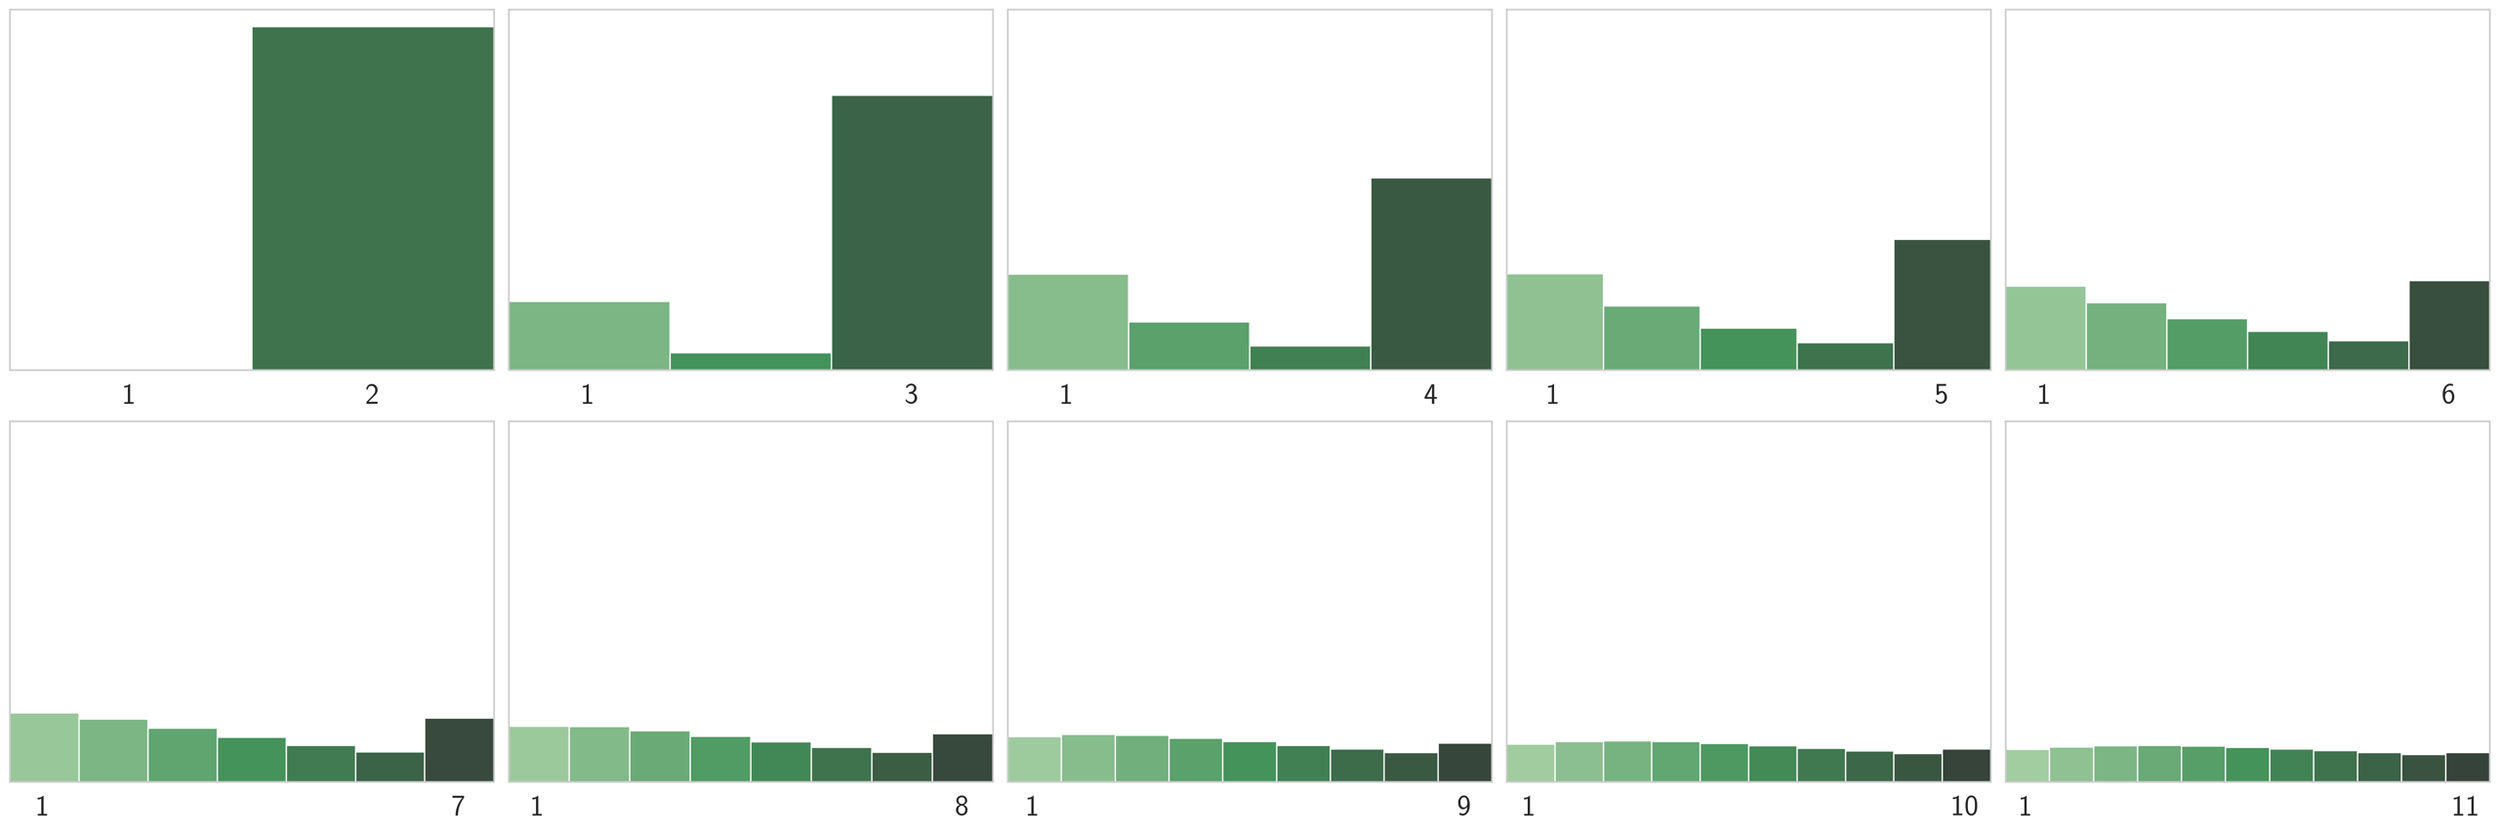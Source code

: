 <?xml version="1.0"?>
<!DOCTYPE ipe SYSTEM "ipe.dtd">
<ipe version="70218" creator="Ipe 7.2.26">
<info created="D:20240318135305" modified="D:20240318135305"/>
<bitmap id="1" width="1548" height="1289" BitsPerComponent="8" ColorSpace="DeviceRGB" Filter="FlateDecode" length="13064" encoding="base64">
eNrs3DEKwkAQhtGbeYNcQLEVrdNbCnYezONsMRZD3NakW2JY8T2+KtWU4SdkmgAAAAAAAAAA
AAAAAAAAAAAAAAAAAAAAAAAAAAAAAAAAAAAAAAAAAAAAAAAAAAAAAAAAAAAAAAAAAAAAAAAA
AAAAAAAAAAAAAAAAAAAAAAAAAAAAAAAAAAAAAAAAAAAAAAAAAAAAAAAAAAAAAAAAAAAAAAAA
AFaWmeVTRLwAAAAAaBURs70lMzvfiOqRTwAAAAC+qZRiIwIAAAD4czYiAAAAAGxEAAAAANiI
AAAAAOh/I4qI5c1+Pw4AAADQbPlNTkR0vhHVs2c31ycTAAAAAK1+cW+xEQEAAACsy0YEAAAA
gI0IAAAAABsRAAAAADYiAAAAAGxEAAAAANiIAAAAALARAQAAAGAjAgAAAMBGBAAAAICNCAAA
AAAbEQAAAAA2IgAAAABsRAAAAADYiAAAAACwEQEAAABgIwIAAADARgQAAACAjQgAAAAAGxEA
AAAANiIAAAAAbEQAAAAA2IgAAAAAsBEBAAAAYCMCAAAAwEYEAAAAgI0IAAAAABsRAAAAADYi
AAAAAGxEAAAAANiIAAAAALARAQAAAGAjAgAAAMBGBAAAAICNCAAAAAAbEQAAAAA2IgAAAABs
RAAAAADYiAAAAACwEQEAAABgIwIAAADARgQAAACAjQgAAAAAGxEAAAAANiIAAAAAbEQAAAAA
2IgAAAAAsBEBAAAAYCMCAAAAwEYEAAAAgI0IAGAzx/tluB4kSZI67PwYbUQAANuob1+7cZAk
Seqw/e1kIwIAsBFJkiQbkY0IAMBGJEmSbEQ2IgAAG5EkSbIR2YgAAGxEkiTJRmQjAgCwEUmS
JBuRjQgAwEYkSZJsRDYiAAAbkSRJshHZiAAAbESSJMlGZCMCALARSZIkG5GNCADARiRJkmxE
NiIAABuRJEmyEdmIAABsRJIkyUZkIwIAsBFJkiQbkY0IAMBGJEmSbEQ2IgAAG5EkSbIR2YgA
AGxEkiTJRmQjAgCwEUmSJBuRjQgAwEYkSZJsRDYiAAAbkSRJshHZiAAAbESSJMlGZCMCALAR
SZIkG5GNCADARiRJkmxENiIAABuRJEmyEdmIAABsRJIkyUZkIwIAsBFJkiQbkY0IAMBGJEmS
bEQ2IgAAG5EkSbIR2YgAAGxEkiTJRmQjAgCwEUmSJBuRjQgAwEYkSZJsRDYiAAAbkSRJshHZ
iAAAbESSJMlGZCMCALARSZIkG5GNCADARiRJkmxENiIAABuRJEmyEdmIAABsRJIkyUZkIwIA
sBFJkiQbkY0IAMBGJEmSbEQ2IgAAG5EkSbIR2YgAAGxEkiTJRmQjAgCwEUmSJBuRjQgAwEYk
SZJsRDYiAAAbkSRJshHZiAAAbESSJMlGZCMCALARSZIkG5GNCADARiRJkmxENiIAABuRJEmy
EdmIAABsRJIkyUZkIwIAsBFJkiQbkY0IAMBGJEmSbEQ2IgAAG5EkSbIR2YgAAGxEkiTJRmQj
AgCwEUmSJBuRjQgAwEYkSZJsRDYiAAAbkSRJshHZiAAAbESSJMlGZCMCALARSZIkG5GNCADA
RiRJkmxENiIAABuRJEmyEdmIAABsRJIkyUZkIwIAsBFJkiQbkY0IAMBGJEmSbEQ2IgAAG5Ek
SbIR2YgAAGxEkiTJRmQjAgCwEUmSJBuRjQgAwEYkSZJsRDYiAAAbkSRJshHZiAAAbESSJMlG
ZCMCALARSZIkG5GNCADARiRJkmxENiIAABuRJEmyEdmIAABsRJIkyUZkIwIAsBFJkiQbkY0I
AMBGJEmSbEQ2IgAAG5EkSbIR2YgAAGxEkiTJRmQjAgCwEUmSJBuRjQgAwEYkSZJsRDYiAAAb
kSRJshHZiAAAbESSJMlGZCMCALARSZIkG5GNCADARiRJkmxENiIAABuRJEmyEdmIAABsRJIk
yUZkIwIAsBFJkiQbkY0IAMBGJEmSbEQ2IgAAG5EkSbIR2YgAAGxEkiTJRmQjAgCwEUmSJBuR
jQgAwEYkSZJsRDYiAAAbkSRJshHZiAAAbESSJMlGZCMCALARSZIkG5GNCADARiRJkmxENiIA
ABuRJEmyEdmIAABsRJIkyUZkIwIAsBFJkiQbkY0IAMBGJEmSbEQ2IgAAG5EkSbIR2YgAAGxE
kiTJRmQjAgCwEUmSJBuRjQgAwEYkSZJsRDYiAAAbkSRJshHZiAAAbESSJMlGZCMCALARSZIk
G5GNCADARiRJkmxENiIAABuRJEmyEdmIAABsRJIkyUZkIwIAsBFJkiQbkY0IAMBGJEmSbEQ2
IgAAG5EkSbIR2YgAAGxEkiTJRmQjAgCwEUmSJBuRjQgAwEYkSZJsRDYiAAAbkSRJshHZiAAA
bESSJMlGZCMCALARSZIkG5GNCADARiRJkmxENiIAABuRJEmyEdmIAABsRJIkyUZkIwIAsBFJ
kiQbkY0IAMBGJEmSbEQ2IgAAG5EkSbIR2YgAAGxEkiTJRmQjAgCwEUmSJBuRjQgAwEYkSZJs
RDYiAAAbkSRJshHZiAAAbESSJMlGZCMCALARSZIkG5GNCADARiRJkmxENiIAABuRJEmyEdmI
AABsRJIkyUZkIwIAsBFJkiQbkY0IAMBGJEmSbEQ2IgAAG5EkSbIR2YgAAGxEkiTJRmQjAgCw
EUmSJBuRjQgAwEYkSZJsRDYiAAAbkSRJshHZiAAAbESSJMlGZCMCALARSZIkG5GNCADARiRJ
kmxENiIAABuRJEmyEdmIAABsRJIkyUZkIwIAsBFJkiQbkY0IAMBGJEmSbEQ2IgAAG5EkSbIR
2YgAAGxEkiTJRmQjAgCwEUmSJBuRjQgAwEYkSZJsRDYiAAAbkSRJshHZiAAAbESSJMlGZCMC
ALARSZIkG5GNCADARiRJkmxENiIAABuRJEmyEdmIAABsRJIkyUZkIwIAsBFJkiQbkY0IAMBG
JEmSbEQ2IgAAG5EkSbIR2YgAAGxEkiTJRmQjAgCwEUmSJBuRjQgAwEYkSZJsRDYiAAAbkSRJ
shHZiAAAbESSJMlGZCMCALARSZIkG5GNCADARiRJkmxENiIAABuRJEmyEdmIAABsRJIkyUZk
IwIAsBFJkiQbkY0IAMBGJEmSbEQ2IgAAG5EkSbIR2YgAAGxEkiTJRmQjAgCwEUmSJBuRjQgA
wEYkSZJsRDYiAAAbkSRJshHZiAAAbESSJMlGZCMCALARSZIkG5GNCADARiRJkmxENiIAABuR
JEmyEdmIAABsRJIkyUZkIwIAsBFJkiQbkY0IAMBGJEmSbEQ2IgAAG5EkSbIR2YgAAGxEkiTJ
RmQjAgCwEUmSJBuRjQgAwEYkSZJsRDYiAAAbkSRJshHZiAAAbESSJMlGZCMCALARSZIkG5GN
CADARiRJkmxENiIAABuRJEmyEdmIAABsRJIkyUZkIwIAsBFJkiQbkY0IAMBGJEmSbEQ2IgAA
G5EkSbIR2YgAAGxEkiTJRmQjAgCwEUmSJBuRjQgAwEYkSZJsRDYiAAAbkSRJshHZiAAAbESS
JMlGZCMCALARSZIkG5GNCADARiRJkmxENiIAABuRJEmyEdmIAABsRJIkyUZkIwIAsBFJkiQb
kY0IAMBGJEmSbEQ2IgAAG5EkSbIR2YgAAGxEkiTJRmQjAgCwEUmSJBuRjQgAwEYkSZJsRDYi
AAAbkSRJshHZiAAAbESSJMlGZCMCALARSZIkG5GNCADARiRJkmxENiIAABuRJEmyEdmIAABs
RJIkyUZkIwIAsBFJkiQbkY0IAMBGJEmSbEQ2IgAAG5EkSbIR2YgAAGxEkiTJRmQjAgCwEUmS
JBuRjQgAwEYkSZJsRDYiAAAbkSRJshHZiAAAbESSJMlGZCMCALARSZIkG5GNCADARiRJkmxE
NiIAABuRJEmyEdmIAABsRJIkyUZkIwIAsBFJkiQbkY0IAMBGJEmSbEQ2IgAAG5EkSbIR2YgA
AGxEkiTJRmQjAgCwEUmSJBuRjQgAwEYkSZJsRDYiAAAbkSRJshHZiAAAbESSJMlGZCMCALAR
SZIkG5GNCADARiRJkmxENiIAABuRJEmyEdmIAABsRJIkyUZkIwIAsBFJkiQbkY0IAMBGJEmS
bEQ2IgAAG5EkSbIR2YgAAGxEkiTJRmQjAgCwEUmSJBuRjQgAwEYkSZJsRDYiAAAbkSRJshHZ
iAAAbESSJMlGZCMCALARSZIkG5GNCADARiRJkmxENiIAABuRJEmyEdmIAABsRJIkyUZkIwIA
sBFJkiQbkY0IAMBGJEmSbEQ2IgAAG5EkSbIR2YgAAGxEkiTJRmQjAgCwEUmSJBuRjQgAwEYk
SZJsRDYiAAAbkSRJshHZiAAAbESSJMlGZCMCALARSZIkG5GNCADARiRJkmxENiIAABuRJEmy
EdmIAABsRJIkyUZkIwIAsBFJkiQbkY0IAMBGJEmSbEQ2IgAAG5EkSbIR2YgAAGxEkiTJRmQj
AgCwEUmSJBuRjQgAwEYkSZJsRDYiAAAbkSRJshHZiAAAbESSJMlGZCMCALARSZIkG5GNCADA
RiRJkmxENiIAABuRJEmyEdmIAABsRJIkyUZkIwIAsBFJkiQbkY0IAMBGJEmSbEQ2IgAAG5Ek
SbIR2YgAAGxEkiTJRmQjAgCwEUmSJBuRjQgAwEYkSZJsRDYiAAAbkSRJshHZiAAAbESSJMlG
ZCMCALARSZIkG5GNCADARiRJkmxENiIAABuRJEmyEdmIAABsRJIkyUZkIwIAsBFJkiQbkY0I
AMBGJEmSbEQ2IgAAG5EkSbIR2YgAAGxEkiTJRmQjAgCwEUmSJBuRjQgAwEYkSZJsRDYiAAAb
kSRJshHZiAAAbESSJMlGZCMCALARSZIkG5GNCADARiRJkmxENiIAABuRJEmyEdmIAABsRJIk
yUZkIwIAsBFJkiQbkY0IAMBGJEmSbEQ2IgAAG5EkSbIR2YgAAGxEkiTJRmQjAgCwEUmSJBuR
jQgAwEYkSZJsRDYiAAAbkSRJshHZiAAAbESSJMlGZCMCALARSZIkG5GNCADARiRJkmxENiIA
ABuRJEmyEdmIAABsRJIkyUZkIwIAsBFJkiQbkY0IAMBGJEmSbEQ2IgAAG5EkSbIR2YgAAGxE
kiTJRmQjAgCwEUmSJBuRjQgAwEYkSZJsRDYiAAAbkSRJshHZiAAAbESSJMlGZCMCALARSZIk
G5GNCADARiRJkmxENiIAABuRJEmyEdmIAABsRJIkyUZkIwIAsBFJkiQbkY0IAMBGJEmSbEQ2
IgAAG5EkSbIR2YgAAGxEkiTJRmQjAgCwEUmSJBuRjQgAwEYkSZJsRDYiAAAbkSRJshHZiAAA
bESSJMlGZCMCALARSZIkG5GNCADARiRJkmxENiIAABuRJEmyEdmIAABsRJIkyUZkIwIAsBFJ
kiQbkY0IAMBGJEmSbEQ2IgAAG5EkSbIR2YgAAGxEkiTJRmQjAgCwEUmSJBuRjQgAwEYkSZJs
RDYiAAAbkSRJshHZiAAAbESSJMlGZCMCALARSZIkG5GNCADARiRJkmxENiIAABuRJEmyEdmI
AABsRJIkyUZkIwIAsBFJkiQbkY0IAMBGJEmSbEQ2IgAAG5EkSbIR2YgAAGxEkiTJRmQjAgCw
EUmSJBuRjQgAwEYkSZJsRDYiAAAbkSRJshHZiAAAbESSJMlGZCMCALARSZIkG5GNCADARiRJ
kmxENiIAABuRJEmyEdmIAABsRJIkyUZkIwIAsBFJkiQbkY0IAMBGJEmSbEQ2IgAAG5EkSbIR
2YgAAGxEkiTJRmQjAgCwEUmSJBuRjQgAwEYkSZJsRDYiAAAbkSRJshHZiAAAbESSJMlGZCMC
ALARSZIkG5GNCADARiRJkmxENiIAABuRJEmyEdmIAABsRJIkyUZkIwIAsBFJkiQbkY0IAMBG
JEmSbEQ2IgAAG5EkSbIR2YgAAGxEkiTJRmQjAgCwEUmSJBuRjQgAwEYkSZJsRDYiAAAbkSRJ
shHZiAAAbESSJMlGZCMCALARSZIkG5GNCADARiRJkmxENiIAABuRJEmyEdmIAABsRJIkyUZk
IwIAsBFJkiQbkY0IAMBGJEmSbEQ2IgAAG5EkSbIR2YgAAGxEkiTJRmQjAgCwEUmSJBuRjQgA
wEYkSZJsRDYiAAAbkSRJshHZiAAAbESSJMlGZCMCALARSZIkG5GNCADARiRJkmxENiIAABuR
JEmyEdmIAABsRJIkyUZkIwIAsBFJkiQbkY0IAMBGJEmSbEQ2IgAAG5EkSbIR2YgAAGxEkiTJ
RmQjAgCwEUmSJBuRjQgAwEYkSZJsRDYiAAAbkSRJshHZiAAAbESSJMlGZCMCALARSZIkG5GN
CADARiRJkmxENiIAABuRJEmyEdmIAABsRJIkyUZkIwIAsBFJkiQbkY0IAMBGJEmSbEQ2IgAA
G5EkSbIR2YgAAGxEkiTJRmQjAgCwEUmSJBuRjQgAwEYkSZJsRDYiAAAbkSRJshHZiAAAbESS
JMlGZCMCALARSZIkG5GNCADARiRJkmxENiIAABuRJEmyEdmIAABsRJIkyUZkIwIAsBFJkiQb
kY0IAMBGJEmSbEQ2IgAAG5EkSbIR2YgAAGxEkiTJRmQjAgCwEUmSJBuRjQgAwEYkSZJsRDYi
AAAbkSRJshHZiAAAbESSJMlGZCMCALARSZIkG5GNCADARiRJkmxENiIAABuRJEmyEdmIAABs
RJIkyUZkIwIAsBFJkiQbkY0IAMBGJEmSbEQ2IgAAG5EkSbIR2YgAAGxEkiTJRmQjAgCwEUmS
JBuRjQgAwEYkSZJsRDYiAAAbkSRJshHZiAAAbESSJMlGZCMCALARSZIkG5GNCADARiRJkmxE
NiIAABuRJEmyEdmIAABsRJIkyUZkIwIAsBFJkiQbkY0IAMBGJEmSbEQ2IgAAG5EkSbIR2YgA
AGxEkiTJRmQjAgCwEUmSJBuRjQgAwEYkSZJsRDYiAAAbkSRJshHZiAAAbESSJMlGZCMCALAR
SZIkG5GNCADARiRJkmxENiIAABuRJEmyEdmIAABsRJIkyUZkIwIAsBFJkiQbkY0IAMBGJEmS
bEQ2IgAAG5EkSbIR2YgAAGxEkiTJRmQjAgCwEUmSJBuRjQgAwEYkSZJsRDYiAAAbkSRJshHZ
iAAAbESSJMlGZCMCALARSZIkG5GNCADARiRJkmxENiIAABuRJEmyEdmIAABsRJIkyUZkIwIA
sBFJkiQbkY0IAMBGJEmSbEQ2IgAAG5EkSbIR2YgAAGxEkiTJRmQjAgCwEUmSJBuRjQgAwEYk
SZJsRDYiAAAbkSRJshHZiAAAbESSJMlGZCMCALARSZIkG5GNCADARiRJkmxENiIAABuRJEmy
EdmIAABsRJIkyUZkIwIAsBFJkiQbkY0IAMBGJEmSbEQ2IgAAG5EkSbIR2YgAAGxEkiTJRmQj
AgCwEUmSJBuRjQgAwEYkSZJsRDYiAAAbkSRJshHZiAAAbESSJMlGZCMCALARSZIkG5GNCADA
RiRJkmxENiIAABuRJEmyEdmIAABsRJIkyUZkIwIAsBFJkiQbkY0IAMBGJEmSbEQ2IgAAG5Ek
SbIR2YgAAGxEkiTJRmQjAgCwEUmSJBuRjQgAwEYkSZJsRDYiAAAbkSRJshHZiAAAbESSJMlG
ZCMCALARSZIkG5GNCADARiRJkmxENiIAABuRJEmyEdmIAABsRJIkyUZkIwIAsBFJkiQbkY0I
AMBGJEmSbEQ2IgAAG5EkSbIR2YgAAGxEkiTJRmQjAgCwEUmSJBuRjQgAwEYkSZJsRDYiAAAb
kSRJshHZiAAAbESSJMlGZCMCALARSZIkG5GNCADARiRJkmxENiIAABuRJEmyEdmIAABsRJIk
yUZkIwIAsBFJkiQbkY0IAMBGJEmSbEQ2IgAAG5EkSbIR2YgAAGxEkiTJRmQjAgCwEUmSJBuR
jQgAwEYkSZJsRDYiAAAbkSRJshHZiAAAbESSJMlGZCMCALARSZIkG5GNCADARiRJkmxENiIA
ABuRJEmyEdmIAABsRJIkyUZkIwIAsBFJkiQbkY0IAMBGJEmSbEQ2IgAAG5EkSbIR2YgAAGxE
kiTJRmQjAgCwEUmSJBuRjQgAwEYkSZJsRDYiAAAbkSRJshHZiAAAbESSJMlGZCMCALARSZIk
G5GNCADARiRJkmxENiIAABuRJEmyEdmIAABsRJIkyUZkIwIAsBFJkiQbkY0IAMBGJEmSbEQ2
IgAAG5EkSbIR2YgAAGxEkiTJRmQjAgCwEUmSJBuRjQgAwEYkSZJsRDYiAAAbkSRJshHZiAAA
bESSJMlGZCMCALARSZIkG5GNCADARiRJkmxENiIAABuRJEmyEdmIAABsRJIkyUZkIwIAsBFJ
kiQbkY0IAMBGJEmSbEQ2IgAAG5EkSbIR2YgAAGxEkiTJRmQjAgCwEUmSJBuRjQgAwEYkSZJs
RDYiAAAbkSRJshHZiAAAbESSJMlGZCMCALARSZIkG5GNCADARiRJkmxENiIAABuRJEmyEdmI
AABsRJIkyUZkIwIAsBFJkiQbkY0IAMBGJEmSbEQ2IgAAG5EkSbIR2YgAAGxEkiTJRmQjAgCw
EUmSJBuRjQgAwEYkSZJsRDYiAAAbkSRJshHZiAAAbESSJMlGZCMCALARSZIkG5GNCADARiRJ
kmxENiIAABuRJEmyEdmIAABsRJIkyUZkIwIAsBFJkiQbkY0IAMBGJEmSbEQ2IgAAG5EkSbIR
2YgAAGxEkiTJRmQjAgCwEUmSJBuRjQgAwEYkSZJsRDYiAAAbkSRJshHZiAAAbESSJMlGZCMC
ALARSZIkG5GNCADARiRJkmxENiIAABuRJEmyEdmIAABsRJIkyUZkIwIAsBFJkiQbkY0IAMBG
JEmSbEQ2IgAAG5EkSbIR2YgAAGxEkiTJRmQjAgCwEUmSJBuRjQgAwEYkSZJsRDYiAAAbkSRJ
shHZiAAAbESSJMlGZCMCALARSZIkG5GNCADARiRJkmxENiIAABuRJEmyEdmIAABsRJIkyUZk
IwIAsBFJkiQbkY0IAMBGJEmSbEQ2IgAAG5EkSbIR2YgAAGxEkiTJRmQjAgCwEUmSJBuRjQgA
wEYkSZJsRDYiAAAbkSRJshHZiAAAbESSJMlGZCMCALARSZIkG5GNCADARiRJkmxENiIAABuR
JEmyEdmIAABsRJIkyUZkIwIAsBFJkiQbkY0IAMBGJEmSbEQ2IgAAG5EkSbIR2YgAAGxEkiTJ
RmQjAgCwEUmSJBuRjQgAwEYkSZJsRDYiAAAbkSRJshHZiAAAbESSJMlGZCMCALARSZIkG5GN
CADARiRJkmxENiIAABuRJEmyEdmIAABsRJIkyUZkIwIAsBFJkiQbkY0IAMBGJEmSbEQ2IgAA
G5EkSbIR2YgAAGxEkiTJRmQjAgCwEUmSJBuRjQgAwEYkSZJsRDYiAAAbkSRJshHZiAAAbESS
JMlGZCMCALARSZIkG5GNCADARiRJkmxENiIAABuRJEmyEdmIAABsRJIkyUZkIwIAsBFJkiQb
kY0IAMBGJEmSbEQ2IgAAG5EkSbIR2YgAAGxEkiTJRmQjAgCwEUmSJBuRjQgAwEYkSZJsRDYi
AAAbkSRJshHZiAAAbESSJMlGZCMCALARSZIkG5GNCADARiRJkmxENiIAABuRJEmyEdmIAABs
RJIkyUZkIwIAsBFJkiQbkY0IAMBGJEmSbEQ2IgAAG5EkSbIR2YgAAGxEkiTJRmQjAgCwEUmS
JBuRjQgAwEYkSZJsRDYiAAAbkSRJshHZiAAAbESSJMlGZCMCALARSZIkG5GNCADARiRJkmxE
NiIAABuRJEmyEdmIAABsRJIkyUZkIwIAsBFJkiQbkY0IAMBGJEmSbEQ2IgAAG5EkSbIR2YgA
AGxEkiTJRmQjAgCwEUmSJBuRjQgAwEYkSZJsRDYiAAAbkSRJshHZiAAAbESSJMlGZCMCALAR
SZIkG5GNCADARiRJkmxENiIAABuRJEmyEdmIAABsRJIkyUZkIwIAsBFJkiQbkY0IAMBGJEmS
bEQ2IgAAG5EkSbIR2YgAAGxEkiTJRmQjAgCwEUmSJBuRjQgAwEYkSZJsRDYiAAAbkSRJshHZ
iAAAbESSJMlGZCMCALARSZIkG5GNCADARiRJkmxENiIAABuRJEmyEdmIAABsRJIkyUZkIwIA
sBFJkiQbkY0IAMBGJEmSbEQ2IgAAG5EkSbIR2YgAAGxEkiTJRmQjAgCwEUmSJBuRjQgAwEYk
SZJsRDYiAAAbkSRJshHZiAAAbESSJMlGZCMCALARSZIkG5GNCADARiRJkmxENiIAABuRJEmy
EdmIAABsRJIkyUZkIwIAsBFJkiQbkY0IAMBGJEmSbEQ2IgAAG5EkSbIR2YgAAGxEkiTJRmQj
AgCwEUmSJBuRjQgAwEYkSZJsRDYiAAAbkSRJshHZiAAAbESSJMlGZCMCALARSZIkG5GNCADA
RiRJkmxENiIAABuRJEmyEdmIAABsRJIkyUZkIwIAsBFJkiQbkY0IAMBGJEmSbEQ2IgAAG5Ek
SbIR2YgAAGxEkiTJRmQjAgCwEUmSJBuRjQgAwEYkSZJsRDYiAAAbkSRJshHZiAAAbESSJMlG
ZCMCALARSZIkG5GNCADARiRJkmxENiIAABuRJEmyEdmIAABsRJIkyUZkIwIAsBFJkiQbkY0I
AMBGJEmSbEQ2IgAAG5EkSbIR2YgAAGxEkiTJRmQjAgCwEUmSJBuRjQgAwEYkSZJsRDYiAAAb
kSRJshHZiAAAbESSJMlGZCMCALARSZIkG5GNCADARiRJkmxENiIAABuRJEmyEdmIAABsRJIk
yUZkIwIAsBFJkiQbkY0IAMBGJEmSbEQ2IgAAG5EkSbIR2YgAAGxEkiTJRmQjAgCwEUmSJBuR
jQgAwEYkSZJsRDYiAAAbkSRJshHZiAAAbESSJMlGZCMCALARSZIkG5GNCADARiRJkmxENiIA
ABuRJEmyEdmIAABsRJIkyUZkIwIAsBFJkiQbkY0IAMBGJEmSbEQ2IgAAG5EkSbIR2YgAAGxE
kiTJRmQjAgCwEUmSJBuRjQgAwEYkSZJsRDYiAAAbkSRJshHZiAAAbESSJMlGZCMCALARSZIk
G5GNCADARiRJkmxENiIAABuRJEmyEdmIAABsRJIkyUZkIwIAsBFJkiQbkY0IAMBGJEmSbEQ2
IgAAG5EkSbIR2YgAAGxEkiTJRmQjAgCwEUmSJBuRjQgAwEYkSZJsRDYiAAAbkSRJshHZiAAA
bESSJMlGZCMCALARSZIkG5GNCADARiRJkmxENiIAABuRJEmyEdmIAABsRJIkyUZkIwIAsBFJ
kiQbkY0IAMBGJEmSbEQ2IgAAG5EkSbIR2YgAAGxEkiTJRmQjAgCwEUmSJBuRjQgAwEYkSZJs
RDYiAAAbkSRJshHZiAAAbESSJMlGZCMCALARSZIkG5GNCADARiRJkmxENiIAABuRJEmyEdmI
AABsRJIkyUZkIwIAsBFJkiQbkY0IAMBGJEmSbEQ2IgAAG5EkSbIR2YgAAGxEkiTJRmQjAgCw
EUmSJBuRjQgAwEYkSZJsRDYiAAAbkSRJshHZiAAAbESSJMlGZCMCALARSZIkG5GNCADARiRJ
kmxENiIAABuRJEmyEdmIAABsRJIkyUZkIwIAsBFJkiQbkY0IAMBGJEmSbEQ2IgAAG5EkSbIR
2YgAAGxEkiTJRmQjAgCwEUmSJBuRjQgAwEYkSZJsRDYiAAAbkSRJshHZiAAAbESSJMlGZCMC
ALARSZIkG5GNCADARiRJkmxENiIAABuRJEmyEdmIAABsRJIkyUZkIwIAsBFJkiQbkY0IAMBG
JEmSbEQ2IgAAG5EkSbIR2YgAAGxEkiTJRmQjAgCwEUmSJBuRjQgAwEYkSZJsRDYiAAAbkSRJ
shHZiAAAbESSJMlGZCMCALARSZIkG5GNCADARiRJkmxENiIAABuRJEmyEdmIAABsRJIkyUZk
IwIAsBFJkiQbkY0IAMBGJEmSbEQ2IgAAG5EkSbIR2YgAAGxEkiTJRmQjAgCwEUmSpHd7d4/j
qhWAYXg3XoF3cFbgHVCmoUnasAGqVClYATtgBXQpWQE7QHJBCitB19LVXA5mPP4ZA34evUVy
dTOKTnX02QM2IhsRAICNSJIk2YhsRAAANiJJkmQjshEBANiIJEmSjchGBABgI5IkSTYiGxEA
gI1IkiTZiGxEAAA2IkmSZCOyEQEA2IgkSZKNyEYEAGAjkiRJNiIbEQCAjUiSJNmIbEQAADYi
SZJkI7IRAQDYiCRJko3IRgQAYCOSJEk2IhsRAICNSJIk2YhsRAAANiJJkmQjshEBANiIJEmS
jchGBABgI5IkSTYiGxEAgI1IkiTZiGxEAAA2IkmSZCOyEQEA2IgkSZKNyEYEAGAjkiRJNiIb
EQCAjUiSJNmIbEQAADYiSZJkI7IRAQDYiCRJko3IRgQAYCOSJEk2IhsRAICNSJIk2YhsRAAA
NiJJkmQjshEBANiIJEmSjchGBABgI5IkSTYiGxEAgI1IkiTZiGxEAAA2IkmSZCOyEQEA2Igk
SZKNyEYEAGAjkiRJNiIbEQCAjUiSJNmIbEQAADYiSZJkI7IRAQDYiCRJko3IRgQAYCOSJEk2
IhsRAICNSJIk2YhsRAAANiJJkmQjshEBANiIJEmSjchGBABgI5IkSTYiGxEAgI1IkiTZiGxE
AAA2IkmSZCOyEQEA2IgkSZKNyEYEAGAjkiRJNiIbEQCAjUiSJNmIbEQAADYiSZJkI7IRAQDY
iCRJko3IRgQAYCOSJEk2IhsRAICNSJIk2YhsRAAANiJJkmQjshEBANiIJEmSjchGBABgI5Ik
STYiGxEAgI1IkiTZiGxEAAA2IkmSZCOyEQEA2IgkSZKNyEYEAGAjkiRJNiIbEQCAjUiSJNmI
bEQAADYiSZJkI7IRAQDYiCRJko3IRgQAYCOSJEk2IhsRAICNSJIk2YhsRAAANiJJkmQjshEB
ANiIJEmSjchGBABgI5IkSTYiGxEAgI1IkiTZiGxEAAA2IkmSZCOyEQEA2IgkSZKNyEYEAGAj
kiRJNiIbEQCAjUiSJNmIbEQAADYiSZJkI7IRAQDYiCRJko3IRgQAYCOSJEk2IhsRAICNSJIk
2YhsRAAANiJJkmQjshEBANiIJEmSjchGBABgI5IkSTYiGxEAgI1IkiTZiGxEAAA2IkmSZCOy
EQEA2IgkSZKNyEYEAGAjkiRJNiIbEQCAjUiSJNmIbEQAADYiSZJkI7IRAQDYiCRJko3IRgQA
YCOSJEk2IhsRAICNSJIk2YhsRAAANiJJkmQjshEBANiIJEmSjchGBABgI5IkSTYiGxEAgI1I
kiTZiGxEAAA2IkmSZCOyEQEA2IgkSZKNyEYEAGAjkiRJNiIbEQCAjUiSJNmIbEQAADYiSZJk
I7IRAQDYiCRJko3IRgQAYCOSJEk2IhsRAICNSJIk2YhsRAAANiJJkmQjshEBANiIJEmSjchG
BABgI5IkSTYiGxEAgI1IkiTZiGxEAAA2IkmSZCOyEQEA2IgkSZKNyEYEAGAjkiRJNiIbEQCA
jUiSJNmIbEQAADYiSZJkI7IRAQDYiCRJko3IRgQAYCOSJEk2IhsRAICNSJIk2YhsRAAANiJJ
kmQjshEBANiIJEmSjchGBABgI5IkSTYiGxEAgI1IkiTZiGxEAAA2IkmSZCOyEQEA2IgkSZKN
yEYEAGAjkiRJNiIbEQCAjUiSJNmIbEQAADYiSZJkI7IRAQDYiCRJko3IRgQAYCOSJEk2IhsR
AICNSJIk2YhsRAAANiJJkmQjshEBANiIJEmSjchGBABgI5IkSTYiGxEAgI1IkiTZiGxEAAA2
IkmSZCOyEQEA2IgkSZKNyEYEAGAjkiRJNiIbEQCAjUiSJNmIbEQAADYiSZJkI7IRAQDYiCRJ
ko3IRgQAYCOSJEk2IhsRAICNSJIk2YhsRAAANiJJkmQjshEBANiIJEmSjchGBABgI5IkSTYi
GxEAgI1IkiTZiGxEAAA2IkmSZCOyEQEA2IgkSZKNyEYEAGAjkiRJNiIbEQCAjUiSJNmIbEQA
ADYiSZJkI7IRAQDYiCRJko3IRgQAYCOSJEk2IhsRAICNSJIk2YhsRAAANiJJkmQjshEBANiI
JEmSjchGBABgI5IkSTYiGxEAgI1IkiTZiGxEAAA2IkmSZCOyEQEA2IgkSZKNyEYEAGAjkiRJ
NiIbEQCAjUiSJNmIbEQAADYiSZJkI7IRAQDYiCRJko3IRgQAYCOSJEk2IhsRAICNSJIk2Yhs
RAAANiJJkmQjshEBANiIJEmSjchGBABgI5IkSTYiGxEAgI1IkiTZiGxEAAA2IkmSZCOyEQEA
2IgkSZKNyEYEAGAjkiRJNiIbEQCAjUiSJNmIbEQAADYiSZJkI7IRAQDYiCRJko3IRgQAYCOS
JEk2IhsRAICNSJIk2YhsRAAANiJJkmQjshEBANiIJEmSjchGBABgI5IkSTYiGxEAgI1IkiTZ
iGxEAAA2IkmSZCOyEQEA2IgkSZKNyEYEAGAjkiRJNiIbEQCAjUiSJNmIbEQAADYiSZJkI7IR
AQDYiCRJko3IRgQAYCOSJEk2IhsRAICNSJIk2YhsRAAANiJJkmQjshEBANiIJEmSjchGBABg
I5IkSTYiGxEAgI1IkiTZiGxEAAA2IkmSZCOyEQEA2IgkSZKNyEYEAGAjkiRJNiIbEQCAjUiS
JNmIbEQAADYiSZJkI7IRAQDYiCRJko3IRgQAYCOSJEk2IhsRAICNSJIk2YhsRAAANiJJkmQj
shEBANiIJEmSjchGBABgI5IkSTYiGxEAgI1IkiTZiGxEAAA2IkmSZCOyEQEA2IgkSZKNyEYE
AGAjkiRJNiIbEQCAjUiSJNmIbEQAADYiSZJkI7IRAQDYiCRJko3IRgQAYCOSJEk2IhsRAICN
SJIk2YhsRAAANiJJkmQjshEBANiIJEmSjchGBABgI5IkSTYiGxEAgI1IkiTZiGxEAAA2IkmS
ZCOyEQEA2IgkSZKNyEYEAGAjkiRJNiIbEQCAjUiSJNmIbEQAADYiSZJkI7IRAQDYiCRJko3I
RgQAYCOSJEk2IhsRAICNSJIk2YhsRAAANiJJkmQjshEBANiIJEmSjchGBABgI5IkSTYiGxEA
gI1IkiTZiGxEAAA2IkmSZCOyEQEA2IgkSZKNyEYEAGAjkiRJNiIbEQCAjUiSJNmIbEQAADYi
SZJkI7IRAQDYiCRJko3IRgQAYCOSJEk2otXtLX3fj/6fj8fjvwAAi/fbX38Mty9JkqQF9vvf
f472lr7vF74RHY/HfwAAAAB4puPxaCMCAAAAeHM2IgAAAABsRAAAAADYiAAAAABY/kZ0Op2O
v+r73ntSAAAAAG7W9/1obzmdTv8BAAAAAAAAAAAAAAAAAAAAAAAAAAAAAAAAAAAAAAAAAAAA
AAAAAAAAAAAAAAAAAAAAAAAAAAAAAAAAAAAAAAAAAAAAAAAAAAAAAAAAAAAAAAAAAAAAAAAA
AAAAAAAAAAAAAAAAAAAAAAAAAAAAAAAAAAAAAAAAAAAAAAAAAAAAAAAAAAAAAAAAAAAAAAAA
AAAAAAAAAAAAAAAAAAAAAAAAAAAAAAAAAAAAAAAAAAAAAMA7Kctyt9vt93tHAQAsTdd1VVVl
WXY4HEIIw41luLcM/zD8a5qmeZ43TeOUAADuVxTF7gcbEQCwKG3bpmm6u8JwjcmybPj7Dg0A
4AZd1yVJ8vFy5UwAgIXIsmz3dXmeOzoAgOt1XTfcoOIP4JwMAPBybduGEHa3Gq40dV07RgCA
eU3TXPpUzkYEALxc27bnJw7dqaoqhwkAcNZ1XdM0dV2XZXl+zOOnH7o5NADgtbeX+YFo/8OV
M9FwBXKkAMCbq6rqti9mOzoA4IUmP9IKIRRFMXoe9fllZ58+0dorzwCAN2cjAgBWpyzLG74L
1HXdzFI0XG+Gv+BsAYC3ZSMCANal67p7vgU0c/lJ09TxAgBva+aatN/vsyyb/As2IgDgVeI3
rn7118Rm7j+j31MDAHgfozvSfr9PkmS4ev18D+zkR3U2IgDgJeKbyXBvueHnFEXhq0QAAKOL
Vl3XTdNc+tTMRgQALMdo2wkh3PyjLr3I1VeJAAAm2YgAgOUYDTv3vLO+aZrJjagoCucMABCz
EQEAC9G27WMvJJNfJUqSxFEDAMRsRADAQoyeo5hl2Z0/sCzLya8SOWoAgJiNCABYjiRJbn6d
WWz0xaQH/mQAgO2xEQEAi7qZDPeQB95GJjeiny94BQDg403MRgQALEdd1w/5RbOzEEJ81amq
yjkDAIzYiACApcnz/FEzzuRjq73aDAAgZiMCADbs4wOObEQAADNsRADAhk3+rllZlk4GAGDE
RgQAbNj5CdieWQ0A8CkbEQDwVvecwfDnDgcA4Jq7k40IANiAqqrie04IwckAAMRsRADAVmVZ
5oHVAABXshEBAFs1+TAiv2gGADDJRgQAbFJZlvElJ0kSJwMAMMlGBABs0uRb773RDADgEhsR
ALA9k18iStPUyQAAXGIjAgC2d72Jn0Q0/IknEQEAzF+ibEQAwJakaRpfb6qqcjIAADNsRADA
lhRFEd9tsixzMgAA82xEAMBm1HUdX2wOh4OTAQD4lI0IANiGtm3jxxCFEDyGCADgGjYiAGAb
4pfde041AMD1bEQAwAYkSRLfZ9q2dTIAAFeyEQEAa2cgAgC4n40IAFi1eCDyDCIAgBvYiACA
9UrT1EAEAPAQNiIAYKXigehwOBiIAABuYyMCANYoy7J4IHIsAAA3sxEBAKsTD0RJkjgWAIB7
2IgAgHXJ89xABADwcDYiAGBF4oHIr5gBADyEjQgAWIuiKAxEAABPYiMCAFahLEsDEQDA89iI
AIDlMxABADybjQgAWLiqqgxEAADPZiMCAJbMQAQA8D1sRADAYtV1bSACAPgeNiIAYJkMRAAA
38lGBAAsUNM0BiIAgO9kIwIAlmZyIBouLU4GAOB5bEQAwKK0bTtcRQxEAADfzEYEACxHPBCF
EIY/7C5of2i+yOIEALynelb8PtnzRjT/Xw2XKwcLADxckiS75yuKwlEDAG9o9GHcQ6Rp6mAB
gIezEQEAPI+NCABYCxsRAMDz2IgAgLWwEQEAPI+NCABYCxsRAMDz2IgAgLWwEQEAAAAAAAAA
AAAAAAAAAAAAAAAAAAAAAAAAAAAAAAAAAAAAAAAAAAAAAAAAAAAAAAAAAAAAAAAAAAAAAAAA
AAAAAAAAAAAAAAAAAAAAAAAAAAAAAAAAAAAAAAAAAAAAAAAAAAAAAAAAAAAAAAAAAAAAAAAA
AAAAAAAAAAAAAAAAAAAAAAAAAAAAAAAAAAAAAAAAAAAAAAAAAAAAAAAAAAAAAAAAAAAAAAAA
AAAAAAAAAAAAAAAAAAAAAAAAAAAAAAAAAAAAAAAAAAAAAAAAAAAAAAAA8D7+B+zU1ZA=
</bitmap>
<bitmap id="2" width="1548" height="1289" BitsPerComponent="8" ColorSpace="DeviceRGB" Filter="FlateDecode" length="11886" encoding="base64">
eNrs3DFqAlEUhtFtWVnbxC4IklQWBmuXIogwIEHElVgMSFYzxbV4jNM6NjoYGJ/n8FdWr7v4
IdY1AAAAAAAAAAAAAAAAAAAAAAAAAAAAAAAAAAAAAAAAAAAAAAAAAAAAAAAAAAAAAAAAAAAA
AAAAAAAAAAAAAAAAAAAAAAAAAAAAAAAAAAAAAAAAAAAAAAAAAAAAAAAAAAAAAAAAAAAAAAAA
AAAAAAAAAAAAAADAk6WUqmsRcQYAAACgq4ho9ZaUUs8bUfPIEwAAAAD/qaoqjQgAAADgzWlE
AAAAAGhEAAAAAGhEAAAAAPS/EUXE7Zv9/TgAAABAZ7e/yYmInjei5tmtNzef1AAAAAB09Yq9
RSMCAAAAeC6NCAAAAACNCAAAAACNCAAAAACNCAAAAACNCAAAAACNCAAAAACNCAAAAACNCAAA
AACNCAAAAACNCAAAAACNCAAAAACNCAAAAACNCAAAAACNCAAAAACNCAAAAACNCAAAAACNCAAA
AACNCAAAAACNCAAAAACNCAAAAACNCAAAAACNCAAAAACNCAAAAACNCAAAAACNCAAAAACNCAAA
AACNCAAAAACNCAAAAACNCAAAAACNCAAAAACNCAAAAACNCAAAAACNCAAAAACNCAAAAACNCAAA
AACNCAAAAACNCAAAAACNCAAAAACNCAAAAACNCAAAAACNCAAAAACNCAAAAACNCAAAAACNCAAA
AACNCAAAAACNCAAAAACNCAAAAACNCAAAAACNCAAAAACNCAAAAACNCAAAAACNCAAAAACNCAAA
AACNCAAAAACNCAAAAACNCAAAAACNCAAAAACNCAAAAACNCAAAAACNCAAAAACNCAAAAACNCAAA
AACNCAAAAACNCAAAAACNCAAAAACNCAAAAACNCAAAAACNCAAAAACNCAAAAACNCAAAAACNCAAA
AACNCAAAAACNCAAAAACNCAAAAACNCAAAAACNCAAAAACNCAAAAACNCAAAAACNCAAAAACNCAAA
AACNCAAAAACNCAAAAACNCAAAAACNCAAAAACNCAAAAACNCAAAAACNCAAAAACNCAAAAACNCAAA
AACNCAAAAACNCAAAAACNCAAAAACNCAAAAACNCAAAAACNCAAAAACNCAAAAACNCAAAAACNCAAA
AACNCAAAAACNCAAAAACNCAAAAACNCAAAAACNCAAAAACNCAAAAACNCAAAAACNCAAAAACNCAAA
AACNCAAAAACNCAAAAACNCAAAAACNCAAAAACNCAAAAACNCAAAAACNCAAAAACNCAAAAACNCAAA
AACNCAAAAACNCAAAAACNCAAAAACNCAAAAACNCAAAAACNCAAAAACNCAAAAACNCAAAAACNCAAA
AACNCAAAAACNCAAAAACNCAAAAACNCAAAAACNCAAAAACNCAAAAACNCAAAAACNCAAAAACNCAAA
AACNCAAAAACNCAAAAACNCAAAAACNCAAAAACNCAAAAACNCAAAAACNCAAAAACNCAAAAACNCAAA
AACNCAAAAACNCAAAAACNCAAAAACNCAAAAACNCAAAAACNCAAAAACNCAAAAACNCAAAAACNCAAA
AACNCAAAAACNCAAAAACNCAAAAACNCAAAAACNCAAAAACNCAAAAACNCAAAAACNCAAAAACNCAAA
AACNCAAAAACNCAAAAACNCAAAAACNCAAAAACNCAAAAACNCAAAAACNCAAAAACNCAAAAACNCAAA
AACNCAAAAACNCAAAAACNCAAAAACNCAAAAACNCAAAAACNCAAAAACNCAAAAACNCAAAAACNCAAA
AACNCAAAAACNCAAAAACNCAAAAACNCAAAAACNCAAAAACNCAAAAACNCAAAAACNCAAAAACNCAAA
AACNCAAAAACNCAAAAACNCAAAAACNCAAAAACNCAAAAACNCAAAAACNCAAAAACNCAAAAACNCAAA
AACNCAAAAACNCAAAAACNCAAAAACNCAAAAACNCAAAAACNCAAAAACNCAAAAACNCAAAAACNCAAA
AACNCAAAAACNCAAAAACNCAAAAACNCAAAAACNCAAAAACNCAAAAACNCAAAAACNCAAAAACNCAAA
AACNCAAAAACNCAAAAACNCAAAAACNCAAAAACNCAAAAACNCAAAAACNCAAAAACNCAAAAACNCAAA
AACNCAAAAACNCAAAAACNCAAAAACNCAAAAACNCAAAAACNCAAAAACNCAAAAACNCAAAAACNCAAA
AACNCAAAAACNCAAAAACNCAAAAACNCAAAAACNCAAAAACNCAAAAACNCAAAAACNCAAAAACNCAAA
AACNCAAAAACNCAAAAACNCAAAAACNCAAAAACNCAAAAACNCAAAAACNCAAAAACNCAAAAACNCAAA
AACNCAAAAACNCAAAAACNCAAAAACNCAAAAACNCAAAAACNCAAAAACNCAAAAACNCAAAAACNCAAA
AACNCAAAAACNCAAAAACNCAAAAACNCAAAAACNCAAAAACNCAAAAACNCAAAAACNCAAAAACNCAAA
AACNCAAAAACNCAAAAACNCAAAAACNCAAAAACNCAAAAACNCAAAAACNCAAAAACNCAAAAACNCAAA
AACNCAAAAACNCAAAAACNCAAAAACNCAAAAACNCAAAAACNCAAAAACNCAAAAACNCAAAAACNCAAA
AACNCAAAAACNCAAAAACNCAAAAACNCAAAAACNCAAAAACNCAAAAACNCAAAAACNCAAAAACNCAAA
AACNCAAAAACNCAAAAACNCAAAAACNCAAAAACNCAAAAACNCAAAAACNCAAAAACNCAAAAACNCAAA
AACNCAAAAACNCAAAAACNCAAAAACNCAAAAACNCAAAAACNCAAAAACNCAAAAACNCAAAAACNCAAA
AACNCAAAAACNCAAAAACNCAAAAACNCAAAAACNCAAAAACNCAAAAACNCAAAAACNCAAAAACNCAAA
AACNCAAAAACNCAAAAACNCAAAAACNCAAAAACNCAAAAACNCAAAAACNCAAAAACNCAAAAACNCAAA
AACNCAAAAACNCAAAAACNCAAAAACNCAAAAACNCAAAAACNCAAAAACNCAAAAACNCAAAAACNCAAA
AACNCAAAAACNCAAAAACNCAAAAACNCAAAAACNCAAAAACNCAAAAACNCAAAAACNCAAAAACNCAAA
AACNCAAAAACNCAAAAACNCAAAAACNCAAAAACNCAAAAACNCAAAAACNCAAAAACNCAAAAACNCAAA
AACNCAAAAACNCAAAAACNCAAAAACNCAAAAACNCAAAAACNCAAAAACNCAAAAACNCAAAAACNCAAA
AACNCAAAAACNCAAAAACNCAAAAACNCAAAAACNCAAAAACNCAAAAACNCAAAAACNCAAAAACNCAAA
AACNCAAAAACNCAAAAACNCAAAAACNCAAAAACNCAAAAACNCAAAAACNCAAAAACNCAAAAACNCAAA
AACNCAAAAACNCAAAAACNCAAAAACNCAAAAACNCAAAAACNCAAAAACNCAAAAACNCAAAAACNCAAA
AACNCAAAAACNCAAAAACNCAAAAACNCAAAAACNCAAAAACNCAAAAACNCAAAAACNCAAAAACNCAAA
AACNCAAAAACNCAAAAACNCAAAAACNCAAAAACNCAAAAACNCAAAAACNCAAAAACNCAAAAACNCAAA
AACNCAAAAACNCAAAAACNCAAAAACNCAAAAACNCAAAAACNCAAAAACNCAAAAACNCAAAAACNCAAA
AACNCAAAAACNCAAAAACNCAAAAACNCAAAAACNCAAAAACNCAAAAACNCAAAAACNCAAAAACNCAAA
AACNCAAAAACNCAAAAACNCAAAAACNCAAAAACNCAAAAACNCAAAAACNCAAAAACNCAAAAACNCAAA
AACNCAAAAACNCAAAAACNCAAAAACNCAAAAACNCAAAAACNCAAAAACNCAAAAACNCAAAAACNCAAA
AACNCAAAAACNCAAAAACNCAAAAACNCAAAAACNCAAAAACNCAAAAACNCAAAAACNCAAAAACNCAAA
AACNCAAAAACNCAAAAACNCAAAAACNCAAAAACNCAAAAACNCAAAAACNCAAAAACNCAAAAACNCAAA
AACNCAAAAACNCAAAAACNCAAAAACNCAAAAACNCAAAAACNCAAAAACNCAAAAACNCAAAAACNCAAA
AACNCAAAAACNCAAAAACNCAAAAACNCAAAAACNCAAAAACNCAAAAACNCAAAAACNCAAAAACNCAAA
AACNCAAAAACNCAAAAACNCAAAAACNCAAAAACNCAAAAACNCAAAAACNCAAAAACNCAAAAACNCAAA
AACNCAAAAACNCAAAAACNCAAAAACNCAAAAACNCAAAAACNCAAAAACNCAAAAACNCAAAAACNCAAA
AACNCAAAAACNCAAAAACNCAAAAACNCAAAAACNCAAAAACNCAAAAACNCAAAAACNCAAAAACNCAAA
AACNCAAAAACNCAAAAACNCAAAAACNCAAAAACNCAAAAACNCAAAAACNCAAAAACNCAAAAACNCAAA
AACNCAAAAACNCAAAAACNCAAAAACNCAAAAACNCAAAAACNCAAAAACNCAAAAACNCAAAAACNCAAA
AACNCAAAAACNCAAAAACNCAAAAACNCAAAAACNCAAAAACNCAAAAACNCAAAAACNCAAAAACNCAAA
AACNCAAAAACNCAAAAACNCAAAAACNCAAAAACNCAAAAACNCAAAAACNCAAAAACNCAAAAACNCAAA
AACNCAAAAACNCAAAAACNCAAAAACNCAAAAACNCAAAAACNCAAAAACNCAAAAACNCAAAAACNCAAA
AACNCAAAAACNCAAAAACNCAAAAACNCAAAAACNCAAAAACNCAAAAACNCAAAAACNCAAAAACNCAAA
AACNCAAAAACNCAAAAACNCAAAAACNCAAAAACNCAAAAACNCAAAAACNCAAAAACNCAAAAACNCAAA
AACNCAAAAACNCAAAAACNCAAAAACNCAAAAACNCAAAAACNCAAAAACNCAAAAACNCAAAAACNCAAA
AACNCAAAAACNCAAAAACNCAAAAACNCAAAAACNCAAAAACNCAAAAACNCAAAAACNCAAAAACNCAAA
AACNCAAAAACNCAAAAACNCAAAAACNCAAAAACNCAAAAACNCAAAAACNCAAAAACNCAAAAACNCAAA
AACNCAAAAACNCAAAAACNCAAAAACNCAAAAACNCAAAAACNCAAAAACNCAAAAACNCAAAAACNCAAA
AACNCAAAAACNCAAAAACNCAAAAACNCAAAAACNCAAAAACNCAAAAACNCAAAAACNCAAAAACNCAAA
AACNCAAAAACNCAAAAACNCAAAAACNCAAAAACNCAAAAACNCAAAAACNCAAAAACNCAAAAACNCAAA
AACNCAAAAACNCAAAAACNCAAAAACNCAAAAACNCAAAAACNCAAAAACNCAAAAACNCAAAAACNCAAA
AACNCAAAAACNCAAAAACNCAAAAACNCAAAAACNCAAAAACNCAAAAACNCAAAAACNCAAAAACNCAAA
AACNCAAAAACNCAAAAACNCAAAAACNCAAAAACNCAAAAACNCAAAAACNCAAAAACNCAAAAACNCAAA
AACNCAAAAACNCAAAAACNCAAAAACNCAAAAACNCAAAAACNCAAAAACNCAAAAACNCAAAAACNCAAA
AACNCAAAAACNCAAAAACNCAAAAACNCAAAAACNCAAAAACNCAAAAACNCAAAAACNCAAAAACNCAAA
AACNCAAAAACNCAAAAACNCAAAAACNCAAAAACNCAAAAACNCAAAAACNCAAAAACNCAAAAACNCAAA
AACNCAAAAACNCAAAAACNCAAAAACNCAAAAACNCAAAAACNCAAAAACNCAAAAACNCAAAAACNCAAA
AACNCAAAAACNCAAAAACNCAAAAACNCAAAAACNCAAAAACNCAAAAACNCAAAAACNCAAAAACNCAAA
AACNCAAAAACNCAAAAACNCAAAAACNCAAAAACNCAAAAACNCAAAAACNCAAAAACNCAAAAACNCAAA
AACNCAAAAACNCAAAAACNCAAAAACNCAAAAACNCAAAAACNCAAAAACNCAAAAACNCAAAAACNCAAA
AACNCAAAAACNCAAAAACNCAAAAACNCAAAAACNCAAAAACNCAAAAACNCAAAAACNCAAAAACNCAAA
AACNCAAAAACNCAAAAACNCAAAAACNCAAAAACNCAAAAACNCAAAAACNCAAAAACNCAAAAACNCAAA
AACNCAAAAACNCAAAAACNCAAAAACNCAAAAACNCAAAAACNCAAAAACNCAAAAACNCAAAAACNCAAA
AACNCAAAAACNCAAAAACNCAAAAACNCAAAAACNCAAAAACNCAAAAACNCAAAAACNCAAAAACNCAAA
AACNCAAAAACNCAAAAACNCAAAAACNCAAAAACNCAAAAACNCAAAAACNCAAAAACNCAAAAACNCAAA
AACNCAAAAACNCAAAAACNCAAAAACNCAAAAACNCAAAAACNCAAAAACNCAAAAACNCAAAAACNCAAA
AACNCAAAAACNCAAAAACNCAAAAACNCAAAAACNCAAAAACNCAAAAACNCAAAAACNCAAAAACNCAAA
AACNCAAAAACNCAAAAACNCAAAAACNCAAAAACNCAAAAACNCAAAAACNCAAAAACNCAAAAACNCAAA
AACNCAAAAACNCAAAAACNCAAAAACNCAAAAACNCAAAAACNCAAAAACNCAAAAACNCAAAAACNCAAA
AACNCAAAAACNCAAAAACNCAAAAACNCAAAAACNCAAAAACNCAAAAACNCAAAAACNCAAAAACNCAAA
AACNCAAAAACNCAAAAACNCAAAAACNCAAAAACNCAAAAACNCAAAAACNCAAAAACNCAAAAACNCAAA
AACNCAAAAACNCAAAAACNCAAAAACNCAAAAACNCAAAAACNCAAAAACNCAAAAACNCAAAAACNCAAA
AACNCAAAAACNCAAAAACNCAAAAACNCAAAAB4yWXyPvj7MMtts+aMRAQAAwP2ab9OD8dAss33O
pxoRAAAAaESmEWlEAAAAoBGZRqQRAQAAgEZkGpFGBAAAABqRaUQaEQAAAGhEphFpRAAAAKAR
mUakEQEAAIBGZBqRRgQAAAAakWlEGhEAAABoRKYRaUQAAACgEZlGpBEBAACARmQakUYEAAAA
GpFpRBoRAAAAaESmEWlEAAAAoBGZRqQRAQAAgEZkGlEGjei33BXl1iyn7f8OLi8AAGhEZhrR
Q41ocyxWx7VZTivKrcsLAAAakZlGpBGZRuTyAgCARmSmEWlEphG5vAAAoBGZaUQakWlELi8A
AGhEZhqRRmQakcsLAAAakZlGpBGZRuTyAgCARmSmEWlEphG5vAAAoBGZaUQakWlELi8AAGhE
ZhqRRmQakcsLAAAakZlGpBGZRuTyAgCARmSmEWlEphG5vAAAoBGZaUQakWlELi8AAGhEZhqR
RmQakcsLAAAakZlGpBGZRuTyAgCARmSmEWlEphG5vAAAoBGZaUQakWlELi8AAGhEZhqRRmQa
kcsLAAAakZlGpBGZRuTyAgCARmSmEWlEphG5vAAAoBGZaUQakWlELi8AAGhEZhqRRmQakcsL
AAAakZlGpBGZRuTyAgCARmSmEWlEphG5vAAAoBFd2rufFknOAo7j76ZfQV+9WDfxUqKgIlpk
lfUPtf7ZxT+Qco0iMeUhqyIkBQHFbFJCIASEQlAvUoeAHoR6BfUOGubQOQz6kIahnaru6al5
qrfT8/nwJYRl00rTQ9fzo7tGshHZiGQj8s4LAAA2IslGZCOSjcg7LwAA2IgkG5GNSDYi77wA
AGAjkmxENiLZiLzzAgCAjUiyEdmIZCPyzgsAADYiyUZkI5KNyDsvAADYiCQbkY1INiLvvAAA
YCOSbEQ2ItmIvPMCAICNSLIR2YhkI/LOCwAANiLJRmQjko3IOy8AANiIJBuRjUg2Iu+8AABg
I5JsRDYi2Yi88wIAgI1IshHZiGQj8s4LAAA2IslGZCOSjcg7LwAA2IgkG5GNSDYi77wAAGAj
kmxENiLZiLzzAgCAjUiyEdmIZCPyzgsAADYiyUZkI5KNyDsvAADYiCQbkY1INiLvvAAAYCOS
bEQ2ItmIvPMCAICNSLIR2YhkI/LOCwAANiLJRmQjko3IOy8AANiIJBuRjUg2Iu+8AABgI5Js
RDYi3fPe/vc73nkBAMBGJNmIbESyEXnnBQAAG5FkI7IRyUbknRcAAGxEko3IRiQbkXdeAACw
EUk2IhuRbETbL/vy77972rwmnVnhhe0KEwCwEUk2IhuRdPhGFE7TTz54Kp1Z4YXtChMAsBFJ
NiIbkWQjko3IFSYAYCOSbEQ2IslGJBuRK0wAwEYk2YhsRJKNSDYiV5gAgI1IshHZiCQbkWxE
rjABABuRZCOyEUk2ItmIXGECADYiyUZkI5JsRLIRucIEAGxEko3IRiTZiGQjcoUJANiIJBuR
jUiyEclG5AoTALARSTYiG5FkI5KNyBUmAGAjkmxENiLJRiQbkStMAMBGJNmIbESSjUg2IleY
AICNSLIR2YgkG5FsRK4wAQAbkWQjshFJNiLZiFxhAgA2IslGZCOSbESyEbnCBABsRJKNyEYk
2YhkI3KFCQDYiCQbkY1IshHJRuQKEwCwEUk2IhuRZCOSjcgVJgBgI5JsRDYiyUYkG5ErTADA
RiTZiGxEko1INiJXmACAjUiyEdmIJBuRbESuMAEAG5FkI7IRSTYi2YhcYQIANiLJRmQjkmxE
shG5wgQAbESSjchGJNmIZCNyhQkA2IgkG5GNSLIRyUbkChMAsBFJNiIbkWQjko3IFSYAYCOS
bEQ2IslGJBuRK0wAwEYk2YhsRJKNSDYiV5gAgI1IshHZiCQbkWxErjABABuRZCOyEUk2ItmI
XGECADYiyUZkI5JsRLIRucIEAGxEko3IRiTZiGQjcoUJANiIJBuRjUiyEclG5AoTALARSTYi
G5FkI5KNyBUmAGAjkmxENiLJRiQbkStMAMBGJNmIbESSjUg2IleYAICNSLIR2YgkG5FsRK4w
AQAbkWQjshFJNiLZiFxhAgA2IslGZCOSbESyEbnCBABsRJKNyEYk2YhkI3KFCQDYiCQbkY1I
shHJRuQKEwCwEUk2IhuRZCOSjcgVJgBgI5JsRDYiyUYkG5ErTADARiTZiGxEko1I97yf2YgA
ABuRZCOyEUk2It37Xvvbb11hAgA2IslGZCOSbESyEbnCBABsRJKNyEYk2YhkI3KFCQDYiCQb
kY1IshHJRuQKEwCwEUk2IhuRZCOSjWj7df7d956+9PyxdGaFF7aTFICNSLIR2YgkG5F0+EYU
TtOff+uhdGaFF7aTFICNSLIR2YgkG5FkI5KNyEkKwEYk2YhsRJKNSLIRyUbkJAVgI5JsRDYi
yUYk2YhkI3KSArARSTYiG5FkI5JsRLIROUkB2IgkG5GNSLIRSTYi2YicpABsRJKNyEYk2Ygk
G5FsRE5SADYiyUZkI5JsRJKNSDYiJykAG5FkI7IRSTYiyUYkG5GTFICNSLIR2YgkG5FkI5KN
yEkKwEYk2YhsRJKNSLIRyUbkJAVgI5JsRDYiyUYk2YhkI3KSArARSTYiG5FkI5JsRLIROUkB
2IgkG5GNSLIRSTYi2YicpABsRJKNyEYk2YgkG5FsRE5SADYiyUZkI5JsRJKNSDYiJykAG5Fk
I7IRSTYiyUYkG5GTFICNSLIR2YgkG5FkI5KNyEkKwEYk2YhsRJKNSLIRyUbkJAVgI5JsRDYi
yUYk2YhkI3KSArARSTYiG5FkI5JsRLIROUkB2IgkG5GNSLIRSTYi2YicpABsRJKNyEYk2Ygk
G5FsRE5SADYiyUZkI5JsRJKNSDYiJykAG5FkI7IRSTYiyUYkG5GTFICNSLIR2YgkG5FkI5KN
yEkKwEYk2YhsRJKNSLIRyUbkJAVgI5JsRDYiyUYk2YhkI3KSArARSTYiG5FkI5JsRLIROUkB
2IgkG5GNSLIRSTYi2YicpABsRJKNyEYk2YgkG5FsRE5SADYiyUZkI5JsRJKNSDYiJykAG5Fk
I7IRSTYiyUYkG5GTFICNSLIR2YgkG5FkI9I978HzJ05SADYiyUZkI5JsRJKNSPe8R+/91EkK
wEYk2YhsRJKNSLIRyUbkJAVgI5JsRDYiyUYk2YhkI3KSArARSTYiG5FkI5JsRLIROUkB2Igk
G5GNSLIRSTYi2Yi2X+fZG99LX39JOrPCC9tigI1IshHZiCQbkWQjkg7fiMJp+tO//IJ0ZoUX
tsUAG5FkI7IRSTYiyUYk2YhkI7IYYCOSbEQ2IslGJNmIJBuRbEQWA2xEko3IRiTZiCQbkWQj
ko3IYoCNSLIR2YgkG5FkI5JsRLIRWQywEUk2IhuRZCOSbESSjUg2IosBNiLJRmQjkmxEko1I
shHJRmQxwEYk2YhsRJKNSLIRSTYi2YgsBtiIJBuRjUiyEUk2IslGJBuRxQAbkWQjshFJNiLJ
RiTZiGQjshhgI5JsRDYiyUYk2YgkG5FsRBYDbESSjchGJNmIJBuRZCOSjchigI1IshHZiCQb
kWQjkmxEshFZDLARSTYiG5FkI5JsRJKNSDYiiwE2IslGZCOSbESSjUiyEclGZDHARiTZiGxE
ko1IshFJNiLZiCwG2IgkG5GNSLIRSTYiyUYkG5HFABuRZCOyEUk2IslGJNmIZCOyGGAjkmxE
NiLJRiTZiCQbkWxEFgNsRJKNyEYk2YgkG5FkI5KNyGKAjUiyEdmIJBuRZCOSbESyEVkMsBFJ
NiIbkWQjkmxEko1INiKLATYiyUZkI5JsRJKNSLIRyUZkMcBGJNmIbESSjUiyEUk2It3zPvf6
A4sBNiLJRmQjkmxEko1IshHpnve1Nx5ZDLARSTYiG5FkI5JsRJKNSDYiiwE2IslGZCOSbESS
jUiyEclGZDHARiTZiGxEko1IshFJNiLZiCwG2IgkG5GNSLIRSTYiyUYkG9H26/wrrzz87A+/
KJ1Z3/r1YxuRbEQ2IslGJNmIJBuRdPhGFE7Tn/r2Z6Qz68uvfMNGJBuRjUiyEUk2IslGJNmI
ZCOyEclGZCOSbESSjUiyEUk2ItmIbESyEdmIJBuRZCOSbESSjUg2IhuRbEQ2IslGJNmIJBuR
ZCOSjchGJBuRjUiyEUk2IslGJNmIZCOyEclGZCOSbESSjUiyEUk2ItmIbESyEdmIJBuRZCOS
bESSjUg2IhuRbEQ2IslGJNmIJBuRZCOSjchGJBuRjUiyEUk2IslGJNmIZCOyEclGZCOSbESS
jUiyEUk2ItmIbESyEdmIJBuRZCOSbESSjUg2IhuRbEQ2IslGJNmIJBuRZCOSjchGJBuRjUiy
EUk2IslGJNmIZCOyEclGZCOSbESSjUiyEUk2ItmIbESyEdmIJBuRZCOSbESSjUg2IhuRbEQ2
IslGJNmIJBuRZCOSjchGJBuRjUiyEUk2IslGJNmIZCOyEclGZCOSbESSjUiyEUk2ItmIbESy
EdmIJBuRZCOSbESSjUg2IhuRbEQ2IslGJNmIJBuRZCOSjchGJBuRjUiyEUk2IslGJNmIZCOy
EclGZCOSbESSjUiyEUk2ItmIbESyEdmIJBuRZCOSbESSjUg2IhuRbEQ2IslGJNmIJBuRZCOS
jchGJBuRjUiyEUk2IslGJNmIZCOyEclGZCOSbESSjUiyEUk2ItmIbESyEdmIJBuRZCOSbESS
jUg2IhuRbEQ2IslGJNmIJBuRZCOSjchGJBuRjUiyEUk2IslGJNmIZCOyEclGZCOSbESSjUiy
EUk2ItmIbESyEdmIJBuRZCOSbESSjUg2IhuRbEQ2IslGJNmIJBuRZCOSjchGJBuRjUiyEUk2
IslGJNmIZCOyEclGZCOSbESSjUiyEUk2ItmIbESyEdmIJBuRZCOSbESSjUg2IhuRbEQ2IslG
JNmIJBuRZCOSjchGJBuRjUiyEUk2IslGJNmIZCOyEclGZCOSbESSjUiyEUk2ItmIbESyEdmI
JBuRZCOSbESSjUg2IhuRbEQ2IslGJNmIJBuRZCOSjchGJBuRjUiyEUk2IslGJNmIZCOyEclG
ZCOSbESSjUiyEUk2ItmIbESyEdmIJBuRZCOSbESSjUg2IhuRbEQ2IslGJNmIJBuRZCOSjchG
JBuRjUiyEUk2IslGJNmIZCOyEclGZCOSbESSjUiyEUk2ItmIbESyEdmIJBuRZCOSbESSjUg2
IhuRbEQ2IslGJNmIJBuRZCOSjchGJBuRjUiyEUk2IslGJNmIZCOyEclGZCOSbESSjUiyEUk2
ItmIbESyEdmIJBuRZCOSbESSjUg2IhuRbEQ2IslGJNmIJBuRZCOSjchGJBuRjUiyEUk2IslG
JNmIZCOyEclGZCOSbESSjUiyEUk2ItmIbESyEdmIJBuRZCOSbESSjUg2IhuRbEQ2IslGJNmI
JBuRZCOSjchGJBuRjUiyEUk2IslGJNmIZCOyEclGZCOSbESSjUiyEUk2ItmIbESyEdmIJBuR
ZCOSbESSjUg2IhuRbEQ2IslGJNmIJBuRZCOSjchGJBuRjUiyEUk2IslGJNmIZCOyEclGZCOS
bESSjUiyEUk2ItmIbESyEdmIJBuRZCOSbESSjUg2IhuRbEQ2IslGJNmIJBuRZCOSjchGJBuR
jUiyEUk2IslGJNmIZCOyEclGZCOSbESSjUiyEUk2ItmIbESyEdmIJBuRZCOSbESSjUg2IhuR
bEQ2IslGJNmIJBuRZCOSjchGJBuRjUiyEUk2IslGJNmIZCOyEclGZCOSbESSjUiyEUk2ItmI
bESyEdmIJBuRZCOSbESSjUg2IhuRbEQ2IslGJNmIJBuRZCOSjchGJBuRjUiyEUk2IslGJNmI
ZCOyEclGZCOSbESSjUiyEUk2ItmIbESyEdmIJBuRZCOSbESSjUg2IhuRbEQ2IslGJNmIJBuR
ZCOSjchGJBuRjUiyEUk2IslGJNmIZCOyEclGZCOSbESSjUiyEUk2ItmIbESyEdmIJBuRZCOS
bESSjUg2IhuRbEQ2IslGJNmIJBuRZCOSjchGJBuRjUiyEUk2IslGJNmIZCOyEclGZCOSbESS
jUiyEUk2ItmIbESyEdmIJBuRZCOSbESSjUg2IhuRbEQnaL1eX/v//PzDd//44Z+kc+r9/3zw
0ZZn/3jz1b8+k86sN//5h+3X+Y/ffzX/88vSmfXzvzzbfp1/562ffPX3uXRm/ejtX2y/zh/+
6vtfevp16cx6/JuXt1/nD558M5ympTPrUfGDa3vLer0+8Y3o4uLiXwAAAADM6eLiwkYEAAAA
cM/ZiAAAAACwEQEAAABgIwIAAADg9Deiy8vLi/+3Xq8/AgAAAGCq9Xp9bW+5vLz8LwAAAAAA
AAAAAAAAAAAAAAAAAAAAAAAAAAAAAAAAAAAAAAAAAAAAAAAAAAAAAAAAAAAAAAAAAAAAAAAA
AAAAAAAAAAAAAAAAAAAAAAAAAAAAAAAAAAAAAAAAAAAAAAAAAAAAAAAAAAAAAAAAAAAAAAAA
AAAAAAAAAAAAAAAAAAAAAAAAAAAAAAAAAAAAAAAAAAAAAAAAAAAAAAAAAAAAAAAAAAAAAAAA
AAAAAAAAAMCL03VdWZZZliVJslwuF4tF+Gf49/AneZ7XdR3+gmcJjin83G1+Ej0VAAAAzG21
WpVluRmFbhT+WvjLfd973mBuVVVd/dx5NgAAAJhVWZaL2yuKwlMH81mtVlmWbW+znhMAAABm
0rbtgZ8dshHB0Ww+1zf8/J5nBgAAgDlcfYfFRgQnouu68JO16zuenh8AAACi23UOvbK5T3Xx
sTzP0zS1EUFEq9Wq67q2beu6Dj9Nwx8xGxEAAABz23MDoizLmqbZ9R/2fR/Os5t7pNiIYJrw
Izbhk3s2IgAAAOLa9RWzJEkO/1Vlm49AeDJhAhsRAAAAJ3s4LcvSkwMv9sfQRgQAAMBxrFar
0bNnVVWeHDiaPRvRcrksimL0L9iIAAAAiCXPc7+eDF64axPQcrnMsqwsy7ZtN39hdM61EQEA
ABBFOH6O3qHaMwNHtlqtws9j13W77gBmIwIAAGA+4YA5PHUefpNq4GhsRAAAAMxk9HeZuU81
nCYbEQAAADMZfojIeRNOlo0IAACAOYzeiciHiOBk2YgAAACYQ5Zl7kQEnyA2IgAAAKLr+96v
M4NPFhsRAAAA0ZVlOTxs1nXtmYGTZSMCAAAgujRNb/VFs3A4bdu2ruvyY+Ffuq7zNMIx2YgA
AACI7vCTZl3Xo4PS1T2uw7nV8wlHYCMCAAAgrq7rhifNPM+vnUaLolgcxpfU4AhsRAAAAMRV
VdXwpBn+8Oov1HW9uKWiKDyxMCsbEQAAAHHleT48aTZNszmEZlm2mOTaJ5GAuGxEAAAAxBUO
lcOTZtd14QSaJMniDnzpDOZjIwIAACCu0Xmn7/vhQJTnedM0m993Fs6nXdftv4X1ZmvyDMMc
bEQAAADMfcwMrg1EWZbt+YVlbduOfhgpSNPUkwxH++G1EQEAADBN3/c3fmVs+/7Ve46ru76Y
1rat5xmisxEBAAAQ0egvvr/tQHR1Yh39NJGPEsEcbEQAAABE1LbtnoEoy7JbPVrTNO5KBMdh
IwIAACCiXavO1Z2rb/uAo7ewLsvSUw1x2YgAAACIqK7rXQNRURQTHnB0dHJuhehsRAAAAES0
ZyOa8CGijdG7Evm6GcRlIwIAACCiXRtRkiSTHzPP8+EDhv8hzzZEZCMCAAAgol0b0bQvmu15
zLs8IDBkIwIAACCiXfesDn8++TG7rhs+YJqmnm2IyEYEAABARG3bjm5E4c8nP2bf96OP6dmG
iGxEAAAARDT6mZ+73LB6w0YEc7MRAQAAMPcxMwh/fpeHneMxgRt/eG1EAAAATDbHZ37m+GwS
sM1GBAAAQFzhUHmcjajrOs82xGIjAgAAIK40TY/zXTOfI4KIbEQAAADEVRRF9M/8uB8RzM1G
BAAAQFxVVQ1PmnVd3+Ux/V4zmJuNCAAAgLi6rhueNIuiiHt0tRFBXDYiAAAAohueNNM0nfxo
o6NTkiSeZ4jIRgQAAEB0o7etnvxodV3H/WASMGQjAgAAILrRWxK1bTvt0fI8Hz5a0zSeZ4jI
RgQAAEB0fd8PD5t5nk97tHBK9UvNYG42IgAAAOaQJEmUr5s1TRP37kbAKBsRAAAAcxi9iVBV
Vbd9nNFbG03+2hqwi40IAACAmYz+wvpbfUfMh4jgaGxEAAAAzKQsy7v8PrJwYh29E5G7VcMc
bEQAAADMZ3TkOeQbZ+G4OnpHo8k3vgZu/KGzEQEAADCT0bsS3TgT9X0/OhCFP/SUwkxsRAAA
AMwqz/PRmShJkuGtp/u+L4pisUPXdZ5PmKzda/T2X8vlcv9/5acSAACAA+361tjVCTTLsjzP
R39/mdsQQUSj3/28I1//BAAA4HC77j59uLquPY1wRzYiAAAAXrj9nybyCSI4AhsRAAAAJ6Kq
qlsdP7Ms6/ve8wZR2IgAAAA4HX3f77qL9Y13tAbuwkYEAADACWqaZnOr6s25NfwzSZIsy6qq
8tkhAAAAAAAAAAAAAAAAAAAAAAAAAAAAAAAAAAAAAAAAAAAAAAAAAAAAAAAAAAAAAAAAAAAA
AAAAAAAAAAAAAAAAAAAAAAAAAAAAAAAAAAAAAAAAAAAAAAAAAAAAAAAAAAAAAAAAAAAAAAAA
AAAAAAAAAAAAAAAAAAAAAAAAAAAAAAAAAAAAAAAAAAAAAAAAAAAAAAAAAAAAAAAAAAAAAAAA
AAAAAAAAAAAAAAAAAAAAAAAAAAAAAAAAAAAAAAAAAAAAAAAAAAAAAAAAAAAAAAAAAAAAADgP
/wMkoUJx
</bitmap>
<bitmap id="3" width="1548" height="1289" BitsPerComponent="8" ColorSpace="DeviceRGB" Filter="FlateDecode" length="11382" encoding="base64">
eNrs3DEOgCAQRNH7383jUIzFBmnVjmiC8b2SauqfDb0DAAAAAAAAAAAAAAAAAAAAAAAAAAAA
AAAAAAAAAAAAAAAAAAAAAAAAAAAAAAAAAAAAAAAAAAAAAAAAAAAAAAAAAAAAAAAAAAAAAAAA
AAAAAAAAAAAAAAAAAAAAAAAAAAAAAAAAAAAAAAAAAAAAAAAAAAAAAAA8rKraWZIdAAAAgFlJ
Lr2lqhZvRGPkBgAAAMCbWmsaEQAAAMDPaUQAAAAAaEQAAAAAaEQAAAAArN+Iktw3+34cAAAA
YNr9JifJ4o1ozL5sHi8dAAAAgFlf7C0aEQAAAMCzNCIAAAAANCIAAAAANCIAAAAANCIAAAAA
NCIAAAAANCIAAAAANCIAAAAANCIAAAAANCIAAAAANCIAAAAANCIAAAAANCIAAAAANCIAAAAA
NCIAAAAANCIAAAAANCIAAAAANCIAAAAANCIAAAAANCIAAAAANCIAAAAANCIAAAAANCIAAAAA
NCIAAAAANCIAAAAANCIAAAAANCIAAAAANCIAAAAANCIAAAAANCIAAAAANCIAAAAANCIAAAAA
NCIAAAAANCIAAAAANCIAAAAANCIAAAAANCIAAAAANCIAAAAANCIAAAAANCIAAAAANCIAAAAA
NCIAAAAANCIAAAAANCIAAAAANCIAAAAANCIAAAAANCIAAAAANCIAAAAANCIAAAAANCIAAAAA
NCIAAAAANCIAAAAANCIAAAAANCIAAAAANCIAAAAANCIAAAAANCIAAAAANCIAAAAANCIAAAAA
NCIAAAAANCIAAAAANCIAAAAANCIAAAAANCIAAAAANCIAAAAANCIAAAAANCIAAAAANCIAAAAA
NCIAAAAANCIAAAAANCIAAAAANCIAAAAANCIAAAAANCIAAAAANCIAAAAANCIAAAAANCIAAAAA
NCIAAAAANCIAAAAANCIAAAAANCIAAAAANCIAAAAANCIAAAAANCIAAAAANCIAAAAANCIAAAAA
NCIAAAAANCIAAAAANCIAAAAANCIAAAAANCIAAAAANCIAAAAANCIAAAAANCIAAAAANCIAAAAA
NCIAAAAANCIAAAAANCIAAAAANCIAAAAANCIAAAAANCIAAAAANCIAAAAANCIAAAAANCIAAAAA
NCIAAAAANCIAAAAANCIAAAAANCIAAAAANCIAAAAANCIAAAAANCIAAAAANCIAAAAANCIAAAAA
NCIAAAAANCIAAAAANCIAAAAANCIAAAAANCIAAAAANCIAAAAANCIAAAAANCIAAAAANCIAAAAA
NCIAAAAANCIAAAAANCIAAAAANCIAAAAANCIAAAAANCIAAAAANCIAAAAANCIAAAAANCIAAAAA
NCIAAAAANCIAAAAANCIAAAAANCIAAAAANCIAAAAANCIAAAAANCIAAAAANCIAAAAANCIAAAAA
NCIAAAAANCIAAAAANCIAAAAANCIAAAAANCIAAAAANCIAAAAANCIAAAAANCIAAAAANCIAAAAA
NCIAAAAANCIAAAAANCIAAAAANCIAAAAANCIAAAAANCIAAAAANCIAAAAANCIAAAAANCIAAAAA
NCIAAAAANCIAAAAANCIAAAAANCIAAAAANCIAAAAANCIAAAAANCIAAAAANCIAAAAANCIAAAAA
NCIAAAAANCIAAAAANCIAAAAANCIAAAAANCIAAAAANCIAAAAANCIAAAAANCIAAAAANCIAAAAA
NCIAAAAANCIAAAAANCIAAAAANCIAAAAANCIAAAAANCIAAAAANCIAAAAANCIAAAAANCIAAAAA
NCIAAAAANCIAAAAANCIAAAAANCIAAAAANCIAAAAANCIAAAAANCIAAAAANCIAAAAANCIAAAAA
NCIAAAAANCIAAAAANCIAAAAANCIAAAAANCIAAAAANCIAAAAANCIAAAAANCIAAAAANCIAAAAA
NCIAAAAANCIAAAAANCIAAAAANCIAAAAANCIAAAAANCIAAAAANCIAAAAANCIAAAAANCIAAAAA
NCIAAAAANCIAAAAANCIAAAAANCIAAAAANCIAAAAANCIAAAAANCIAAAAANCIAAAAANCIAAAAA
NCIAAAAANCIAAAAANCIAAAAANCIAAAAANCIAAAAANCIAAAAANCIAAAAANCIAAAAANCIAAAAA
NCIAAAAANCIAAAAANCIAAAAANCIAAAAANCIAAAAANCIAAAAANCIAAAAANCIAAAAANCIAAAAA
NCIAAAAANCIAAAAANCIAAAAANCIAAAAANCIAAAAANCIAAAAANCIAAAAANCIAAAAANCIAAAAA
NCIAAAAANCIAAAAANCIAAAAANCIAAAAANCIAAAAANCIAAAAANCIAAAAANCIAAAAANCIAAAAA
NCIAAAAANCIAAAAANCIAAAAANCIAAAAANCIAAAAANCIAAAAANCIAAAAANCIAAAAANCIAAAAA
NCIAAAAANCIAAAAANCIAAAAANCIAAAAANCIAAAAANCIAAAAANCIAAAAANCIAAAAANCIAAAAA
NCIAAAAANCIAAAAANCIAAAAANCIAAAAANCIAAAAANCIAAAAANCIAAAAANCIAAAAANCIAAAAA
NCIAAAAANCIAAAAANCIAAAAANCIAAAAANCIAAAAANCIAAAAANCIAAAAANCIAAAAANCIAAAAA
NCIAAAAANCIAAAAANCIAAAAANCIAAAAANCIAAAAANCIAAAAANCIAAAAANCIAAAAANCIAAAAA
NCIAAAAANCIAAAAANCIAAAAANCIAAAAANCIAAAAANCIAAAAANCIAAAAANCIAAAAANCIAAAAA
NCIAAAAANCIAAAAANCIAAAAANCIAAAAANCIAAAAANCIAAAAANCIAAAAANCIAAAAANCIAAAAA
NCIAAAAANCIAAAAANCIAAAAANCIAAAAANCIAAAAANCIAAAAANCIAAAAANCIAAAAANCIAAAAA
NCIAAAAANCIAAAAANCIAAAAANCIAAAAANCIAAAAANCIAAAAANCIAAAAANCIAAAAANCIAAAAA
NCIAAAAANCIAAAAANCIAAAAANCIAAAAANCIAAAAANCIAAAAANCIAAAAANCIAAAAANCIAAAAA
NCIAAAAANCIAAAAANCIAAAAANCIAAAAANCIAAAAANCIAAAAANCIAAAAANCIAAAAANCIAAAAA
NCIAAAAANCIAAAAANCIAAAAANCIAAAAANCIAAAAANCIAAAAANCIAAAAANCIAAAAANCIAAAAA
NCIAAAAANCIAAAAANCIAAAAANCIAAAAANCIAAAAANCIAAAAANCIAAAAANCIAAAAANCIAAAAA
NCIAAAAANCIAAAAANCIAAAAANCIAAAAANCIAAAAANCIAAAAANCIAAAAANCIAAAAANCIAAAAA
NCIAAAAANCIAAAAANCIAAAAANCIAAAAANCIAAAAANCIAAAAANCIAAAAANCIAAAAANCIAAAAA
NCIAAAAANCIAAAAANCIAAAAANCIAAAAANCIAAAAANCIAAAAANCIAAAAANCIAAAAANCIAAAAA
NCIAAAAANCIAAAAANCIAAAAANCIAAAAANCIAAAAANCIAAAAANCIAAAAANCIAAAAANCIAAAAA
NCIAAAAANCIAAAAANCIAAAAANCIAAAAANCIAAAAANCIAAAAANCIAAAAANCIAAAAANCIAAAAA
NCIAAAAANCIAAAAANCIAAAAANCIAAAAANCIAAAAANCIAAAAANCIAAAAANCIAAAAANCIAAAAA
NCIAAAAANCIAAAAANCIAAAAANCIAAAAANCIAAAAANCIAAAAANCIAAAAANCIAAAAANCIAAAAA
NCIAAAAANCIAAAAANCIAAAAANCIAAAAANCIAAAAANCIAAAAANCIAAAAANCIAAAAANCIAAAAA
NCIAAAAANCIAAAAANCIAAAAANCIAAAAANCIAAAAANCIAAAAANCIAAAAANCIAAAAANCIAAAAA
NCIAAAAANCIAAAAANCIAAAAANCIAAAAANCIAAAAANCIAAAAANCIAAAAANCIAAAAANCIAAAAA
NCIAAAAANCIAAAAANCIAAAAANCIAAAAANCIAAAAANCIAAAAANCIAAAAANCIAAAAANCIAAAAA
NCIAAAAANCIAAAAANCIAAAAANCIAAAAANCIAAAAANCIAAAAANCIAAAAANCIAAAAANCIAAAAA
NCIAAAAANCIAAAAANCIAAAAANCIAAAAANCIAAAAANCIAAAAANCIAAAAANCIAAAAANCIAAAAA
NCIAAAAANCIAAAAANCIAAAAANCIAAAAANCIAAAAANCIAAAAANCIAAAAANCIAAAAANCIAAAAA
NCIAAAAANCIAAAAANCIAAAAANCIAAAAANCIAAAAANCIAAAAANCIAAAAANCIAAAAANCIAAAAA
NCIAAAAANCIAAAAANCIAAAAANCIAAAAANCIAAAAANCIAAAAANCIAAAAANCIAAAAANCIAAAAA
NCIAAAAANCIAAAAANCIAAAAANCIAAAAANCIAAAAANCIAAAAANCIAAAAANCIAAAAANCIAAAAA
NCIAAAAANCIAAAAANCIAAAAANCIAAAAANCIAAAAANCIAAAAANCIAAAAANCIAAAAANCIAAAAA
NCIAAAAANCIAAAAANCIAAAAANCIAAAAANCIAAAAANCIAAAAANCIAAAAANCIAAAAANCIAAAAA
NCIAAAAANCIAAAAANCIAAAAANCIAAAAANCIAAAAANCIAAAAANCIAAAAANCIAAAAANCIAAAAA
NCIAAAAANCIAAAAANCIAAAAANCIAAAAANCIAAAAANCIAAAAANCIAAAAANCIAAAAANCIAAAAA
NCIAAAAANCIAAAAANCIAAAAANCIAAAAANCIAAAAANCIAAAAANCIAAAAANCIAAAAANCIAAAAA
NCIAAAAANCIAAAAANCIAAAAANCIAAAAANCIAAAAANCIAAAAANCIAAAAANCIAAAAANCIAAAAA
NCIAAAAANCIAAAAANCIAAAAANCIAAAAANCIAAAAANCIAAAAANCIAAAAANCIAAAAANCIAAAAA
NCIAAAAANCIAAAAANCIAAAAANCIAAAAANCIAAAAANCIAAAAANCIAAAAANCIAAAAANCIAAAAA
NCIAAAAANCIAAAAANCIAAAAANCIAAAAANCIAAAAANCIAAAAANCIAAAAANCIAAAAANCIAAAAA
NCIAAAAANCIAAAAANCIAAAAANCIAAAAANCIAAAAANCIAAAAANCIAAAAANCIAAAAANCIAAAAA
NCIAAAAANCIAAAAANCIAAAAANCIAAAAANCIAAAAANCIAAAAANCIAAAAANCIAAAAANCIAAAAA
NCIAAAAANCIAAAAANCIAAAAANCIAAAAANCIAAAAANCIAAAAANCIAAAAANCIAAAAANCIAAAAA
NCIAAAAANCIAAAAANCIAAAAANCIAAAAANCIAAAAANCIAAAAANCIAAAAANCIAAAAANCIAAAAA
NCIAAAAANCIAAAAANCIAAAAANCIAAAAANCIAAAAANCIAAAAANCIAAAAANCIAAAAANCIAAAAA
NCIAAAAANCIAAAAANCIAAAAANCIAAAAANCIAAAAANCIAAAAANCIAAAAANCIAAAAANCIAAAAA
NCIAAAAANCIAAAAANCIAAAAANCIAAAAANCIAAAAANCIAAAAANCIAAAAANCIAAAAANCIAAAAA
NCIAAAAANCIAAAAANCIAAAAANCIAAAAANCIAAAAANCIAAAAANCIAAAAANCIAAAAANCIAAAAA
NCIAAAAANCIAAAAANCIAAAAANCIAAAAANCIAAAAANCIAAAAANCIAAAAANCIAAAAANCIAAAAA
NCIAAAAANCIAAAAANCIAAAAANCIAAAAANCIAAAAANCIAAAAANCIAAAAANCIAAAAANCIAAAAA
NCIAAAAANCIAAAAANCIAAAAANCIAAAAANCIAAAAANCIAAAAANCIAAAAANCIAAAAANCIAAAAA
NCIAAAAANCIAAAAANCIAAAAANCIAAAAANCIAAAAANCIAAAAANCIAAAAANCIAAAAANCIAAAAA
NCIAAAAANCIAAAAANCIAAAAANCIAAAAANCIAAAAANCIAAAAANCIAAAAANCIAAAAANCIAAAAA
NCIAAAAANCIAAAAANCIAAAAANCIAAAAANCIAAAAANCIAAAAANCIAAAAANCIAAAAANCIAAAAA
NCIAAAAANCIAAAAANCIAAAAANCIAAAAANCIAAAAANCIAAAAANCIAAAAANCIAAAAANCIAAAAA
NCIAAAAANCIAAAAANCIAAAAANCIAAAAANCIAAAAANCIAAAAANCIAAAAANCIAAAAANCIAAAAA
NCIAAAAANCIAAAAANCIAAAAANCIAAAAANCIAAAAANCIAAAAANCIAAAAANCIAAAAANCIAAAAA
NCIAAAAANCIAAAAANCIAAAAANCIAAAAANCIAAAAANCIAAAAANCIAAAAANCIAAAAANCIAAAAA
NCIAAAAANCIAAAAANCIAAAAANCIAAAAANCIAAAAANCIAAAAANCIAAAAANCIAAAAANCIAAAAA
NCIAAAAANCIAAAAANCIAAAAANCIAAAAANCIAAAAANCIAAAAANCIAAAAANCIAAAAANCIAAAAA
NCIAAAAANCIAAAAANCIAAAAANCIAAAAANCIAAAAANCIAAAAANCIAAAAANCIAAAAANCIAAAAA
NCIAAAAANCIAAAAANCIAAAAANCIAAAAANCIAAAAANCIAAAAANCIAAAAANCIAAAAANCIAAAAA
NCIAAAAANCIAAAAANCIAAAAANCIAAAAANCIAAAAANCIAAAAANCIAAAAANCIAAAAANCIAAAAA
NCIAAAAANCIAAAAANCIAAAAANCIAAAAANCIAAAAANCIAAAAANCIAAAAANCIAAAAANCIAAAAA
NCIAAAAANCIAAAAANCIAAAAANCIAAAAANCIAAAAANCIAAAAANCIAAAAANCIAAAAANCIAAAAA
NCIAAAAANCIAAAAANCIAAAAANCIAAAAANCIAAAAANCIAAAAANCIAAAAANCIAAAAANCIAAAAA
NCIAAAAANCIAAAAANCIAAAAANCIAAAAANCIAAAAANCIAAAAANCIAAAAANCIAAAAANCIAAAAA
NCIAAAAANCIAAAAANCIAAAAANCIAAAAANCIAAAAANCIAAAAANCIAAAAANCIAAAAANCIAAAAA
NCIAAAAANCIAAAAANCIAAAAANCIAAAAANCIAAAAANCIAAAAANCIAAAAANCIAAAAANCIAAAAA
NCIAAAAANCIAAAAANCIAAAAANCIAAAAANCIAAACAo737fZHjLuA4/t/cXxAExQfKSLGl2mxT
cq3mx5gfltRMztjakDRjtT0sbkKwJhUyptgr/TEJTRFrHUrB+iADFqIVHPH5/AcL9+D6IMTB
g7DezF0uuzubnd3Xiw9SQjtZnIHk++ZuDo0IAAAAAI0IAAAAAI0IAAAAAI0IAAAAAI0IAAAA
AI0IAAAAAI0IAAAAAI0IAAAAAI0IAAAAAI0IAAAAAI0IAAAAAI0IAAAAAI0IAAAAAI0IAAAA
AI0IAAAAAI0IAAAAAI0IAAAAAI0IAAAAAI0IAAAAAI0IAAAAAI0IAAAAAI0IAAAAAI0IAAAA
AI0IAAAAAI0IAAAAAI0IAAAAAI0IAAAAAI0IAAAAAI0IAAAAAI0IAAAAAI0IAAAAAI0IAAAA
AI0IAAAAAI0IAAAAAI0IAAAAAI0IAAAAAI0IAAAAAI0IAAAAAI0IAAAAAI0IAAAAAI0IAAAA
AI0IAAAAAI0IAAAAAI0IAAAAAI0IAAAAAI0IAAAAAI0IAAAAAI0IAAAAAI0IAAAAAI0IAAAA
AI0IAAAAAI0IAAAAAI0IAAAAAI0IAAAAAI0IAAAAAI0IAAAAAI0IAAAAAI0IAAAAAI0IAAAA
AI0IAAAAAI0IAAAAAI0IAAAAAI0IAAAAAI0IAAAAAI0IAAAAAI0IAAAAAI0IAAAAAI0IAAAA
AI0IAAAAAI0IAAAAAI0IAAAAAI0IAAAAAI0IAAAAAI0IAAAAAI0IAAAAAI0IAAAAAI0IAAAA
AI0IAAAAAI0IAAAAAI0IAAAAAI0IAAAAAI0IAAAAAI0IAAAAAI0IAAAAAI0IAAAAAI0IAAAA
AI0IAAAAAI0IAAAAAI0IAAAAAI0IAAAAAI0IAAAAAI0IAAAAAI0IAAAAAI0IAAAAAI0IAAAA
AI0IAAAAAI0IAAAAAI0IAAAAAI0IAAAAAI0IAAAAAI0IAAAAAI0IAAAAAI0IAAAAAI0IAAAA
AI0IAAAAAI0IAAAAAI0IGNnFz9545ZML1om9cetNTywAADBnvUUjghnxyicXznz0C+vELv7l
iicWAACYs96iEc2TNz9/+8qtxLqyd/9+XSOaj0b00p9eO3XzvHVl1f3y5wUAAHqLRjTfrtxK
Lnz2unVl1/72tkY0H43o1M3zR947bV3Zys3YnxcAAOgtGpFGZBqRaUQLvrMf/dKfFwAA6C0a
kUZkGpFpRBqRPy8AANBbNCKNyDQi04g0In9eAACgt2hEGpFpRKYRaUT+vAAAQG/RiDQi04hM
I9KIhm/fc9dfOrB2yrqy6n754x4A0Ih8ZjQijcg0Ipt4Izqwduq7V49YV1bdL3/cAwAa0dQ+
840vbrz/z/etE/v4Px9rRBqRaUSmES3ODq6t+AsnAKARTe0zv3P7nbduv2Wd2If/+lAj0ohM
IzKNaHF2Ij3rL5wAgEakEZlGpBGZRmQakUbkL5wAgEakEZlGpBGZRmQakUbkL5wAgEakEZlG
pBGZRmQakUbkL5wAgEakEZlGpBGZRmQakUY0fPt+cO30k5ePWVdW3S/nBQA0Io3INCLTiDQi
04hs4o3oycvHgv6ydWXV/XJeAEAj0ohMIzKNSCMyjcg0Io3IeQEAjUgjMo3INCKNyDQi04gW
fPsuH3deAEAj0ohMIzKNSCMyjcg0ogVf+LsfOy8AoBFpRKYRmUakEZlGZBqRRuS8AIBGpBGZ
RmQakUZkGpFpRBqR8wIAGpFGZBqRaUQakWlEphFpRM4LAGhEGpFpRKYRaUSmEZlGpBEN375D
l04+sXrIurLqfjnuAWhEphGZRmQakUZkGpFNvBE9sXroG2f3WldW3S/HPQCNyDQi04hMI9KI
TCMyjUgjctyDh27/kWce2feYdWVHouMakWlEphFpRKYRmUZkGtGcbe/qYcdzeOge2ffYV771
NevKnjq8rBGZRmQakUZkGpFpRKYRzdkOXvqR4zloRKYRmUZkGpFpRBqRaUSmEWlEjuegEZlG
ZBqRaUSmEWlEphGZRqQROZ6DRmQakWlEphGZRqQRmUZkGpFG5HgOGpFpRKYRmUZkGpFGZBqR
aUQa0fDt+/7Lxx9/ftk6sepmSSsakWlEGpFGZBqRaUSmEWlEphFZG43o8eeXv/7st60Tq26W
tKIRmUakEWlEphGZRmQakUZkGpFpRBqRtKIRmUakEWlEphGZRmQakUZkGpFpRAu+77zwtLSi
EZlGpBFpRKYRmUZkGpFGZBqRaUQLvu/97Ji0ohGZRqQRaUSmEZlGZBqRRmQakWlEGpG0ohGZ
RqQRaUSmEZlGZBqRRmQakWlEGpG0ohGZRqQRaUSmEZlGZBqRRmQakWlEGpG0ohGZRqQRaUSm
EZlGZBqRRmQakWlEGtHwvXv69OFHj+61ruz4+ZMakUakEZlGpBGZRmQakWlEGpFpRDbxRvTo
0b1f3f9N68qWVw5pRBqRRmQakUZkGpFpRKYRaUSmEZlGpBFpRBqRRmQakUZkGpFpRKYRaUSm
EZlGpBFpRBqRRmQakUZkGpFpRKYRaUSmEZlGpBFpRBqRRmQakUZkGpFpRKYRaUSmEZlGpBFp
RBqRRmQakUZkGpFpRKYRaUSmEZlGpBFpRBqRRmQakUZkGpFpRKYRaUSmEZlGpBFpRBqRRmQa
kUZkGpFpRKYRaUSmEZlGpBFpRBqRRmQakUZkGpFpRKYRaUSmEZlGpBFpRBqRRmQakUZkGpFp
RKYRaUSmEZlGpBFpRBqRRmQakUZkGpFpRKYRaUSmEZlGpBFpRBqRRmQakUZkGpFpRKYRaUSm
EZlGpBFpRBqRRmQakUZkGpFpRKYRaUSmEZlGpBFpRBqRRmQakUZkGpFpRKYRaUSmEZlGpBFp
RBqRRmQakUZkGpFpRKYRaUSmEZlGpBFpRBqRRmQakUZkGpFpRKYRaUSmEZlGpBFpRBqRRmQa
kUZkGpFpRKYRaUSmEZlGpBFpRBqRRmQakUZkGpFpRKYRaUSmEZlGpBFpRBqRRmQakUZkGpFp
RKYRaUSmEZlGpBFpRBqRRmQakUZkGpFpRKYRaUSmEZlGpBFpRBqRRmQakUZkGpFpRKYRaUSm
EZlGpBFpRBqRRmQakUZkGpFpRKYRaUSmEZlGpBFpRBqRRmQakUZkGpFpRKYRaUSmEZlGpBFp
RBqRRmQakUZkGpFpRKYRaUSmEZlGpBFpRBqRRmQakUZkGpFpRKYRaUSmEZlGpBFpRBqRRmQa
kUZkGpFpRKYRaUSmEZlGpBFpRBqRRmQakUZkGpFpRKYRaUSmEZlGpBFpRBqRRmQakUZkGpFp
RKYRaUSmEZlGpBFpRBqRRmQakUZkGpFpRKYRaUSmEZlGpBFpRBqRRmQakUZkGpFpRKYRaUSm
EZlGpBFpRBqRRmQakUZkGpFpRKYRaUSmEZlGpBFpRBqRRmQakUZkGpFpRKYRaUSmEZlGpBFp
RBqRRmQakUZkGpFpRKYRaUSmEZlGpBFpRBqRRmQakUZkGpFpRKYRaUSmEZlGpBFpRBqRRmQa
kUZkGpFpRKYRaUSmEZlGpBFpRBqRRmQakUZkGpFpRKYRaUSmEZlGpBFpRBqRRmQakUZkGpFp
RKYRaUSmEZlGpBFpRBqRRmQakUZkGpFpRKYRaUSmEZlGpBFpRBqRRmQakUZkGpFpRKYRaUSm
EZlGpBFpRBqRRmQakUZkGpFpRKYRaUSmEZlGpBFpRBqRRmQakUZkGpFpRKYRaUSmEZlGpBFp
RBqRRmQakUZkGpFpRKYRaUSmEZlGpBFpRBqRRmQakUZkGpFpRKYRaUSmEZlGpBFpRBqRRmQa
kUZkGpFpRKYRaUSmEZlGpBFpRBqRRmQakUZkGpFpRKYRaUSmEZlGpBFpRBqRRmQakUZkGpFp
RKYRaUSmEZlGpBFpRBqRRmQakUZkGpFpRKYRaUSmEZlGpBFpRBqRRmQakUZkGpFpRKYRaUSm
EZlGpBFpRBqRRmQakUZkGpFpRKYRaUSmEZlGpBFpRBqRRmQakUZkGpFpRKYRaUSmEZlGpBFp
RBqRRmQakUZkGpFpRKYRaUSmEZlGpBFpRBqRRmQakUZkGpFpRKYRaUSmEZlGpBFpRBqRRmQa
kUZkGpFpRKYRaUSmEZlGpBFpRBqRRmQakUZkGpFpRKYRaUSmEZlGpBFpRBqRRmQakUZkGpFp
RKYRaUSmEZlGpBFpRBqRRmQakUZkGpFpRKYRaUSmEZlGpBFpRBqRRmQakUZkGpFpRKYRaUSm
EZlGpBFpRBqRRmQakUZkGpFpRKYRaUSmEZlGpBFpRBqRRmQakUZkGpFpRKYRaUSmEZlGpBFp
RBqRRmQakUZkGpFpRKYRaUSmEZlGpBFpRBqRRmQakUZkGpFpRKYRaUSmEZlGpBFpRBqRRmQa
kUZkGpFpRKYRaUSmEZlGpBFpRBqRRmQakUZkGpFpRKYRaUSmEZlGpBFpRBqRRmQakUZkGpFp
RKYRaUSmEZlGpBFpRBqRRmQakUZkGpFpRKYRaUSmEZlGpBFpRBqRRmQakUZkGpFpRKYRaUSm
EZlGpBFpRBqRRmQakUZkGpFpRKYRaUSmEZlGpBFpRBqRRmQakUZkGpFpRKYRaUSmEZlGpBFp
RBqRRmQakUZkGpFpRKYRaUSmEZlGpBFpRBqRRmQakUZkGpFpRKYRaUSmEZlGpBFpRBqRRmQa
kUZkGpFpRKYRaUSmEZlGpBFpRBqRRmQakUZkGpFpRKYRaUSmEZlGpBFpRBqRRmQakUZkGpFp
RKYRaUSmEZlGpBFpRBqRRmQakUZkGpFpRKYRaUSmEZlGpBFpRBqRRmQakUZkGpFpRKYRaUSm
EZlGpBFpRBqRRmQakUZkGpFpRKYRaUSmEZlGpBFpRBqRRmQakUZkGpFpRKYRaUSmEZlGpBFp
RBqRRmQakUZkGpFpRKYRaUSmEZlGpBFpRBqRRmQakUZkGpFpRKYRaUSmEZlGpBFpRBqRRmQa
kUZkGpFpRKYRaUSmEZlGpBFpRBqRRmQakUZkGpFpRKYRaUSmEZlGpBFpRBrRNG1sbGz5zDf/
cfPGFzesE8v+nX05ZO3z967e+r11ZddvfzB8+37z1+RXn75unVhya2343r3650tn/rBqXdnF
T387fPte+ODVZ989Y13Zy3+8OHz7Tq6dO3R1xbqyM+nq8O07ceXFAxdOWFf202s/H759P3xt
5ZnzR60T+8mvzw3fu2Pnntt/6qB1ZSurLw7fviPR8acOL1tXFp1Z2dJbNjY2ZrwRra+v3wYA
AACgTevr6xoRAAAAwILTiAAAAADQiAAAAADQiAAAAACY/UZ0586d9f+3sbHxJQAAAACj2tjY
2NJb7ty5cxcAAAAAAAAAAAAAAAAAAAAAAAAAAAAAAAAAAAAAAAAAAAAAAAAAAAAAAAAAAAAA
AAAAAAAAAAAAAAAAAAAAAAAAAAAAAAAAAAAAAAAAAAAAAAAAAAAAAAAAAAAAAAAAAAAAAAAA
AAAAAAAAAAAAAAAAAAAAAAAAAAAAAAAAAAAAAAAAAAAAAAAAAAAAAAAAAAAAAAAAAAAAAAAA
AAAAAAAAAAAAAAAAAAAAAAAAAABgXqRpurS0tGfPnin8XmVZJkkSRVEQBNXvWP2+1T/0er3q
V6qPMRgM3A5m6okFAACABZEkydL/tH3izvO81+st3U8URUVRuC889CcWAAAAFsRgMAjD8F6c
ae/EveU32o04jt0gHtYTCwAAAItz1u73+1uyTEsn7jzPN7+n7EEFQVCWpZvFlJ9YAAAAWARF
UcRx3Nhk2jhxZ1m2NIbqI/m+M0/sNJ9YAAAAmD+DwaA6X+d5nqZpdcq+77uAJn7irn7rnb9M
KAzD6oNV/1v98w6fyousPbEaEQAAAIxgtK/emfiJe7vy0+/369mnKIooirarSe6pJ1YjAgAA
gC6euOtvj9nNK4aqT9748qLqam6rJ1YjAgAAgG6duIuiaAxEu/muscb/tuL91Z5YjQgAAAAm
deKujtVxHDf+CxM8cTe+SWb3kafx40VR5M56YjUiAAAAGPnEXR2lwzDs9/t5nm/+C4PBoL0T
d+MXAiVJ8kAXqT5w/SJeXu2J1YgAAABg96oDdXW4Lopiuy/dafXEXf9J5SNcuTE0eSuRJ1Yj
AgAAgMkeyds7cY//RUSb6l9KpAl4Yj0PAAAA0IkTd5qmk/oescZX0BRF4fZ5YjUiAAAAmPET
d/2Lf4IgGPlqvt2Mtp9YAAAAcOJu48Q92apT//lo1a+4fZ5YjQgAAABm+cTd+KLpez+aagT1
119X3D5PrEYEAAAAs3zinuDLiDY1vpJoux99hScWAAAAmIUTdxRFk/2yn7Is6xfMsswd9MRq
RAAAADCzJ+4gCCb4wurtPqfXVntiNSIAAACY5RN3dYUt1wzDcMxr1j/n+NfEEwsAAAC0d+Ku
XzOO4zGvOfGvTcITCwAAALR34m58d9D4jajX6ykDaEQAAADQlRN3nudtvDuo3ojGfA82nlgA
AACgvRN348+pH78RhWFYv2z1+d1ET6xGBAAAADN44k7TdGqNqCxLN9ETqxEBAADADJ64kySp
X7P6xTE/amMjKorCTfTEakQAAAAwgyfulhpRFEX1y+Z57iZ6YjUiAAAAmMETd7/fr18zTdMx
P6pGxF2NCAAAALpz4m6pEcVxXL9slmVuoidWIwIAAIAZPHFrRHTriQUAAAA0IjyxAAAAgPcR
4YkFAAAANCI8sQAAAEAbJ+4kSabWiIqicBM9sRoRAAAAzOCJu7ERVb845kcNw1AjQiMCAACA
rpy40zStX7Pf74/5UTUi7mpEAAAA0J0Td5ZlbTSiXq9Xv2xZlm6iJ1YjAgAAgBk8ced5Xr9m
HMdjftQgCOqXdQc9sRoRAAAAzOaJuyzL+jWjKBrzoy41cQc9sRoRAAAAzOaJu/GavV5vzI9a
v2YQBO6gJ1YjAgAAgJk9cU/na5PG7054YgEAAID2TtwTf3dQ4zuOxv/+NTyxAAAAQHsn7jiO
J/szyJIkqV+w+kV30BOrEQEAAMDMnrjTNK1fNsuykS8YRVH9gkVRuIOeWI0IAAAAZvbEXRRF
/bJxHI98QT/4nlafWAAAAHDibunEPdlXTHthNW0/sQAAAODE3caJu9fr1a9c/XYjXCrLssl+
VRKeWAAAAGA6J+7Gt0ynaTrCpcIw9DIi2n5iAQAAwIm7jRN3WZYT+Qaxxk8YBIF754nViAAA
AKATJ+7Gbzd70K//8VPvmdoTCwAAAE7cbZy4G98jFIbhmB9v5Pca4YkFAAAAHsqJu7pU/fpZ
lu3yP4+iqP6fV7/oxnliNSIAAADo0Im78UuJKmVZtvrf4okFAAAAZurE3fhWouq3yPN8h/9q
u0DkR957YjUiAAAAGEG+o8YUsxlwdvBA751u/AFn94JP/YuCql9p/BYzP87MEzudJxYAAADm
UuMbgcb0oG8Eqg7pO1wtCILqgnEcV/9b/fMO/6bvMvPETueJBQAAACfulk7caZqO+Zv6UhBP
rEYEAAAAc3Di3u4VQ/cVBIFA5InViAAAAGBuTtxlWTa+wtrpntl8YgEAAMCJu70Td5ZluylF
YRj68iFPrEYEAAAA860syyRJqsN7r9fbzALV/26+vzpN08Fg4P8iAAAAAAAAAAAAAAAAAAAA
AAAAAAAAAAAAAAAAAAAAAAAAAAAAAAAAAAAAAAAAAAAAAAAAAAAAAAAAAAAAAAAAAAAAAAAA
AAAAAAAAAAAAAAAAAAAAAAAAAAAAAAAAAAAAAAAAAAAAAAAAAAAAAAAAAAAAAAAAAAAAAAAA
AAAAAAAAAAAAAAAAAAAAAAAAAAAAAAAAAAAAAAAAAAAAAAAAAAAAAAAAAAAAAAAAAAAAAAAA
AAAAAAAAAAAAAAAAAAAAAAAAAAAAAAAAAAAAAAAAAAAAABbZfwGn6cTu
</bitmap>
<bitmap id="4" width="1548" height="1289" BitsPerComponent="8" ColorSpace="DeviceRGB" Filter="FlateDecode" length="11410" encoding="base64">
eNrs3DEOgCAQRNH7383jUIzFBmnVjmiC8b2SauqfDb0DAAAAAAAAAAAAAAAAAAAAAAAAAAAA
AAAAAAAAAAAAAAAAAAAAAAAAAAAAAAAAAAAAAAAAAAAAAAAAAAAAAAAAAAAAAAAAAAAAAAAA
AAAAAAAAAAAAAAAAAAAAAAAAAAAAAAAAAAAAAAAAAAAAAAAAAAAAAAA8rKraWZIdAAAAgFlJ
Lr2lqhZvRGPkBgAAAMCbWmsaEQAAAMDPaUQAAAAAaEQAAAAAaEQAAAAArN+Iktw3+34cAAAA
YNr9JifJ4o1ozL5sHi8dAAAAgFlf7C0aEQAAAMCzNCIAAAAANCIAAAAANCIAAAAANCIAAAAA
NCIAAAAANCIAAAAANCIAAAAANCIAAAAANCIAAAAANCIAAAAANCIAAAAANCIAAAAANCIAAAAA
NCIAAAAANCIAAAAANCIAAAAANCIAAAAANCIAAAAANCIAAAAANCIAAAAANCIAAAAANCIAAAAA
NCIAAAAANCIAAAAANCIAAAAANCIAAAAANCIAAAAANCIAAAAANCIAAAAANCIAAAAANCIAAAAA
NCIAAAAANCIAAAAANCIAAAAANCIAAAAANCIAAAAANCIAAAAANCIAAAAANCIAAAAANCIAAAAA
NCIAAAAANCIAAAAANCIAAAAANCIAAAAANCIAAAAANCIAAAAANCIAAAAANCIAAAAANCIAAAAA
NCIAAAAANCIAAAAANCIAAAAANCIAAAAANCIAAAAANCIAAAAANCIAAAAANCIAAAAANCIAAAAA
NCIAAAAANCIAAAAANCIAAAAANCIAAAAANCIAAAAANCIAAAAANCIAAAAANCIAAAAANCIAAAAA
NCIAAAAANCIAAAAANCIAAAAANCIAAAAANCIAAAAANCIAAAAANCIAAAAANCIAAAAANCIAAAAA
NCIAAAAANCIAAAAANCIAAAAANCIAAAAANCIAAAAANCIAAAAANCIAAAAANCIAAAAANCIAAAAA
NCIAAAAANCIAAAAANCIAAAAANCIAAAAANCIAAAAANCIAAAAANCIAAAAANCIAAAAANCIAAAAA
NCIAAAAANCIAAAAANCIAAAAANCIAAAAANCIAAAAANCIAAAAANCIAAAAANCIAAAAANCIAAAAA
NCIAAAAANCIAAAAANCIAAAAANCIAAAAANCIAAAAANCIAAAAANCIAAAAANCIAAAAANCIAAAAA
NCIAAAAANCIAAAAANCIAAAAANCIAAAAANCIAAAAANCIAAAAANCIAAAAANCIAAAAANCIAAAAA
NCIAAAAANCIAAAAANCIAAAAANCIAAAAANCIAAAAANCIAAAAANCIAAAAANCIAAAAANCIAAAAA
NCIAAAAANCIAAAAANCIAAAAANCIAAAAANCIAAAAANCIAAAAANCIAAAAANCIAAAAANCIAAAAA
NCIAAAAANCIAAAAANCIAAAAANCIAAAAANCIAAAAANCIAAAAANCIAAAAANCIAAAAANCIAAAAA
NCIAAAAANCIAAAAANCIAAAAANCIAAAAANCIAAAAANCIAAAAANCIAAAAANCIAAAAANCIAAAAA
NCIAAAAANCIAAAAANCIAAAAANCIAAAAANCIAAAAANCIAAAAANCIAAAAANCIAAAAANCIAAAAA
NCIAAAAANCIAAAAANCIAAAAANCIAAAAANCIAAAAANCIAAAAANCIAAAAANCIAAAAANCIAAAAA
NCIAAAAANCIAAAAANCIAAAAANCIAAAAANCIAAAAANCIAAAAANCIAAAAANCIAAAAANCIAAAAA
NCIAAAAANCIAAAAANCIAAAAANCIAAAAANCIAAAAANCIAAAAANCIAAAAANCIAAAAANCIAAAAA
NCIAAAAANCIAAAAANCIAAAAANCIAAAAANCIAAAAANCIAAAAANCIAAAAANCIAAAAANCIAAAAA
NCIAAAAANCIAAAAANCIAAAAANCIAAAAANCIAAAAANCIAAAAANCIAAAAANCIAAAAANCIAAAAA
NCIAAAAANCIAAAAANCIAAAAANCIAAAAANCIAAAAANCIAAAAANCIAAAAANCIAAAAANCIAAAAA
NCIAAAAANCIAAAAANCIAAAAANCIAAAAANCIAAAAANCIAAAAANCIAAAAANCIAAAAANCIAAAAA
NCIAAAAANCIAAAAANCIAAAAANCIAAAAANCIAAAAANCIAAAAANCIAAAAANCIAAAAANCIAAAAA
NCIAAAAANCIAAAAANCIAAAAANCIAAAAANCIAAAAANCIAAAAANCIAAAAANCIAAAAANCIAAAAA
NCIAAAAANCIAAAAANCIAAAAANCIAAAAANCIAAAAANCIAAAAANCIAAAAANCIAAAAANCIAAAAA
NCIAAAAANCIAAAAANCIAAAAANCIAAAAANCIAAAAANCIAAAAANCIAAAAANCIAAAAANCIAAAAA
NCIAAAAANCIAAAAANCIAAAAANCIAAAAANCIAAAAANCIAAAAANCIAAAAANCIAAAAANCIAAAAA
NCIAAAAANCIAAAAANCIAAAAANCIAAAAANCIAAAAANCIAAAAANCIAAAAANCIAAAAANCIAAAAA
NCIAAAAANCIAAAAANCIAAAAANCIAAAAANCIAAAAANCIAAAAANCIAAAAANCIAAAAANCIAAAAA
NCIAAAAANCIAAAAANCIAAAAANCIAAAAANCIAAAAANCIAAAAANCIAAAAANCIAAAAANCIAAAAA
NCIAAAAANCIAAAAANCIAAAAANCIAAAAANCIAAAAANCIAAAAANCIAAAAANCIAAAAANCIAAAAA
NCIAAAAANCIAAAAANCIAAAAANCIAAAAANCIAAAAANCIAAAAANCIAAAAANCIAAAAANCIAAAAA
NCIAAAAANCIAAAAANCIAAAAANCIAAAAANCIAAAAANCIAAAAANCIAAAAANCIAAAAANCIAAAAA
NCIAAAAANCIAAAAANCIAAAAANCIAAAAANCIAAAAANCIAAAAANCIAAAAANCIAAAAANCIAAAAA
NCIAAAAANCIAAAAANCIAAAAANCIAAAAANCIAAAAANCIAAAAANCIAAAAANCIAAAAANCIAAAAA
NCIAAAAANCIAAAAANCIAAAAANCIAAAAANCIAAAAANCIAAAAANCIAAAAANCIAAAAANCIAAAAA
NCIAAAAANCIAAAAANCIAAAAANCIAAAAANCIAAAAANCIAAAAANCIAAAAANCIAAAAANCIAAAAA
NCIAAAAANCIAAAAANCIAAAAANCIAAAAANCIAAAAANCIAAAAANCIAAAAANCIAAAAANCIAAAAA
NCIAAAAANCIAAAAANCIAAAAANCIAAAAANCIAAAAANCIAAAAANCIAAAAANCIAAAAANCIAAAAA
NCIAAAAANCIAAAAANCIAAAAANCIAAAAANCIAAAAANCIAAAAANCIAAAAANCIAAAAANCIAAAAA
NCIAAAAANCIAAAAANCIAAAAANCIAAAAANCIAAAAANCIAAAAANCIAAAAANCIAAAAANCIAAAAA
NCIAAAAANCIAAAAANCIAAAAANCIAAAAANCIAAAAANCIAAAAANCIAAAAANCIAAAAANCIAAAAA
NCIAAAAANCIAAAAANCIAAAAANCIAAAAANCIAAAAANCIAAAAANCIAAAAANCIAAAAANCIAAAAA
NCIAAAAANCIAAAAANCIAAAAANCIAAAAANCIAAAAANCIAAAAANCIAAAAANCIAAAAANCIAAAAA
NCIAAAAANCIAAAAANCIAAAAANCIAAAAANCIAAAAANCIAAAAANCIAAAAANCIAAAAANCIAAAAA
NCIAAAAANCIAAAAANCIAAAAANCIAAAAANCIAAAAANCIAAAAANCIAAAAANCIAAAAANCIAAAAA
NCIAAAAANCIAAAAANCIAAAAANCIAAAAANCIAAAAANCIAAAAANCIAAAAANCIAAAAANCIAAAAA
NCIAAAAANCIAAAAANCIAAAAANCIAAAAANCIAAAAANCIAAAAANCIAAAAANCIAAAAANCIAAAAA
NCIAAAAANCIAAAAANCIAAAAANCIAAAAANCIAAAAANCIAAAAANCIAAAAANCIAAAAANCIAAAAA
NCIAAAAANCIAAAAANCIAAAAANCIAAAAANCIAAAAANCIAAAAANCIAAAAANCIAAAAANCIAAAAA
NCIAAAAANCIAAAAANCIAAAAANCIAAAAANCIAAAAANCIAAAAANCIAAAAANCIAAAAANCIAAAAA
NCIAAAAANCIAAAAANCIAAAAANCIAAAAANCIAAAAANCIAAAAANCIAAAAANCIAAAAANCIAAAAA
NCIAAAAANCIAAAAANCIAAAAANCIAAAAANCIAAAAANCIAAAAANCIAAAAANCIAAAAANCIAAAAA
NCIAAAAANCIAAAAANCIAAAAANCIAAAAANCIAAAAANCIAAAAANCIAAAAANCIAAAAANCIAAAAA
NCIAAAAANCIAAAAANCIAAAAANCIAAAAANCIAAAAANCIAAAAANCIAAAAANCIAAAAANCIAAAAA
NCIAAAAANCIAAAAANCIAAAAANCIAAAAANCIAAAAANCIAAAAANCIAAAAANCIAAAAANCIAAAAA
NCIAAAAANCIAAAAANCIAAAAANCIAAAAANCIAAAAANCIAAAAANCIAAAAANCIAAAAANCIAAAAA
NCIAAAAANCIAAAAANCIAAAAANCIAAAAANCIAAAAANCIAAAAANCIAAAAANCIAAAAANCIAAAAA
NCIAAAAANCIAAAAANCIAAAAANCIAAAAANCIAAAAANCIAAAAANCIAAAAANCIAAAAANCIAAAAA
NCIAAAAANCIAAAAANCIAAAAANCIAAAAANCIAAAAANCIAAAAANCIAAAAANCIAAAAANCIAAAAA
NCIAAAAANCIAAAAANCIAAAAANCIAAAAANCIAAAAANCIAAAAANCIAAAAANCIAAAAANCIAAAAA
NCIAAAAANCIAAAAANCIAAAAANCIAAAAANCIAAAAANCIAAAAANCIAAAAANCIAAAAANCIAAAAA
NCIAAAAANCIAAAAANCIAAAAANCIAAAAANCIAAAAANCIAAAAANCIAAAAANCIAAAAANCIAAAAA
NCIAAAAANCIAAAAANCIAAAAANCIAAAAANCIAAAAANCIAAAAANCIAAAAANCIAAAAANCIAAAAA
NCIAAAAANCIAAAAANCIAAAAANCIAAAAANCIAAAAANCIAAAAANCIAAAAANCIAAAAANCIAAAAA
NCIAAAAANCIAAAAANCIAAAAANCIAAAAANCIAAAAANCIAAAAANCIAAAAANCIAAAAANCIAAAAA
NCIAAAAANCIAAAAANCIAAAAANCIAAAAANCIAAAAANCIAAAAANCIAAAAANCIAAAAANCIAAAAA
NCIAAAAANCIAAAAANCIAAAAANCIAAAAANCIAAAAANCIAAAAANCIAAAAANCIAAAAANCIAAAAA
NCIAAAAANCIAAAAANCIAAAAANCIAAAAANCIAAAAANCIAAAAANCIAAAAANCIAAAAANCIAAAAA
NCIAAAAANCIAAAAANCIAAAAANCIAAAAANCIAAAAANCIAAAAANCIAAAAANCIAAAAANCIAAAAA
NCIAAAAANCIAAAAANCIAAAAANCIAAAAANCIAAAAANCIAAAAANCIAAAAANCIAAAAANCIAAAAA
NCIAAAAANCIAAAAANCIAAAAANCIAAAAANCIAAAAANCIAAAAANCIAAAAANCIAAAAANCIAAAAA
NCIAAAAANCIAAAAANCIAAAAANCIAAAAANCIAAAAANCIAAAAANCIAAAAANCIAAAAANCIAAAAA
NCIAAAAANCIAAAAANCIAAAAANCIAAAAANCIAAAAANCIAAAAANCIAAAAANCIAAAAANCIAAAAA
NCIAAAAANCIAAAAANCIAAAAANCIAAAAANCIAAAAANCIAAAAANCIAAAAANCIAAAAANCIAAAAA
NCIAAAAANCIAAAAANCIAAAAANCIAAAAANCIAAAAANCIAAAAANCIAAAAANCIAAAAANCIAAAAA
NCIAAAAANCIAAAAANCIAAAAANCIAAAAANCIAAAAANCIAAAAANCIAAAAANCIAAAAANCIAAAAA
NCIAAAAANCIAAAAANCIAAAAANCIAAAAANCIAAAAANCIAAAAANCIAAAAANCIAAAAANCIAAAAA
NCIAAAAANCIAAAAANCIAAAAANCIAAAAANCIAAAAANCIAAAAANCIAAAAANCIAAAAANCIAAAAA
NCIAAAAANCIAAAAANCIAAAAANCIAAAAANCIAAAAANCIAAAAANCIAAAAANCIAAAAANCIAAAAA
NCIAAAAANCIAAAAANCIAAAAANCIAAAAANCIAAAAANCIAAAAANCIAAAAANCIAAAAANCIAAAAA
NCIAAAAANCIAAAAANCIAAAAANCIAAAAANCIAAAAANCIAAAAANCIAAAAANCIAAAAANCIAAAAA
NCIAAAAANCIAAAAANCIAAAAANCIAAAAANCIAAAAANCIAAAAANCIAAAAANCIAAAAANCIAAAAA
NCIAAAAANCIAAAAANCIAAAAANCIAAAAANCIAAAAANCIAAAAANCIAAAAANCIAAAAANCIAAAAA
NCIAAAAANCIAAAAANCIAAAAANCIAAAAANCIAAAAANCIAAAAANCIAAAAANCIAAAAANCIAAAAA
NCIAAAAANCIAAAAANCIAAAAANCIAAAAANCIAAAAANCIAAAAANCIAAAAANCIAAAAANCIAAAAA
NCIAAAAANCIAAAAANCIAAAAANCIAAAAANCIAAAAANCIAAAAANCIAAAAANCIAAAAANCIAAAAA
NCIAAAAANCIAAAAANCIAAAAANCIAAAAANCIAAAAANCIAAAAANCIAAAAANCIAAAAANCIAAAAA
NCIAAAAANCIAAAAANCIAAAAANCIAAAAANCIAAAAANCIAAAAANCIAAAAANCIAAAAANCIAAAAA
NCIAAAAANCIAAAAANCIAAAAANCIAAAAANCIAAAAANCIAAAAANCIAAAAANCIAAAAANCIAAAAA
NCIAAAAANCIAAAAANCIAAAAANCIAAAAANCIAAAAANCIAAAAANCIAAAAANCIAAAAANCIAAAAA
NCIAAAAANCIAAAAANCIAAAAANCIAAAAANCIAAAAANCIAAAAANCIAAAAANCIAAAAANCIAAAAA
NCIAAAAANCIAAAAANCIAAAAANCIAAAAANCIAAAAANCIAAAAANCIAAAAANCIAAAAANCIAAAAA
NCIAAAAANCIAAAAANCIAAAAANCIAAAAANCIAAACAo707bJHjLuA4/m7uFQQfKD6QkTxoKnSb
VJOo7VyklyiZkDTVpJApkUojAy2RSKQbSGxqy0SDFUsYofrAypAH0Qoy+AL2HSzcg+uDQ/9w
ELa3s3t3OzOb7dznww8p8bKE2SXZ+TI7i0YEAAAAgEYEAAAAgEYEAAAAgEYEAAAAgEYEAAAA
gEYEAAAAgEYEAAAAgEYEAAAAgEYEAAAAgEYEAAAAgEYEAAAAgEYEAAAAgEYEAAAAgEYEAAAA
gEYEAAAAgEYEAAAAgEYEAAAAgEYEAAAAgEYEAAAAgEYEAAAAgEYEAAAAgEYEAAAAgEYEAAAA
gEYEAAAAgEYEAAAAgEYEAAAAgEYEAAAAgEYEAAAAgEYEAAAAgEYEAAAAgEYEAAAAgEYEAAAA
gEYEAAAAgEYEAAAAgEYEAAAAgEYEAAAAgEYEAAAAgEYEAAAAgEYEAAAAgEYEAAAAgEYEAAAA
gEYEAAAAgEYEAAAAgEYEAAAAgEYEAAAAgEYEAAAAgEYEAAAAgEYEAAAAgEYEAAAAgEYEAAAA
gEYEAAAAgEYEAAAAgEYEAAAAgEYEAAAAgEYEAAAAgEYEAAAAgEYEAAAAgEYEAAAAgEYEAAAA
gEYEAAAAgEYEAAAAgEYEAAAAgEYEAAAAgEYEAAAAgEYEAAAAgEYEAAAAgEYEAAAAgEYEAAAA
gEYEAAAAgEYEAAAAgEYEAAAAgEYEAAAAgEYEAAAAgEYEAAAAgEYEAAAAgEYEAAAAgEYEAAAA
gEYEAAAAgEYEAAAAgEYEAAAAgEYEAAAAgEYEAAAAgEYEAAAAgEYEAAAAgEYEAAAAgEYEAAAA
gEbEV8vw8b2bn922Hu/+k4+8zgEAAPSWvv6ZacvNz27f+Ns71uO99/iu1zkAAIDe0tc/M23R
iDQiAAAA9Jav7p+ZtmhEh60R3fj0V9ce3bC+Ljy//loDAAC9RSNCI7I9G9G1RzcufZxaXxee
X3+tAQCA3qIRoRGZRqQR+WsNAAD0Fo0Ijcg0Io3IX2sAAKC3tPhnfvD5gw///aH1cp/89xON
SCOyvi7ViAAAQCNq9c98/8n9u0/uWi/38D8PNSKNyPq6tz+96R9iAADQiDQi04hMI9KI/EMM
AAAakUZkGpFpRBqRf4gBAEAj0ohMIzKNSCPyDzEAAGhEGpFpRKYRaUSTT/frf3rrbH7V+rrw
/HrfBQCgEWlEphGZRmR7NqKz+dXT75+3vi48v953AQBoRBqRaUSmEZlGpBF53wUAoBFpRKYR
mUZkGpFG5H0XAIBGpBGZRmQakWlEGpH3XQAAGpFGZBqRaUSmER3yncvf8L4LAEAj0ohMIzKN
yDSiQ77LH/teMwAAjUgjMo3INCLTiDQijQgAQCPSiEwjMo3INCKNSCMCANCINCLTiEwjMo1I
I9KIAAA0Io3INCLTiEwj0oi+1IjO/O6nx++csx4vPMXeaQOARqQRmUZkGpFpRDa/ER2/c+7b
t75vPV54ir3TBgCNSCMyjcg0ItOITCPSiLzTBgCNSCMyjcg0ItOITCPSiLzTBgCNSCMyjcg0
ItOITCPSiLzTBgCNSCMyjcg0ItOITCPSiLzTBuif7/7o9NGXjllfd+bChkZkGpFpRKYRmUZk
GhEAezr60rGvHf2G9XUn1k9qRKYRmUZkGpFpRNbuTtz5sTMpAI3INCKNyDQi04hMIzKN6JBv
/YPXnUkBaESmEWlEphGZRmQakWlEGpEzKQCNyDQijcg0ItOITCMyjUgjciYFoBGZRqQRmUZk
GpFpRKYRaUTOpAA0ItOINCLTiEwjMo3INCKNaPIZf+XXF17I1q2vC8+vE2fQiEwj0ohMIzKN
yDQi04hsz0b0Qrb+revHra8Lz68TZ9CITCPSiEwjMo3INCLTiEwj0oicOINGZBqRRmQakWlE
phGZRmQakUbkxBk0ItOINCLTiEwjMo3INCLTiDQiJ86gEZlGpBGZRmQakWlEphGZRqQROXEG
jcg0Io3INCLTiEwjMo3INKJDvkF2xokzaESmEWlEphGZRmQakWlEphEd8r1864ITZ9CITCPS
iEwjMo3INCLTiEwj0oicOINGZBqRRmQakWlEphGZRmQakUbkxBk0ItOINCLTiEwjMo3INCLT
iDQiJ86gEZlGpBGZRmQakWlEphGZRqQRTT7dP3jr7PNXT1lfF55fnUQjMo1IIzKNyDQi04hM
IzKNyPZsRM9fPfXN88esrwvPr06iEZlGpBGZRmQakWlEphGZRmQakUakk2hEphFpRKYRmUZk
GpFpRKYRmUakEekkGpFpRBqRaUSmEZlGZBqRaUSmEWlEOolGZBqRRmQakWlEphGZRmQakWlE
GpFOohGZRqQRmUZkGpFpRKYRmUZkGtEh33feOK2TaESmEWlEphGZRmQakWlEphGZRnTId/qt
DZ1EIzKNSCMyjcg0ItOITCMyjcg0Io1IJ9GITCPSiEwjMo3INCLTiEwjMo1II9JJNCLTiDQi
04hMIzKNyDQi04hMI9KIdBKNyDQijcg0ItOITCMyjcg0ItOINKLJp/vU5fXnNl60Hm/jzQsa
kUakEZlGZBqRaUSmEZlGZBqRzW9Ez228+PVTkfV4J1+LNSKNSCMyjcg0ItOITCMyjcg0ItOI
NCKNSCPSiEwjMo3INCLTiEwjMo3INCKNSCPSiDQi04hMIzKNyDQi04hMIzKNSCPSiDQijcg0
ItOITCMyjcg0ItOITCPSiDQijUgjMo3INCLTiEwjMo3INCLTiDQijUgj0ohMIzKNyDQi04hM
IzKNyDQijUgj0og0ItOITCMyjcg0ItOITCMyjUgj0og0Io3INCLTiEwjMo3INCLTiEwj0og0
Io1IIzKNyDQi04hMIzKNyDQi04g0Io1II9KITCMyjcg0ItOITCMyjcg0Io1II9KINCLTiEwj
Mo3INCLTiEwjMo1II9KINCKNyDQi04hMIzKNyDQi04hMI9KINCKNSCMyjcg0ItOITCMyjcg0
ItOINCKNSCPSiEwjMo3INCLTiEwjMo3INCKNSCPSiDQi04hMIzKNyDQi04hMIzKNSCPSiDQi
jcg0ItOITCMyjcg0ItOITCPSiDQijUgjMo3INCLTiEwjMo3INCLTiDQijUgj0ohMIzKNyDQi
04hMIzKNyDQijUgj0og0ItOITCMyjcg0ItOITCMyjUgj0og0Io3INCLTiEwjMo3INCLTiEwj
0og0Io1IIzKNyDQi04hMIzKNyDQi04g0Io1II9KITCMyjcg0ItOITCMyjcg0Io1II9KINCLT
iEwjMo3INCLTiEwjMo1II9KINCKNyDQi04hMIzKNyDQi04hMI9KINCKNSCMyjcg0ItOITCMy
jcg0ItOINCKNSCPSiEwjMo3INCLTiEwjMo3INCKNSCPSiDQi04hMIzKNyDQi04hMIzKNSCPS
iDQijcg0ItOITCMyjcg0ItOITCPSiDQijUgjMo3INCLTiEwjMo3INCLTiDQijUgj0ohMIzKN
yDQi04hMIzKNyDQijUgj0og0ItOITCMyjcg0ItOITCMyjUgj0og0Io3INCLTiEwjMo3INCLT
iEwj0og0Io1IIzKNyDQi04hMIzKNyDQi04g0Io1II9KITCMyjcg0ItOITCMyjcg0Io1II9KI
NCLTiEwjMo3INCLTiEwjMo1II9KINCKNyDQi04hMIzKNyDQi04hMI9KINCKNSCMyjcg0ItOI
TCMyjcg0ItOINCKNSCPSiEwjMo3INCLTiEwjMo3INCKNSCPSiDQi04hMIzKNyDQi04hMIzKN
SCPSiDQijcg0ItOITCMyjcg0ItOITCPSiDQijUgjMo3INCLTiEwjMo3INCLTiDQijUgj0ohM
IzKNyDQi04hMIzKNyDQijUgj0og0ItOITCMyjcg0ItOITCMyjUgj0og0Io3INCLTiEwjMo3I
NCLTiEwj0og0Io1IIzKNyDQi04hMIzKNyDQi04g0Io1II9KITCMyjcg0ItOITCMyjcg0Io1I
I9KINCLTiEwjMo3INCLTiEwjMo1II9KINCKNyDQi04hMIzKNyDQi04hMI9KINCKNSCMyjcg0
ItOITCMyjcg0ItOINCKNSCPSiEwjMo3INCLTiEwjMo3INCKNSCPSiDQi04hMIzKNyDQi04hM
IzKNSCPSiDQijcg0ItOITCMyjcg0ItOITCPSiDQijUgjMo3INCLTiEwjMo3INCLTiDQijUgj
0ohMIzKNyDQi04hMIzKNyDQijUgj0og0ItOITCMyjcg0ItOITCMyjUgj0og0Io3INCLTiEwj
Mo3INCLTiEwj0og0Io1IIzKNyDQi04hMIzKNyDQi04g0Io1II9KITCMyjcg0ItOITCMyjcg0
Io1II9KINCLTiEwjMo3INCLTiEwjMo1II9KINCKNyDQi04hMIzKNyDQi04hMI9KINCKNSCMy
jcg0ItOITCMyjcg0ItOINCKNSCPSiEwjMo3INCLTiEwjMo3INCKNSCPSiDQi04hMIzKNyDQi
04hMIzKNSCPSiDQijcg0ItOITCMyjcg0ItOITCPSiDQijUgjMo3INCLTiEwjMo3INCLTiDQi
jUgj0ohMIzKNyDQi04hMIzKNyDQijUgj0og0ItOITCMyjcg0ItOITCMyjUgj0og0Io3INCLT
iEwjMo3INCLTiEwj0og0Io1IIzKNyDQi04hMIzKNyDQi04g0Io1II9KITCMyjcg0ItOITCMy
jcg0Io1II9KINCLTiEwjMo3INCLTiEwjMo1II9KINCKNyDQi04hMIzKNyDQi04hMI9KINCKN
SCMyjcg0ItOITCMyjcg0ItOINCKNSCPSiEwjMo3INCLTiEwjMo3INCKNSCPSiDQi04hMIzKN
yDQi04hMIzKNSCPSiDQijcg0ItOITCMyjcg0ItOITCPSiDQijUgjMo3INCLTiEwjMo3INCLT
iDQijUgj0ohMIzKNyDQi04hMIzKNyDQijUgj0og0ItOITCMyjcg0ItOITCMyjUgj0og0Io3I
NCLTiEwjMo3INCLTiEwj0og0Io1IIzKNyDQi04hMIzKNyDQi04g0Io1II9KITCMyjcg0ItOI
TCMyjcg0Io1II9KINCLTiEwjMo3INCLTiEwjMo1II9KINKJVtrW1tevP/PBfDx98/sB6uUfV
oy8m3Hv8we1/3LEe76Mnv598xt/9629+Ubxrfd3tv9+bfLrTP2eX/nDd+robf7k1+XQn+Zuv
/PY16/Gu/PGXk8/4T9678sOb562v+9n7P598us9ml05df9X6usu3rk0+3a9eO/+9iy9bj3fx
7SuTz/iZCxsn1k9aX5dcubirt2xtba14I9rc3PwnAAAAAF3a3NzUiAAAAAAOOY0IAAAAAI0I
AAAAAI0IAAAAgNVvRNvb25tftrW19QUAAAAAi9ra2trVW7a3t/8HAAAAAAAAAAAAAAAAAAAA
AAAAAAAAAAAAAAAAAAAAAAAAAAAAAAAAAAAAAAAAAAAAAAAAAAAAAAAAAAAAAAAAAAAAAAAA
AAAAAAAAAAAAAAAAAAAAAAAAAAAAAAAAAAAAAAAAAAAAAAAAAAAAAAAAAAAAAAAAAAAAAAAA
AAAAAAAAAAAAAAAAAAAAAAAAAAAAAAAAAAAAAAAAAAAAAAAAAAAAAAAAAAAAAAAAAAAAcDiM
x+PhcJimaRzHURStra0dOXIk/EeSJHmeh//XIWJFhBfkzuvToQAAAIAWlWUZx/HaXpIkUYp4
5obD4c4LUiMCAACAtozH4/3UoUlZljlurMLLVSMCAACAVpRlGc6y1w5uMBi4oIhlCq+3LMt2
vQ41IgAAAGiuKIq1BqIokolYgqqq0jStfRFqRAAAANBQWZbz+08cx+HEPEmSwWAw52oiR5IW
jcfjqqrCizPP8/Dym/Pa04gAAACguXAaPudeQ6PRaNfPh1+Zdc+icCLveNLcYle1aUQAAACw
sPF4XHsPoiiKpuvQfs7iy7J0VGlIIwIAAIAlq70iaJ+fGsvzvDYuOao0pBEBAADAMtVGnnCi
vf+7T9fePTg8rGNLE3MaUXh9hldd7Q9oRAAAALCAWZ8yq6rqQA/iUiJatysBhRdqHMdZlj39
JGPtC08jAgAAgAUMh8Pps+xwJn7Qxwln7u5KRLvG43F4CVVVNeumWBoRAAAAtCWKooYXEc05
W0+SxBGmOxoRAAAAtKIsy4VvVT0t/MbpR3OQ6Y5GBAAAAK2ovdf0cDhc7NFqP7bm42Z0RyMC
AACAVrT1QbMd4TdOP1qapo4zHdGIAAAAoBW13yre7gMu/Mk12JNGBAAAAM3VXvbTsBHVXpjk
UNMRjQgAAACaq71hdRRFTR4zjuMWP7wG82lEAAAA0FxRFK1/NKz2Jth5njvadEEjAgAAgOby
PG+9EdV+tVmWZY42XdCIAAAAoLnantOwEdV2pziOHW26oBEBAABAc11cR9TF59dgFo0IAAAA
muui59Q+pnN2OqIRAQAAQHNdfK9Z7bVJgaNNFzQiAAAAaK62ETU8v669x1EQzuUdcFqnEQEA
AEBH59cNr/lJ01Qj4tm+hjUiAAAAOKhwNj19il1V1cIPGEVRbSMajUaONq3TiAAAAKAVcRxP
n2IPh8MWT9g1IrqjEQEAAEArsiybPsWO43ixR5t1w+qG1ybBLBoRAAAAtGI0GrV42c+sD5pp
RHREIwIAAIC21IadNE0P+jhFUazN5rNmdEEjAgAAgLbM+rb6g1ad2ttf+14zOqURAQAAQItq
804URft/hNp7X09ykOmCRgQAAAAtmnUp0T5vXp0kydpeHGS6oBEBAABAu2Z9UmwwGMz50FlV
VbtuZ1R7dyPn7HREIwIAAIB2lWU55yqgJEmKotiJReGsPPxHnueDwWD6uqPaxwk/6QjTBY0I
AAAAWpem6VoDOx9My/N84c+swUFpRAAAANCF6UuD9ilN051HqL21UfhFx5YuaEQAAADQ0Rl3
7Q2F5gg/X5bl00eovRhp8geg3VesRgQAAAAdnXTv+UX2T2VZtuu3116JFB7TgaWjl6tGBAAA
AN0pimLO587iOA4/UPsbay80cjzpiEYEAAAAS7Dz/WXD4TDLsvC/RVFUVTXnoqDw/9Z+J5oj
SUc0IgAAAFhBtTeszvPckaEjGhEAAACsIDcjYsk0IgAAAFg1o9HIB81YMo0IAAAAVk2WZb71
niXTiAAAAGDVhBNz32jGkmlEAAAAsFJq71YdftGRoVMaEQAAAKzUefr0RUThV9ytmiW89jQi
AAAAWBFpmk6fpxdF4cjQNY0IAAAAVkRRFNMn6YPBwJFhCTQiAAAAWAVVVa3VGY1GDg5LoBEB
AABA68qyTJLkQD9fG4iyLHMwWQ6NCAAAAFoXRdHOF9aXZbnnD2dZVhuIDlSZoCGNCAAAANq1
68vr4zguimL6i8nCr4SfnP4WM7choiPlXLW3wwqvz/m/q6oqBxYAAACm1V6MsSOKojiOkyQZ
DAaz0tDTn3Qkad38V91iXO0GAAAAtWq/vP5ABoPB9EVH0JxGBAAAAEszHo/jOF74jDtNU8eQ
jmhEAAAAsGR5nh/0fHyfN7iGhWlEAAAA8ExkWbafs/IoioqicLjomkYEAAAAz1BVVVmWxXE8
eavqnftXD4fD0WjkEAEAAAAAAAAAAAAAAAAAAAAAAAAAAAAAAAAAAAAAAAAAAAAAAAAAAAAA
AAAAAAAAAAAAAAAAAAAAAAAAAAAAAAAAAAAAAAAAAAAAAAAAAAAAAAAAAAAAAAAAAAAAAAAA
AAAAAAAAAAAAAAAAAAAAAAAAAAAAAAAAAAAAAAAAAAAAAAAAAAAAAAAAAAAAAAAAAAAAAAAA
AAAAAAAAAAAAAAAAAAAAAAAAAAAAAAAAAAAAAAAAAAAAAAAAAAAAAAAAAAAAAAAAAAAAAAAA
AAAAAAAAAABAF/4P5hW78A==
</bitmap>
<bitmap id="5" width="1548" height="1289" BitsPerComponent="8" ColorSpace="DeviceRGB" Filter="FlateDecode" length="13043" encoding="base64">
eNrs3KEOwjAUhtEH4wEQeEKQjGBnEUgej8epuIhm1LK5piRtOCefmrp2f5YtCwAAAAAAAAAA
AAAAAAAAAAAAAAAAAAAAAAAAAAAAAAAAAAAAAAAAAAAAAAAAAAAAAAAAAAAAAAAAAAAAAAAA
AAAAAAAAAAAAAAAAAAAAAAAAAAAAAAAAAAAAAAAAAAAAAAAAAAAAAAAAAAAAAAAAAAAAAAAA
QGM55/QtIt4AAAAA1IqI1d6Sc+58IypHvgAAAAD4pZSSjQgAAADgz9mIAAAAALARAQAAAGAj
AgAAAKD/jSgitjf7/TgAAABAte03ORHR+UZUzl7dXJ4sAAAAANQacW+xEQEAAAC0ZSMCAAAA
wEYEAAAAgI0IAAAAABsRAAAAADYiAAAAAGxEAAAAANiIAAAAALARAQAAAGAjAgAAAMBGBAAA
AICNCAAAAAAbEQAAAAA2IgAAAABsRAAAAADYiAAAAACwEQEAAABgIwIAAADARgQAAACAjQgA
AAAAGxEAAAAANiIAAAAAbEQAAAAA2IgAAAAAsBEBAAAAYCMCAAAAwEYEAAAAgI0IAAAAABsR
AAAAADYiAAAAAGxEAAAAANiIAAAAALARAQAAAGAjAgAAAMBGBAAAAICNCAAAAAAbEQAAAAA2
IgAAAABsRAAAAADYiAAAAACwEQEAAABgIwIAAADARgQAAACAjQgAAAAAGxEAAAAANiIAAAAA
bEQAAAAA2IgAAAAAsBEBAAAAYCMCAAAAwEYEAAAAgI0IAAAAABsRAAAAADYiAAAAAGxEAAAA
ANiIAAAAALARAQAAAGAjAgAAAMBGBAAAAICNCAAAAAAbEQAAAAA2IgAAAABsRAAAAADYiAAA
AACwEQEAAABgIwIAAADARgQAAACAjQgAAAAAGxEAAAAANiIAAAAAbEQAAAAA2IgAAAAAsBEB
AAAAYCMCAAAAwEYEAAAAgI0IAAAAABsRAAAAADYiAAAAAGxEAAAAANiIAAAAALARAQAAAGAj
AgAAAMBGBAAAAICNCAAAAAAbEQAAAAA2IgAAAABsRAAAAADYiAAAAACwEQEAAABgIwIAAADA
RgQAAACAjQgAAAAAGxEAAAAANiIAAAAAbEQAAAAA2IgAAAAAsBEBAAAAYCMCAAAAwEYEAAAA
gI0IAAAAABsRAAAAADYiAAAAAGxEAAAAANiIAAAAALARAQAAAGAjAgAAAMBGBAAAAICNCAAA
AAAbEQAAAAA2IgAAAABsRAAAAADYiAAAAACwEQEAAABgIwIAAADARgQAAACAjQgAAAAAGxEA
AAAANiIAAAAAbEQAAAAA2IgAAAAAsBEBAAAAYCMCAAAAwEYEAAAAgI0IAAAAABsRAAAAADYi
AAAAAGxEAAAAANiIAAAAALARAQAAAGAjAgAAAMBGBAAAAICNCAAAAAAbEQAAAAA2IgAAAABs
RAAAAADYiAAAAACwEQEAAABgIwIAAADARgQAAACAjQgAAAAAGxEAAAAANiIAAAAAbEQAAAAA
2IgAAAAAsBEBAAAAYCMCAAAAwEYEAAAAgI0IAAAAABsRAAAAADYiAAAAAGxEAAAAANiIAAAA
ALARAQAAAGAjAgAAAMBGBAAAAICNCAAAAAAbEQAAAAA2IgAAAABsRAAAAADYiAAAAACwEQEA
AABgIwIAAADARgQAAACAjQgAAAAAGxEAAAAANiIAAAAAbEQAAAAA2IgAAAAAsBEBAAAAYCMC
AAAAwEYEAAAAgI0IAAAAABsRAAAAADYiAAAAAGxEAAAAANiIAAAAALARAQAAAGAjAgAAAMBG
BAAAAICNCAAAAAAbEQAAAAA2IgAAAABsRAAAAADYiAAAAACwEQEAAABgIwIAAADARgQAAACA
jQgAAAAAGxEAAAAANiIAAAAAbEQAAAAA2IgAAAAAsBEBAAAAYCMCAAAAwEYEAAAAgI0IAAAA
ABsRAAAAADYiAAAAAGxEAAAAANiIAAAAALARAQAAAGAjAgAAAMBGBAAAAICNCAAAAAAbEQAA
AAA2IgAAAABsRAAAAADYiAAAAACwEQEAAABgIwIAAADARgQAAACAjQgAAAAAGxEAAAAANiIA
AAAAbEQAAAAA2IgAAAAAsBEBAAAAYCMCAAAAwEYEAAAAgI0IAAAAABsRAAAAADYiAAAAAGxE
AAAAANiIAAAAALARAQAAAGAjAgAAAMBGBAAAAICNCAAAAAAbEQAAAAA2IgAAAABsRAAAAADY
iAAAAACwEQEAAABgIwIAAADARgQAAACAjQgAAAAAGxEAAAAANiIAAAAAbEQAAAAA2IgAAAAA
sBEBAAAAYCMCAAAAwEYEAAAAgI0IAAAAABsRAAAAADYiAAAAAGxEAAAAANiIAAAAALARAQAA
AGAjAgAAAMBGBAAAAICNCAAAAAAbEQAAAAA2IgAAAABsRAAAAADYiAAAAACwEQEAAABgIwIA
AADARgQAAACAjQgAAAAAGxEAAAAANiIAAKCh8+N6mI+SpOG6PWcbEQAA0Ep5y9hNe0nScJ3u
FxsRAABgI5IkG5GNCAAAsBFJko3IRgQAANiIJMlGZCMCAABsRJJkI7IRAQAANiJJshHZiAAA
ABuRJNmIbEQAAICNSJJsRDYiAADARiRJNiIbEQAAYCOSJBuRjQgAALARSZKNyEYEAADYiCTJ
RmQjAgAAbESSZCOyEQEAADYiSbIR2YgAAAAbkSTZiGxEAACAjUiSbEQ2IgAAwEYkSTYiGxEA
AGAjkiQbkY0IAACwEUmSjchGBAAA2IgkyUZkIwIAAGxEkmQjshEBAAA2IkmyEdmIAAAAG5Ek
2YhsRAAAgI1IkmxENiIAAMBGJEk2IhsRAABgI5IkG5GNCAAAsBFJko3IRgQAANiIJMlGZCMC
AABsRJJkI7IRAQAANiJJshHZiAAAABuRJNmIbEQAAICNSJJsRDYiAADARiRJNiIbEQAAYCOS
JBuRjQgAALARSZKNyEYEAADYiCTJRmQjAgAAbESSZCOyEQEAADYiSbIR2YgAAAAbkSTZiGxE
AACAjUiSbEQ2IgAAwEYkSTYiGxEAAGAjkiQbkY0IAACwEUmSjchGBAAA2IgkyUZkIwIAAGxE
kmQjshEBAAA2IkmyEdmIAAAAG5Ek2YhsRAAAgI1IkmxENiIAAMBGJEk2IhsRAABgI5IkG5GN
CAAAsBFJko3IRgQAANiIJMlGZCMCAABsRJJkI7IRAQAANiJJshHZiAAAABuRJNmIbEQAAICN
SJJsRDYiAADARiRJNiIbEQAAYCOSJBuRjQgAALARSZKNyEYEAADYiCTJRmQjAgAAbESSZCOy
EQEAADYiSbIR2YgAAAAbkSTZiGxEAACAjUiSbEQ2IgAAwEYkSTYiGxEAAGAjkiQbkY0IAACw
EUmSjchGBAAA2IgkyUZkIwIAAGxEkmQjshEBAAA2IkmyEdmIAAAAG5Ek2YhsRAAAgI1IkmxE
NiIAAMBGJEk2IhsRAABgI5IkG5GNCAAAsBFJko3IRgQAANiIJMlGZCMCAABsRJJkI7IRAQAA
NiJJshHZiAAAABuRJNmIbEQAAICNSJJsRDYiAADARiRJNiIbEQAAYCOSJBuRjQgAALARSZKN
yEYEAADYiCTJRmQjAgAAbESSZCOyEQEAADYiSbIR2YgAAAAbkSTZiGxEAACAjUiSbEQ2IgAA
wEYkSTYiGxEAAGAjkiQbkY0IAACwEUmSjchGBAAA2IgkyUZkIwIAAGxEkmQjshEBAAA2Ikmy
EdmIAAAAG5Ek2YhsRAAAgI1IkmxENiIAAMBGJEk2IhsRAABgI5IkG5GNCAAAsBFJko3IRgQA
ANiIJMlGZCMCAABsRJJkI7IRAQAANiJJshHZiAAAABuRJNmIbEQAAICNSJJsRDYiAADARiRJ
NiIbEQAAYCOSJBuRjQgAALARSZKNyEYEAADYiCTJRmQjAgAAbESSZCOyEQEAADYiSbIR2YgA
AAAbkSTZiGxEAACAjUiSbEQ2IgAAwEYkSTYiGxEAAGAjkiQbkY0IAACwEUmSjchGBAAA2Igk
yUZkIwIAAGxEkmQjshEBAAA2IkmyEdmIAAAAG5Ek2YhsRAAAgI1IkmxENiIAAMBGJEk2IhsR
AABgI5IkG5GNCAAAsBFJko3IRgQAANiIJMlGZCMCAABsRJJkI7IRAQAANiJJshHZiAAAABuR
JNmIbEQAAICNSJJsRDYiAADARiRJNiIbEQAAYCOSJBuRjQgAALARSZKNyEYEAADYiCTJRmQj
AgAAbESSZCOyEQEAADYiSbIR2YgAAAAbkSTZiGxEAACAjUiSbEQ2IgAAwEYkSTYiGxEAAGAj
kiQbkY0IAACwEUmSjchGBAAA2IgkyUZkIwIAAGxEkmQjshEBAAA2IkmyEdmIAAAAG5Ek2Yhs
RAAAgI1IkmxENiIAAMBGJEk2IhsRAABgI5IkG5GNCAAAsBFJko3IRgQAANiIJMlGZCMCAABs
RJJkI7IRAQAANiJJshHZiAAAABuRJNmIbEQAAICNSJJsRDYiAADARiRJNiIbEQAAYCOSJBuR
jQgAALARSZKNyEYEAADYiCTJRmQjAgAAbESSZCOyEQEAADYiSbIR2YgAAAAbkSTZiGxEAACA
jUiSbEQ2IgAAwEYkSTYiGxEAAGAjkiQbkY0IAACwEUmSjchGBAAA2IgkyUZkIwIAAGxEkmQj
shEBAAA2IkmyEdmIAAAAG5Ek2YhsRAAAgI1IkmxENiIAAMBGJEk2IhsRAABgI5IkG5GNCAAA
sBFJko3IRgQAANiIJMlGZCMCAABsRJJkI7IRAQAANiJJshHZiAAAABuRJNmIbEQAAICNSJJs
RDYiAADARiRJNiIbEQAAYCOSJBuRjQgAALARSZKNyEYEAADYiCTJRmQjAgAAbESSZCOyEQEA
ADYiSbIR2YgAAAAbkSTZiGxEAACAjUiSbEQ2IgAAwEYkSTYiGxEAAGAjkiQbkY0IAACwEUmS
jchGBAAA2IgkyUZkIwIAAGxEkmQjshEBAAA2IkmyEdmIAAAAG5Ek2YhsRAAAgI1IkmxENiIA
AMBGJEk2IhsRAABgI5IkG5GNCAAAsBFJko3IRgQAANiIJMlGZCMCAABsRJJkI7IRAQAANiJJ
shHZiAAAABuRJNmIbEQAAICNSJJsRDYiAADARiRJNiIbEQAAYCOSJBuRjQgAALARSZKNyEYE
AADYiCTJRmQjAgAAbESSZCOyEQEAADYiSbIR2YgAAAAbkSTZiGxEAACAjUiSbEQ2IgAAwEYk
STYiGxEAAGAjkiQbkY0IAACwEUmSjchGBAAA2IgkyUZkIwIAAGxEkmQjshEBAAA2IkmyEdmI
AAAAG5Ek2YhsRAAAgI1IkmxENiIAAMBGJEk2IhsRAABgI5IkG5GNCAAAsBFJko3IRgQAANiI
JMlGZCMCAABsRJJkI7IRAQAANiJJshHZiAAAABuRJNmIbEQAAICNSJJsRDYiAADARiRJNiIb
EQAAYCOSJBuRjQgAALARSZKNyEYEAADYiCTJRmQjAgAAbESSZCOyEQEAADYiSbIR2YgAAAAb
kSTZiGxEAACAjUiSbEQ2IgAAwEYkSTYiGxEAAGAjkiQbkY0IAACwEUmSjchGBAAA2IgkyUZk
IwIAAGxEkmQjshEBAAA2IkmyEdmIAAAAG5Ek2YhsRAAAgI1IkmxENiIAAMBGJEk2IhsRAABg
I5IkG5GNCAAAsBFJko3IRgQAANiIJMlGZCMCAABsRJJkI7IRAQAANiJJshHZiAAAABuRJNmI
bEQAAICNSJJsRDYiAADARiRJNiIbEQAAYCOSJBuRjQgAALARSZKNyEYEAADYiCTJRmQjAgAA
bESSZCOyEQEAADYiSbIR2YgAAAAbkSTZiGxEAACAjUiSbEQ2IgAAwEYkSTYiGxEAAGAjkiQb
kY0IAACwEUmSjchGBAAA2IgkyUZkIwIAAGxEkmQjshEBAAA2IkmyEdmIAAAAG5Ek2YhsRAAA
gI1IkmxENiIAAMBGJEk2IhsRAABgI5IkG5GNCAAAsBFJko3IRgQAANiIJMlGZCMCAABsRJJk
I7IRAQAANiJJshHZiAAAABuRJNmIbEQAAICNSJJsRDYiAADARiRJNiIbEQAAYCOSJBuRjQgA
ALARSZKNyEYEAADYiCTJRmQjAgAAbESSZCOyEQEAADYiSbIR2YgAAAAbkSTZiGxEAACAjUiS
bEQ2IgAAwEYkSTYiGxEAAGAjkiQbkY0IAACwEUmSjchGBAAA2IgkyUZkIwIAAGxEkmQjshEB
AAA2IkmyEdmIAAAAG5Ek2YhsRAAAgI1IkmxENiIAAMBGJEk2IhsRAABgI5IkG5GNCAAAsBFJ
ko3IRgQAANiIJMlGZCMCAABsRJJkI7IRAQAANiJJshHZiAAAABuRJNmIbEQAAICNSJJsRDYi
AADARiRJNiIbEQAAYCOSJBuRjQgAALARSZKNyEYEAADYiCTJRmQjAgAAbESSZCOyEQEAADYi
SbIR2YgAAAAbkSTZiGxEAACAjUiSbEQ2IgAAwEYkSTYiGxEAAGAjkiQbkY0IAACwEUmSjchG
BAAA2IgkyUZkIwIAAGxEkmQjshEBAAA2IkmyEdmIAAAAG5Ek2YhsRAAAgI1IkmxENiIAAMBG
JEk2IhsRAABgI5IkG5GNCAAAsBFJko3IRgQAANiIJMlGZCMCAABsRJJkI7IRAQAANiJJshHZ
iAAAABuRJNmIbEQAAICNSJJsRDYiAADARiRJNiIbEQAAYCOSJBuRjQgAALARSZKNyEYEAADY
iCTJRmQjAgAAbESSZCOyEQEAADYiSbIR2YgAAAAbkSTZiGxEAACAjUiSbEQ2IgAAwEYkSTYi
GxEAAGAjkiQbkY0IAACwEUmSjchGBAAA2IgkyUZkIwIAAGxEkmQjshEBAAA2IkmyEdmIAAAA
G5Ek2YhsRAAAgI1IkmxENiIAAMBGJEk2IhsRAABgI5IkG5GNCAAAsBFJko3IRgQAANiIJMlG
ZCMCAABsRJJkI7IRAQAANiJJshHZiAAAABuRJNmIbEQAAICNSJJsRDYiAADARiRJNiIbEQAA
YCOSJBuRjQgAALARSZKNyEYEAADYiCTJRmQjAgAAbESSZCOyEQEAADYiSbIR2YgAAAAbkSTZ
iGxEAACAjUiSbEQ2IgAAwEYkSTYiGxEAAGAjkiQbkY0IAACwEUmSjchGBAAA2IgkyUZkIwIA
AGxEkmQjshEBAAA2IkmyEdmIAAAAG5Ek2YhsRAAAgI1IkmxENiIAAMBGJEk2IhsRAABgI5Ik
G5GNCAAAsBFJko3IRgQAANiIJMlGZCMCAABsRJJkI7IRAQAANiJJshHZiAAAABuRJNmIbEQA
AICNSJJsRDYiAADARiRJNiIbEQAAYCOSJBuRjQgAALARSZKNyEYEAADYiCTJRmQjAgAAbESS
ZCOyEQEAADYiSbIR2YgAAAAbkSTZiGxEAACAjUiSbEQ2IgAAwEYkSTYiGxEAAGAjkiQbkY0I
AACwEUmSjchGBAAA2IgkyUZkIwIAAGxEkmQjshEBAAA2IkmyEdmIAAAAG5Ek2YhsRAAAgI1I
kmxENiIAAMBGJEk2IhsRAABgI5IkG5GNCAAAsBFJko3IRgQAANiIJMlGZCMCAABsRJJkI7IR
AQAANiJJshHZiAAAABuRJNmIbEQAAICNSJJsRDYiAADARiRJNiIbEQAAYCOSJBuRjQgAALAR
SZKNyEYEAADYiCTJRmQjAgAAbESSZCOyEQEAADYiSbIR2YgAAAAbkSTZiGxEAACAjUiSbEQ2
IgAAwEYkSTYiGxEAAGAjkiQbkY0IAACwEUmSjchGBAAA2IgkyUZkIwIAAGxEkmQjshEBAAA2
IkmyEdmIAAAAG5Ek2YhsRAAAgI1IkmxENiIAAMBGJEk2IhsRAABgI5IkG5GNCAAAsBFJko3I
RgQAANiIJMlGZCMCAABsRJJkI7IRAQAANiJJshHZiAAAABuRJNmIbEQAAICNSJJsRDYiAADA
RiRJNiIbEQAAYCOSJBuRjQgAALARSZKNyEYEAADYiCTJRmQjAgAAbESSZCOyEQEAADYiSbIR
2YgAAAAbkSTZiGxEAACAjUiSbEQ2IgAAwEYkSTYiGxEAAGAjkiQbkY0IAACwEUmSjchGBAAA
2IgkyUZkIwIAAGxEkmQjshEBAAA2IkmyEdmIAAAAG5Ek2YhsRAAAgI1IkmxENiIAAMBGJEk2
IhsRAABgI5IkG5GNCAAAsBFJko3IRgQAANiIJMlGZCMCAABsRJJkI7IRAQAANiJJshHZiAAA
ABuRJNmIbEQAAICNSJJsRDYiAADARiRJNiIbEQAAYCOSJBuRjQgAALARSZKNyEYEAADYiCTJ
RmQjAgAAbESSZCOyEQEAADYiSbIR2YgAAAAbkSTZiGxEAACAjUiSbEQ2IgAAwEYkSTYiGxEA
AGAjkiQbkY0IAACwEUmSjchGBAAA2IgkyUZkIwIAAGxEkmQjshEBAAA2IkmyEdmIAAAAG5Ek
2YhsRAAAgI1IkmxENiIAAMBGJEk2IhsRAABgI5IkG5GNCAAAsBFJko3IRgQAANiIJMlGZCMC
AABsRJJkI7IRAQAANiJJshHZiAAAABuRJNmIbEQAAICNSJJsRDYiAADARiRJNiIbEQAAYCOS
JBuRjQgAALARSZKNyEYEAADYiCTJRmQjAgAAbESSZCOyEQEAADYiSbIR2YgAAAAbkSTZiGxE
AACAjUiSbEQ2IgAAwEYkSTYiGxEAAGAjkiQbkY0IAACwEUmSjchGBAAA2IgkyUZkIwIAAGxE
kmQjshEBAAA2IkmyEdmIAAAAG5Ek2YhsRAAAgI1IkmxENiIAAMBGJEk2IhsRAABgI5IkG5GN
CAAAsBFJko3IRgQAANiIJMlGZCMCAABsRJJkI7IRAQAANiJJshHZiAAAABuRJNmIbEQAAICN
SJJsRDYiAADARiRJNiIbEQAAYCOSJBuRjQgAALARSZKNyEYEAADYiCTJRmQjAgAAbESSZCOy
EQEAADYiSbIR2YgAAAAbkSTZiGxEAACAjUiSbEQ2IgAAwEYkSTYiGxEAAGAjkiQbkY0IAACw
EUmSjchGBAAA2IgkyUZkIwIAAGxEkmQjshEBAAA2IkmyEdmIAAAAG5Ek2YhsRAAAgI1IkmxE
NiIAAMBGJEk2IhsRAABgI5IkG5GNCAAAsBFJko3IRgQAANiIJMlGZCMCAABsRJJkI7IRAQAA
NiJJshHZiAAAABuRJNmIbEQAAICNSJJsRDYiAADARiRJNiIbEQAAYCOSJBuRjQgAALARSZKN
yEYEAADYiCTJRmQjAgAAbESSZCOyEQEAADYiSbIR2YgAAAAbkSTZiGxEAACAjUiSbEQ2IgAA
wEYkSTYiGxEAAGAjkiQbkY0IAACwEUmSjchGBAAA2IgkyUZkIwIAAGxEkmQjshEBAAA2Ikmy
EdmIAAAAG5Ek2YhsRAAAgI1IkmxENiIAAMBGJEk2IhsRAABgI5IkG5GNCAAAsBFJko3IRgQA
ANiIJMlGZCMCAABsRJJkI7IRAQAANiJJshHZiAAAABuRJNmIbEQAAICNSJJsRDYiAADARiRJ
NiIbEQAAYCOSJBuRjQgAALARSZKNyEYEAADYiCTJRmQjAgAAbESSZCOyEQEAADYiSbIR2YgA
AAAbkSTZiGxEAACAjUiSbEQ2IgAAwEYkSTYiGxEAAGAjkiQbkY0IAACwEUmSjchGBAAA2Igk
yUZkIwIAAGxEkmQjshEBAAA2IkmyEdmIAAAAG5Ek2YhsRAAAgI1IkmxENiIAAMBGJEk2IhsR
AABgI5IkG5GNCAAAsBFJko3IRgQAANiIJMlGZCMCAABsRJJkI7IRAQAANiJJshHZiAAAABuR
JNmIbEQAAICNSJJsRDYiAADARiRJNiIbEQAAYCOSJBuRjQgAALARSZKNyEYEAADYiCTJRmQj
AgAAbESSZCOyEQEAADYiSbIR2YgAAAAbkSTZiGxEAACAjUiSbEQ2IgAAwEYkSTYiGxEAAGAj
kiQbkY0IAACwEUmSjchGBAAA2IgkyUZkIwIAAGxEkmQjshEBAAA2IkmyEdmIAAAAG5Ek2Yhs
RAAAgI1IkmxENiIAAMBGJEk2IhsRAABgI5IkG5GNCAAAsBFJko3IRgQAANiIJMlGZCMCAABs
RJJkI7IRAQAANiJJshHZiAAAABuRJNmIbEQAAICNSJJsRDYiAADARiRJNiIbEQAAYCOSJBuR
jQgAALARSZKNyEYEAADYiCTJRmQjAgAAbESSZCOyEQEAADYiSbIR2YgAAAAbkSTZiGxEAACA
jUiSbEQ2IgAAwEYkSTYiGxEAAGAjkiQbkY0IAACwEUmSjchGBAAA2IgkyUZkIwIAAGxEkmQj
shEBAAA2IkmyEdmIAAAAG5Ek2YhsRAAAgI1IkmxENiIAAMBGJEk2IhsRAABgI5IkG5GNCAAA
sBFJko3IRgQAANiIJMlGZCMCAABsRJJkI7IRAQAANiJJshHZiAAAABuRJNmIbEQAAICNSJJs
RDYiAADARiRJNiIbEQAAYCOSJBuRjQgAALARSdKnvTtWkd28wzh8N3sF5w6UGxApU+SLi5BG
SQgJcRGFFI4JcswhGINRChvsQhBwGaWwAy6UKqWu4LsDwRbjYrE/MrBsdqQ5I2lmzsj7PPwI
tjnnJKjIzv/1zqyNyEYEAADYiCTJRmQjAgAAbESSZCOyEQEAADYiSbIR2YgAAAAbkSTZiGxE
AACAjUiSbEQ2IgAAwEYkSTYiGxEAAGAjkiQbkY0IAACwEUmSjchGBAAA2IgkyUZkIwIAAGxE
kmQjshEBAAA2IkmyEdmIAAAAG5Ek2YhsRAAAgI1IkmxENiIAAMBGJEk2IhsRAABgI5IkG5GN
CAAAsBFJko3IRgQAANiIJMlGZCMCAABsRJJkI7IRAQAANiJJshHZiAAAABuRJNmIbEQAAICN
SJJsRDYiAADARiRJNqIfwEb04dcfv//Va0nStvrbN5+4pABsRJIkG9EZN6L3/vXXP/zzz5Kk
bfX+V69dUgA2IkmSjchGJEk2IpcUgI1IkmQjshFJko3IJQVgI5Ik2YhsRJJkI3JJAdiIJEk2
IhuRJNmIXFIANiJJko3IRiRJNiKXFICNSJJkI7IRSZKNyCUFYCOSJNmIbESSZCNySQHYiCRJ
NiIbkSTZiFxSADYiSZKNyEYkSTYilxSAjUiSZCOyEUmSjcglBWAjkiTZiGxEkmQjckkB2Igk
STYiG5Ek2YhcUgA2IkmSjchGJEk2IpcUgI1IkmQjshFJko3IJQVgI5Ik2YhsRJJkI3JJAdiI
JEk2IhuRJNmIXFIANiJJko3IRiRJNiKXFICNSJJkI7IRSZKNyCUFYCOSJNmIbESSZCNySQHY
iCRJNiIbkSTZiFxSADYiSZKNyEYkSTYilxSAjUiSZCOyEUmSjcglBWAjkiTZiGxEkmQjckkB
2IgkSTYiG5Ek2YhcUgA2IkmSjchGJEk2IpcUgI1IkmQjshFJko3IJQVgI5Ik2YhsRJJkI3JJ
AdiIJEk2IhuRJNmIXFIANiJJko3IRiRJNiKXFICNSJJkI7IRSZKNyCUFYCOSJNmIbESSZCNy
SQHYiCRJNiIbkSTZiFxSADYiSZKNyEYkSTYilxSAjUiSZCOyEUmSjcglBWAjkiTZiGxEkmQj
ckkB2IgkSTYiG5Ek2YhcUgA2IkmSjchGJEk2IpcUgI1IkmQjshFJko3IJQVgI5Ik2YhsRJJk
I3JJAdiIJEk2IhuRJNmIXFIANiJJko3IRiRJNiKXFICNSJJkI7IRSZKNyCUFYCOSJNmIbESS
ZCNySQHYiCRJNiIbkSTZiFxSADYiSZKNyEYkSTYilxSAjUiSZCOyEUmSjcglBWAjkiTZiGxE
kmQjckkB2IgkSTYiG5Ek2YhcUgA2IkmSjchGJEk2IpcUgI1IkmQjshFJko3IJQVgI5Ik2Yhs
RJJkI3JJAdiIJEk2IhuRJNmIXFIANiJJko3IRiRJNiKXFICNSJJkI7IRSZKNyCUFYCOSJNmI
bESSZCNySQHYiCRJNiIbkSTZiFxSADYiSZKNyEYkSTYilxSAjUiSZCOyEUmSjcglBWAjkiTZ
iGxEkmQjckkB2IgkSTYiG5Ek2YhcUgA2IkmSjchGJEk2IpcUgI1IkmQjshFJko3IJQVgI5Ik
2YhsRJJkI3JJAdiIJEk2IhuRJNmIXFIANiJJko3IRiRJNiKXFICNSJJkI7IRSZKNyCUFYCOS
JNmIbESSZCNySQHYiCRJNiIbkSTZiFxSADYiSZKNyEYkSTYilxSAjUiSZCOyEUmSjcglBWAj
kiTZiGxEkmQjckkB2IgkSTYiG5Ek2YhcUgA2IkmSjchGJEk2IpcUgI1IkmQjshFJko3IJQVg
I5Ik2YhsRJJkI3JJAdiIJEk2IhuRJNmIXFIANiJJko3IRiRJNiKXFICNSJJkI7IRSZKNyCUF
YCOSJNmIbESSZCNySQHYiCRJNiIbkSTZiFxSADYiSZKNyEYkSTYilxSAjUiSZCOyEUmSjcgl
BWAjkiTZiGxEkmQjckkB2IgkSTYiG5Ek2YhcUgA2IkmSjchGJEk2IpcUgI1IkmQjshFJko3I
JQVgI5Ik2YhsRJJkI3JJAdiIJEk2IhuRJNmIXFIANiJJko3IRiRJNiKXFICNSJJkI7IRSZKN
yCUFYCOSJNmIbESSZCNySQHYiCRJNiIbkSTZiFxSADYiSZKNyEYkSTYilxSAjUiSZCOyEUmS
jcglBWAjkiTZiGxEkmQjckkB2IgkSTYiG5Ek2YhcUgA2IkmSjchGJEk2IpcUgI1IkmQjshFJ
ko3IJQVgI5Ik2YhsRJJkI3JJAdiIJEk2IhuRJNmIXFIANiJJko3IRiRJNiKXFICNSJJkI7IR
SZKNyCUFYCOSJNmIbESSZCNySQHYiCRJNiIbkSTZiFxSADYiSZKNyEYkSTYilxSAjUiSZCOy
EUmSjcglBWAjkiTZiGxEkmQjckkB2IgkSTYiG5Ek2YhcUgA2IkmSjchGJEk2IpcUgI1IkmQj
shFJko3IJQVgI5Ik2YhsRJJkI3JJAdiIJEk2IhuRJNmIXFIANiJJko3IRiRJNiKXFICNSJJk
I7IRSZKNyCUFYCOSJNmIbESSZCNySQHYiCRJNiIbkSTZiFxSADYiSZKNyEYkSTYilxSAjUiS
ZCOyEUmSjcglBWAjkiTZiGxEkmQjckkB2IgkSTYiG5Ek2YhcUgA2IkmSjchGJEk2IpcUgI1I
kmQjshFJko3IJQVgI5Ik2YhsRJJkI3JJAdiIJEk2IhuRJNmIXFIANiJJko3IRiRJNiKXFICN
SJJkI7IRSZKNyCUFYCOSJNmIbESSZCNySQHYiCRJNiIbkSTZiFxSADYiSZKNyEYkSTYilxSA
jUiSZCOyEUmSjcglBWAjkiTZiGxEkmQjckkB2IgkSTYiG5Ek2YhcUgA2IkmSjchGJEk2IpcU
gI1IkmQjshFJko3IJQVgI5Ik2YhsRJJkI3JJAdiIJEk2IhuRJNmIXFIANiJJko3IRiRJNiKX
FICNSJJkI7IRSZKNyCUFYCOSJNmIbESSZCNySQHYiCRJNiIbkSTZiFxSADYiSZKNyEYkSTYi
lxSAjUiSZCOyEUmSjcglBWAjkiTZiGxEkmQjckkB2IgkSTYiG5Ek2YhcUgA2IkmSjchGJEk2
IpcUgI1IkmQjshFJko3IJQVgI5Ik2YhsRJJkI3JJAdiIJEk2IhuRJNmIXFIANiJJko3IRiRJ
NiKXFICNSJJkI7IRSZKNyCUFYCOSJNmIbESSZCNySQHYiCRJNiIbkSTZiFxSADYiSZKNyEYk
SS+819984pICsBFJkmxENiJJshG5pABsRJIkG5GNSJJsRC4pABuRJMlGZCOSJBuRSwrARiRJ
shHZiCTJRvT0/97f+eJ3P/77LyRJm+uX//iTjUiSbEQ2IknSuTaidGX86KOfSJI2188+/62N
SJJsRDYiSZKNSJJsRDYiSbIR2YgkSTYiSbIR2YgkyUZkI5Ik2YgkyUZkI5IkG5GNSJJkI5Ik
G5GNSJJsRDYiSZKNSJJsRDYiSbIR2YgkSTYiSbIR2YgkyUZkI5Ik2YgkyUZkI5IkG5GNSJJk
I5IkG5GNSJJsRDYiSZKNSJJsRDYiSbIR2YgkSTYiSbIR2YgkyUZkI5Ik2YgkyUZkI5IkG5GN
SJJkI5IkG5GNSJJsRDYiSZKNSJJsRDYiSbIR2YgkSTYiSbIR2YgkyUZkI5Ik2YgkyUZkI5Ik
G5GNSJJkI5IkG5GNSJJsRDYiSZKNSJJsRDYiSbIR2YgkSTYiSbIR2YgkyUZkI5Ik2YgkyUZk
I5IkG5GNSJJkI5IkG5GNSJJsRDYiSZKNSJJsRDYiSbIR2YgkSTYiSbIR2YgkyUZkI5Ik2Ygk
yUZkI5IkG5GNSJJkI5IkG5GNSJJsRDYiSZKNSJJsRDYiSbIR2YgkSTYiSbIR2YgkyUZkI5Ik
2YgkyUZkI5IkG5GNSJJkI5IkG5GNSJJsRDYiSZKNSJJsRDYiSbIR2YgkSTYiSbIR2YgkyUZk
I5Ik2YgkyUZkI5IkG5GNSJJkI5IkG5GNSJJsRDYiSZKNSJJsRDYiSbIR2YgkSTYiSbIR2Ygk
yUZkI5Ik2YgkyUZkI5IkG5GNSJJkI5IkG5GNSJJsRDYiSZKNSJJsRDYiSbIR2YgkSTYiSbIR
2YgkyUZkI5Ik2YgkyUZkI5IkG5GNSJJkI5IkG5GNSJJsRDYiSZKNSJJsRDYiSbIR2YgkSTYi
SbIR2YgkyUZkI5Ik2YgkyUZkI5IkG5GNSJJkI5IkG5GNSJJsRDYiSZKNSJJsRDYiSbIR2Ygk
STYiSbIR2YgkyUb0Vux2u2f/mz/6d/3h1x9LkrbVp//54tsniuaPP/3sN5KkzfX7L//y9P/P
f/7er9KVIUnaXL/+4N1ne8tut7vxjej+/v6/AAAAAFzS/f29jQgAAADghbMRAQAAAGAjAgAA
AMBGBAAAAMDtb0QPDw/3/2+3230LAAAAwFK73e7Z3vLw8PAdAAAAAAAAAAAAAAAAAAAAAAAA
AAAAAAAAAAAAAAAAAAAAAAAAAAAAAAAAAAAAAAAAAAAAAAAAAAAAAAAAAAAAAAAAAAAAAAAA
AAAAAAAAAAAAAAAAAAAAAAAAAAAAAAAAAAAAAAAAAAAAAAAAAAAAAAAAAAAAAAAAAAAAAAAA
AAAAAAAAAAAAAAAAAAAAAAAAAAAAAAAAAAAAAAAAAAAAAAAAAAAAAAAAAAAAAAAAvFTDMLRt
W5ZlnudZlt39z6tXr9LfFkXRNE2M0VMC4NLSV5z9FyCPAgAArqzruqIo7k6QZVnbtp4YABdS
1/Xjv6TwNAAA4Gr6vs/z/G6mLMu6rvP0ADijYRhCCI9fa2xEAABwNVVV3a2QfrtnCMB6wzAc
fkmyEQEAwHVejS/49qFDIQQPE4DF+r4vy3L0S4yNCAAALm0YhsePpJ56K1kIoSiK9Lo9/cXx
X5x+mUcKwClfffq+77quaZr9z0c4/q8hbEQAAHDpl+hTm096uZ5et6dfcPi7YoxT/543qeva
gwVgStu2C75V1UYEAAAX9fTjQOd+BnXf9+kV++gr+RijZwvAKBsRAADcmqZpDl+El2V5+p8Q
YxydibzjDIApNiIAALgpwzAczjuzBqK90aEpGX2TGgAc2YjSF6b0lWj0F9iIAADgcp59EtHi
H14/+q1ETdN4wgAcejYBpS8iIYT0Nejxbc7DMNiIAADgmvq+P8u7w0Y/v3rBtyQB8BIMw9B1
XfoaNPXhdTYiAAC4vv28k154r3lrWF3Xhy/mQwgeLwAL2IgAAOCtSK+6V74vbPSDI7Is82wB
WMBGBAAAb0Xf9yv/hNGPrc7z3LMFYAEbEQAAbFRVVd5rBsC52IgAAGCj8jw/fDG/+KekAfDC
2YgAAOAH80o+efwRxgCw/iuLjQgAAG7c6A81SzwZAJaxEQEAwBalF+2Hr+TLsvRkAFjGRgQA
AJsz+mnVSYzRwwFgGRsRAABsy9S7zHwTEQBr2IgAAGBDpgai9Bo+vbb3fABYzEYEAABbMfUW
M+8yA2A9GxEAANy4GGNd16MfUu3n3QNwLjYiAAC4HV3X1XVdlmVRFHmeZ1l29yZN03huAKxn
IwIAgNtRFMXdydLrdt9BBMC52IgAAOB2nL4RpV/pQ6oBOCMbEQAA3I4TN6I8zw1EAJyXjQgA
AG7HrPeapV/sx5kBcC42IgAAuB2zNqK9qqo8NwDWsxEBAMDtiDH2B9q23f+ws/RC3VvPALgQ
GxEAAGxI27ZZlo2+hu/73vMBYDEbEQAAbM7oW9LSy3gfTwTAYjYiAADYoqmZyJvOAFjGRgQA
ABuV5/noDzvzZABYwEYEAAAb1ff96EdYd13n4QAwl40IAAC2K4Qw+mPOPBkA5rIRAQDAdrVt
O/qtRH7GGQBz2YgAAGDTRjeiqqo8GQBmsREBAMCmjX5ytbebATCXjQgAADatLMvRbyXyZACY
xUYEAACbVlXV6EaUXup7OACczkYEAACbVte1j60GYD0bEQAAbNrURhRj9HAAOJ2NCAAANm3q
84i81wyAWWxEAACwaUVR+MxqANazEQEAwDW1bXvePzC9ej98SZ9lmUcNwCw2IgAAuKYQQlVV
5/rTYoyj30R0xv8KAF4IGxEAAFzT/tt+zvXdRH6oGQDnYiMCAIC38vK767r1f+DoG828ngdg
5RcpX1MAAOCiuq57+sJ75XcTTX0TUfrnHjUAc9mIAADgatq2PdcHB019EpEX8wAsYyMCAIBr
yvP88GeQzX3fWYxx9F1mSdM0HjIAC9iIAADgyq/AR+edEMKJS1HbtlMDUVEUnjAAi79C2YgA
AOCajnwXUJZlVVVNjUXpn4cQ7iak3+vZAnBEd9ThG6L3G9Hx3+UnaQIAwBpHZqKnm08IoSiK
9J/pr4//4vSnpT/TgwXgiDd+6VnAt7ACAMBKwzAc+aagWbIsS3+aRwrAcTYiAAC4WVM/v/50
IQSPEYBT2IgAAOCWDcNQluWybx+a+wPRAHjJbEQAAHD7hmGoquqNnzu0l+e5n3EPwFw2IgAA
2JAYY13X6SV3nuePL+azLEt/m/5h0zQ+eggAAAAAAAAAAAAAAAAAAAAAAAAAAAAAAAAAAAAA
AAAAAAAAAAAAAAAAAAAAAAAAAAAAAAAAAAAAAAAAAAAAAAAAAAAAAAAAAAAAAAAAAAAAAAAA
AAAAAAAAAAAAAAAAAAAAAAAAAAAAAAAAAAAAAAAAAAAAAAAAAAAAAAAAAAAAAAAAAAAAAAAA
AAAAAAAAAAAAAAAAAAAAAAAAAAAAAAAAAAAAAAAAAAAAAAAAAAAAAAAAAAAAAAAAAAAAAAAA
AAAAAAAAAAAAAAAAAAAAAAAAAAAAYJnvARYHksY=
</bitmap>
<bitmap id="6" width="1548" height="1289" BitsPerComponent="8" ColorSpace="DeviceRGB" Filter="FlateDecode" length="12267" encoding="base64">
eNrs3KGqwmAYx+H7stqMFrEIBk2GA9bTTcpAWNDglXiCBsu5nIXX8DFX1bYpbPo8/JPpi68/
xLIEAAAAAAAAAAAAAAAAAAAAAAAAAAAAAAAAAAAAAAAAAAAAAAAAAAAAAAAAAAAAAAAAAAAA
AAAAAAAAAAAAAAAAAAAAAAAAAAAAAAAAAAAAAAAAAAAAAAAAAAAAAAAAAAAAAAAAAAAAAAAA
AAAAAAAAAAAAAAB4sZRScS8irgAAAADUFREPvSWl1PJGVD3yHwAAAIB3KopCIwIAAAD4choR
AAAAABoRAAAAABoRAAAAAO1vRBHx/GZ/Pw4AAABQ2/NvciKi5Y2oevbDm6tPSgAAAADq6mJv
0YgAAAAAXksjAgAAAEAjAgAAAEAjAgAAAEAjAgAAAEAjAgAAAEAjAgAAAEAjAgAAAEAjAgAA
AEAjAgAAAEAjAgAAAEAjAgAAAEAjAgAAAEAjAgAAAEAjAgAAAEAjAgAAAEAjAgAAAEAjAgAA
AEAjAgAAAEAjAgAAAEAjAgAAAEAjAgAAAEAjAgAAAEAjAgAAAEAjAgAAAEAjAgAAAEAjAgAA
AEAjAgAAAEAjAgAAAEAjAgAAAEAjAgAAAEAjAgAAAEAjAgAAAEAjAgAAAEAjAgAAAEAjAgAA
AEAjAgAAAEAjAgAAAEAjAgAAAEAjAgAAAEAjAgAAAEAjAgAAAEAjAgAAAEAjAgAAAEAjAgAA
AEAjAgAAAEAjAgAAAEAjAgAAAEAjAgAAAEAjAgAAAEAjAgAAAEAjAgAAAEAjAgAAAEAjAgAA
AEAjAgAAAEAjAgAAAEAjAgAAAEAjAgAAAEAjAgAAAEAjAgAAAEAjAgAAAEAjAgAAAEAjAgAA
AEAjAgAAAEAjAgAAAEAjAgAAAEAjAgAAAEAjAgAAAEAjAgAAAEAjAgAAAEAjAgAAAEAjAgAA
AEAjAgAAAEAjAgAAAEAjAgAAAEAjAgAAAEAjAgAAAEAjAgAAAEAjAgAAAEAjAgAAAEAjAgAA
AEAjAgAAAEAjAgAAAEAjAgAAAEAjAgAAAEAjAgAAAEAjAgAAAEAjAgAAAEAjAgAAAEAjAgAA
AEAjAgAAAEAjAgAAAEAjAgAAAEAjAgAAAEAjAgAAAEAjAgAAAEAjAgAAAEAjAgAAAEAjAgAA
AEAjAgAAAEAjAgAAAEAjAgAAAEAjAgAAAEAjAgAAAEAjAgAAAEAjAgAAAEAjAgAAAEAjAgAA
AEAjAgAAAEAjAgAAAEAjAgAAAEAjAgAAAEAjAgAAAEAjAgAAAEAjAgAAAEAjAgAAAEAjAgAA
AEAjAgAAAEAjAgAAAEAjAgAAAEAjAgAAAEAjAgAAAEAjAgAAAEAjAgAAAEAjAgAAAEAjAgAA
AEAjAgAAAEAjAgAAAEAjAgAAAEAjAgAAAEAjAgAAAEAjAgAAAEAjAgAAAEAjAgAAAEAjAgAA
AEAjAgAAAEAjAgAAAEAjAgAAAEAjAgAAAEAjAgAAAEAjAgAAAEAjAgAAAEAjAgAAAEAjAgAA
AEAjAgAAAEAjAgAAAEAjAgAAAEAjAgAAAEAjAgAAAEAjAgAAAEAjAgAAAEAjAgAAAEAjAgAA
AEAjAgAAAEAjAgAAAEAjAgAAAEAjAgAAAEAjAgAAAEAjAgAAAEAjAgAAAEAjAgAAAEAjAgAA
AEAjAgAAAEAjAgAAAEAjAgAAAEAjAgAAAEAjAgAAAEAjAgAAAEAjAgAAAEAjAgAAAEAjAgAA
AEAjAgAAAEAjAgAAAEAjAgAAAEAjAgAAAEAjAgAAAEAjAgAAAEAjAgAAAEAjAgAAAEAjAgAA
AEAjAgAAAEAjAgAAAEAjAgAAAEAjAgAAAEAjAgAAAEAjAgAAAEAjAgAAAEAjAgAAAEAjAgAA
AEAjAgAAAEAjAgAAAEAjAgAAAEAjAgAAAEAjAgAAAEAjAgAAAEAjAgAAAEAjAgAAAEAjAgAA
AEAjAgAAAEAjAgAAAEAjAgAAAEAjAgAAAEAjAgAAAEAjAgAAAEAjAgAAAEAjAgAAAEAjAgAA
AEAjAgAAAEAjAgAAAEAjAgAAAEAjAgAAAEAjAgAAAEAjAgAAAEAjAgAAAEAjAgAAAEAjAgAA
AEAjAgAAAEAjAgAAAEAjAgAAAEAjAgAAAEAjAgAAAEAjAgAAAEAjAgAAAEAjAgAAAEAjAgAA
AEAjAgAAAEAjAgAAAEAjAgAAAEAjAgAAAEAjAgAAAEAjAgAAAEAjAgAAAEAjAgAAAEAjAgAA
AEAjAgAAAEAjAgAAAEAjAgAAAEAjAgAAAEAjAgAAAEAjAgAAAEAjAgAAAEAjAgAAAEAjAgAA
AEAjAgAAAEAjAgAAAEAjAgAAAEAjAgAAAEAjAgAAAEAjAgAAAEAjAgAAAEAjAgAAAEAjAgAA
AEAjAgAAAEAjAgAAAEAjAgAAAEAjAgAAAEAjAgAAAEAjAgAAAEAjAgAAAEAjAgAAAEAjAgAA
AEAjAgAAAEAjAgAAAEAjAgAAAEAjAgAAAEAjAgAAAEAjAgAAAEAjAgAAAEAjAgAAAEAjAgAA
AEAjAgAAAEAjAgAAAEAjAgAAAEAjAgAAAEAjAgAAAEAjAgAAAEAjAgAAAEAjAgAAAEAjAgAA
AEAjAgAAAEAjAgAAAEAjAgAAAEAjAgAAAEAjAgAAAEAjAgAAAEAjAgAAAEAjAgAAAEAjAgAA
AEAjAgAAAEAjAgAAAEAjAgAAAEAjAgAAAEAjAgAAAEAjAgAAAEAjAgAAAEAjAgAAAEAjAgAA
AEAjAgAAAEAjAgAAAEAjAgAAAEAjAgAAAEAjAgAAAEAjAgAAAEAjAgAAAEAjAgAAAEAjAgAA
AEAjAgAAAEAjAgAAAEAjAgAAAEAjAgAAAEAjAgAAAEAjAgAAAEAjAgAAAEAjAgAAAEAjAgAA
AEAjAgAAAEAjAgAAAEAjAgAAAEAjAgAAAEAjAgAAAEAjAgAAAEAjAgAAAEAjAgAAAEAjAgAA
AEAjAgAAAEAjAgAAAEAjAgAAAEAjAgAAAEAjAgAAAEAjAgAAAEAjAgAAAEAjAgAAAEAjAgAA
AEAjAgAAAEAjAgAAAEAjAgAAAEAjAgAAAEAjAgAAAEAjAgAAAEAjAgAAAEAjAgAAAEAjAgAA
AEAjAgAAAEAjAgAAAEAjAgAAAEAjAgAAAEAjAgAAAEAjAgAAAEAjAgAAAEAjAgAAAEAjAgAA
AEAjAgAAAEAjAgAAAEAjAgAAAEAjAgAAAEAjAgAAAEAjAgAAAEAjAgAAAEAjAgAAAEAjAgAA
AEAjAgAAAEAjAgAAAEAjAgAAAEAjAgAAAEAjAgAAAEAjAgAAAEAjAgAAAEAjAgAAAEAjAgAA
AEAjAgAAAEAjAgAAAEAjAgAAAEAjAgAAAEAjAgAAAEAjAgAAAEAjAgAAAEAjAgAAAEAjAgAA
AEAjAgAAAEAjAgAAAEAjAgAAAEAjAgAAAEAjAgAAAEAjAgAAAEAjAgAAAEAjAgAAAEAjAgAA
AEAjAgAAAEAjAgAAAEAjAgAAAEAjAgAAAEAjAgAAAEAjAgAAAEAjAgAAAEAjAgAAAEAjAgAA
AEAjAgAAAEAjAgAAAEAjAgAAAEAjAgAAAEAjAgAAAEAjAgAAAEAjAgAAAEAjAgAAAEAjAgAA
AEAjAgAAAEAjAgAAAEAjAgAAAEAjAgAAAEAjAgAAAEAjAgAAAEAjAgAAAEAjAgAAAEAjAgAA
AEAjAgAAAEAjAgAAAEAjAgAAAEAjAgAAAEAjAgAAAEAjAgAAAEAjAgAAAEAjAgAAAEAjAgAA
AEAjAgAAAEAjAgAAAEAjAgAAAEAjAgAAAEAjAgAAAEAjAgAAAEAjAgAAAEAjAgAAAEAjAgAA
AEAjAgAAAEAjAgAAAEAjAgAAAEAjAgAAAEAjAgAAAEAjAgAAAEAjAgAAAEAjAgAAAEAjAgAA
AEAjAgAAAEAjAgAAAEAjAgAAAEAjAgAAAEAjAgAAAEAjAgAAAEAjAgAAAEAjAgAAAEAjAgAA
AEAjAgAAAEAjAgAAAEAjAgAAAEAjAgAAAEAjAgAAAEAjAgAAAEAjAgAAAEAjAgAAAEAjAgAA
AEAjAgAAAEAjAgAAAEAjAgAAAEAjAgAAAEAjAgAAAEAjAgAAAEAjAgAAAEAjAgAAAEAjAgAA
AEAjAgAAAEAjAgAAAEAjAgAAAEAjAgAAAEAjAgAAAEAjAgAAAEAjAgAAAEAjAgAAAEAjAgAA
AEAjAgAAAEAjAgAAAEAjAgAAAEAjAgAAAEAjAgAAAEAjAgAAAEAjAgAAAEAjAgAAAEAjAgAA
AEAjAgAAAEAjAgAAAEAjAgAAAEAjAgAAAEAjAgAAAEAjAgAAAEAjAgAAAEAjAgAAAEAjAgAA
AEAjAgAAAEAjAgAAAEAjAgAAAEAjAgAAAEAjAgAAAEAjAgAAAEAjAgAAAEAjAgAAAEAjAgAA
AEAjAgAAAEAjAgAAAEAjAgAAAEAjAgAAAEAjAgAAAEAjAgAAAEAjAgAAAEAjAgAAAEAjAgAA
AEAjAgAAAEAjAgAAAEAjAgAA6LTxcjqYD83MGm72u9CIAAAAuqv6Ztcb983MGm70M9GIAAAA
NCIz04g0IgAAAI3IzDQijQgAAEAjMjONSCMCAADQiMxMI9KIAAAANCIz04g0IgAAAI3IzDQi
jQgAAEAjMjONSCMCAADQiMxMI9KIAAAANCIz04g0IgAAAI3IzDQijQgAAEAjMjONSCMCAADQ
iMxMI9KIAAAANCIz04g0IgAAAI3IzDQijQgAAEAjMjONSCMCAADQiMxMI9KIAAAANCIz04g0
IgAAAI3IzDQijQgAAEAjMjONSCMCAADQiMxMI9KIAAAANCIz04g0IgAAAI3IzDQijQgAAEAj
MjONSCMCAADQiMxMI9KIAAAANCIz04g0IgAAAI3IzDQijQgAAEAjMjONSCMCAADQiMxMI9KI
AAAANCIz04g0IgAAAI3IzDQijQgAAEAjMjONSCMCAADQiMxMI9KIAAAANCIz04g0IgAAAI3I
zDQijQgAAEAjMjONSCMCAADQiMxMI9KIAAAANCIz04g0IgAAAI3IzDQijQgAAEAjMjONSCMC
AADQiMxMI9KIAAAANCIz04g0IgAAAI3IzDQijQgAAEAjMjONSCMCAADQiMxMI9KIAAAANCIz
04g0IgAAAI3IzDQijQgAAEAjMjONSCMCAADQiMxMI9KIAAAANCIz04g0IgAAAI3IzDQijQgA
AEAjMjONSCMCAADQiMxMI9KIAAAANCIz04g0IgAAAI3IzDQijQgAAEAjMjONSCMCAADQiMxM
I9KIAAAANCIz04g0IgAAAI3IzDQijQgAAEAjMjONSCMCAADQiMxMI9KIAAAANCIz04g0IgAA
AI3IzDQijQgAAEAjMjONSCMCAADQiMxMI9KIAAAANCIz04g0IgAAAI3IzDQijQgAAEAjMjON
SCMCAADQiMxMI9KIAAAANCIz04g0IgAAAI3IzDQijQgAAEAjMjONSCMCAADQiMxMI9KIAAAA
NCIz04g0IgAAAI3IzDQijQgAAEAjMjONSCMCAADQiMxMI9KIAAAANCIz04g0IgAAAI3IzDQi
jQgAAEAjMjONSCMCAADQiMxMI9KIAAAANCIz04g0IgAAAI3IzDQijQgAAEAjMjONSCMCAADQ
iMxMI9KIAAAANCIz04g0IgAAAI3IzDQijQgAAEAjMjONSCMCAADQiMxMI9KIAAAANCIz04g0
IgAAAI3IzDQijQgAAEAjMjONSCMCAADQiMxMI9KIAAAANCIz04g0IgAAAI3IzDQijQgAAEAj
MjONSCMCAADQiMxMI9KIAAAANCIz04g0IgAAAI3IzDQijQgAAEAjMjONSCMCAADQiMxMI9KI
AAAANCIz04g0IgAAAI3IzDQijQgAAEAjMjONSCMCAADQiMxMI9KIAAAANCIz04g0IgAAAI3I
zDQijQgAAEAjMjONSCMCAADQiMxMI9KIAAAANCIz04g0IgAAAI3IzDQijQgAAEAjMjONSCMC
AADQiMxMI9KIAAAANCIz04g0IgAAAI3IzDQijQgAAEAjMjONSCMCAADQiMxMI9KIAAAANCIz
04g0IgAAAI3IzDQijQgAAEAjMjONSCMCAADQiMxMI9KIAAAANCIz04g0IgAAAI3IzDQijQgA
AEAjMjONSCMCAADQiMxMI9KIAAAANCIz04g0IgAAAI3IzDQijQgAAEAjMjONSCMCAADQiMxM
I9KIAAAANCIz04g0IgAAAI3IzDQijQgAAEAjMjONSCMCAADQiMxMI9KIAAAANCIz04g0IgAA
AI3IzDQijQgAAEAjMjONSCMCAADQiMxMI9KIAAAANCIz04g0IgAAAI3IzDQijQgAAEAjMjON
SCMCAADQiMxMI9KIAAAANCIz04g0IgAAAI3IzDQijQgAAEAjMjONSCMCAADQiMxMI9KIAAAA
NCIz04g0IgAAAI3IzDQijQgAAEAjMjONSCMCAADQiMxMI9KIAAAANCIz04g0IgAAAI3IzDQi
jQgAAEAjMjONSCMCAADQiMxMI9KIAAAANCIz04g0IgAAAI3IzDQijQgAAEAjMjONSCMCAADQ
iMxMI9KIAAAANCIz04g0IgAAAI3IzDQijQgAAEAjMjONSCMCAADQiMxMI9KIAAAANCIz04g0
IgAAAI3IzDQijQgAAEAjMjONSCMCAADQiMxMI9KIAAAANCIz04g0IgAAAI3IzDQijQgAAEAj
MjONSCMCAADQiMxMI9KIAAAANCIz04g0IgAAAI3IzDQijQgAAEAjMjONSCMCAADQiMxMI9KI
AAAANCIz04g0IgAAAI3IzDQijQgAAEAjMjONSCMCAADQiMxMI9KIAAAANCIz04g0IgAAAI3I
zDQijQgAAEAjMjONSCMCAADQiMxMI9KIAAAANCIz04g0IgAAAI3IzDQijQgAAEAjMjONSCMC
AADQiMxMI9KIAAAANCIz04g0IgAAAI3IzDQijQgAAEAjMjONSCMCAADQiMxMI9KIAAAANCIz
04g0IgAAAI3IzDQijQgAAEAjMjONSCMCAADQiMxMI9KIAAAANCIz04g0IgAAAI3IzDQijQgA
AEAjMjONSCMCAADQiMxMI9KIAAAANCIz04g0IgAAAI3IzDQijQgAAEAjMjONSCMCAADQiMxM
I9KIAAAANCIz04g0IgAAAI3IzDQijQgAAEAjMjONSCMCAADQiMxMI9KIAAAANCIz04g0IgAA
AI3IzDQijQgAAEAjMjONSCMCAADQiMxMI9KIAAAANCIz04g0IgAAAI3IzDQijQgAAEAjMjON
SCMCAADQiMxMI9KIAAAANCIz04g0IgAAAI3IzDQijQgAAEAjMjONSCMCAADQiMxMI9KIAAAA
NCIz04g0IgAAAI3IzDQijQgAAEAjMjONSCMCAADQiMxMI9KIAAAANCIz04g0IgAAAI3IzDQi
jQgAAEAjMjONSCMCAADQiMxMI9KIAAAANCIz04g0IgAAAI3IzDQijQgAAEAjMjONSCMCAADQ
iMxMI9KIAAAANCIz04g0IgAAAI3IzDQijQgAAEAjMjONSCMCAADQiMxMI9KIAAAANCIz04g0
IgAAAI3IzDQijQgAAEAjMjONSCMCAADQiMxMI9KIAAAANCIz04g0IgAAAI3IzDQijQgAAEAj
MjONSCMCAADQiMxMI9KIAAAANCIz04g0IgAAAI3IzDQijQgAAEAjMjONSCMCAADQiMxMI9KI
AAAANCIz04g0IgAAAI3IzDQijQgAAEAjMjONSCMCAADQiMxMI9KIAAAANCIz04g0IgAAAI3I
zDQijQgAAEAjMjONSCMCAADQiMxMI9KIAAAANCIz04g0IgAAAI3IzDQijQgAAEAjMjONSCMC
AADQiMxMI9KIAAAANCIz04g0IgAAAI3IzDQijQgAAEAjMjONSCMCAADQiMxMI9KIAAAANCIz
04g0IgAAAI3IzDQijQgAAEAjMjONSCMCAADQiMxMI9KIAAAANCIz04g0IgAAAI3IzDQijQgA
AEAjMjONSCMCAADQiMxMI9KIAAAANCIz04g0IgAAAI3IzDQijQgAAEAjMjONSCMCAADQiMxM
I9KIAAAANCIz04g0IgAAAI3IzDQijQgAAEAjMjONSCMCAADQiMxMI9KIAAAANCIz04g0IgAA
AI3IzDQijQgAAEAjMjONSCMCAADQiMxMI9KIAAAANCIz04g0IgAAAI3IzDQijQgAAEAjMjON
SCMCAADQiMxMI9KIAAAANCIz04g0IgAAAI3IzDQijQgAAEAjMjONSCMCAADQiMxMI9KIAAAA
NCIz04g0IgAAAI3IzDQijQgAAEAjMjONSCMCAADQiMxMI9KIAAAANCIz04g0IgAAAI3IzDSi
D2hE+XmfnXIzsybbXQ4uTABAIzIzjajTjWjzt10d12ZmTZadchcmAKARmZlGpBGZmUbkwgQA
NCIz04g0IjPTiFyYAIBGZGYakUZkZhqRCxMA0IjMTCPSiMxMI3JhAgAakZlpRBqRmWlELkwA
QCMyM41IIzIzjciFCQBoRGamEWlEZqYRuTABAI3IzDQijcjMNCIXJgCgEZmZRqQRmZlG5MIE
ADQiM9OINCIz04hcmACARmRmGpFGZGYakQsTANCIzEwj0ojMTCNyYQIAGpGZaUQakZlpRC5M
AEAjMjONSCMyM43IhQkAaERmphFpRGamEbkwAQCNyMw0Io3IzDQiFyYAoBGZmUakEZmZRuTC
BAA0IjPTiDQiM9OIXJgAgEZkZhqRRmRmGpELEwDQiMxMI9KIzEwjcmECABqRmWlEGpGZaUQu
TABAIzIzjUgjMjONyIUJAGhEZqYRaURmphG5MAEAjcjMNCKNyMw0IhcmAKARmZlGpBGZmUbk
wgQANCIz04g0IjPTiFyYAIBGZGYakUZkZhqRCxMA0IjMTCPSiMxMI3JhAgAakZlpRBqRmWlE
LkwAQCMyM41IIzIzjciFCQBoRGamEWlEZqYRuTABAI3IzDQijcjMNCIXJgCgEZmZRqQRmZlG
5MIEADQiM9OINCIz04hcmACARmRmGpFGZGYakQsTANCIzEwj0ojMTCNyYQIAGpGZaUQakZlp
RC5MAEAjMjONSCMyM43IhQkAaERmphFpRGamEbkwAQCNyMw0Io3IzDQiFyYAoBGZmUakEZmZ
RuTCBAA0IjPTiDQiM9OIXJgAgEZkZhqRRmRmGpELEwDQiMxMI9KIzEwjcmECABqRmWlEGpGZ
aUQuTABAIzIzjUgjMjONyIUJAGhEZqYRaURmphG5MAEAjcjMNCKNyMw0IhcmAKARmZlGpBGZ
mUbkwgQANCIz04g0IjPTiFyYAIBGZGYakUZkZhqRCxMA0IjMTCPSiMxMI3JhAgAakZlpRBqR
mWlELkwAQCMyM41IIzIzjciFCQBoRGamEWlEZqYRuTABAI3IzDQijcjMNCIXJgCgEZmZRqQR
mZlG5MIEADQiM9OINCIz04hcmACARmRmGpFGZGYakQsTANCI7Nbe/ay4Vf5xHL+bXEFuQHID
BneCGheiyJyKKNWCByoVhLMSKkJPRexGgi4UN8d9CS50+VzBuYNAFuliGB8MlpiTnMlM/NOc
7+vFe/OrM/JjFuH5fqitZCOyEUmyEXlhAgA2Ikk2IhuRJBuRFyYAYCOSZCOyEUmyEXlhAgA2
Ikk2IhuRJBuRFyYAYCOSZCOyEUmyEXlhAgA2Ikk2IhuRJBuRFyYAYCOSZCOyEUmyEXlhAgA2
Ikk2IhuRJBuRFyYAYCOSZCOyEUmyEXlhAgA2Ikk2IhuRJBuRFyYAYCOSZCOyEUmyEXlhAgA2
Ikk2IhuRJBuRFyYAYCOSZCOyEUmyEXlhAgA2Ikk2IhuRJBuRFyYAYCOSZCOyEUmyEXlhAgA2
Ikk2IhuRJBuRFyYAYCOSZCOyEUmyEXlhAgA2Ikk2IhuRJBuRFyYAYCOSZCOyEUmyEXlhAgA2
Ikk2IhuRJBuRFyYAYCOSZCOyEUmyEXlhAgA2Ikk2IhuRJBuRFyYAYCOSZCOyEUmyEXlhAgA2
Ikk2IhuRJBuRFyYAYCOSZCOyEUmyEXlhAgA2Ikk2IhuRJBuRFyYAYCOSZCOyEUmyEXlhAgA2
Ikk2IhuRJBuRFyYAYCOSZCOyEUmyEXlhAgA2Ikk2IhuRJBuRFyYAYCOSZCOyEUmyEXlhAgA2
Ikk2IhuRJBuRFyYAYCOSZCOyEUmyEXlhAgA2Ikk2IhuRJBuRFyYAYCOSZCOyEUmyEXlhAgA2
Ikk2IhuRJBuRFyYAYCOSZCOyEUmyEXlhAgA2Ikk2IhuRJBuRFyYAYCOSZCOyEUmyEXlhAgA2
Ikk2IhuRJBuRFyYAYCOSZCOyEUmyEXlhAgA2Ikk2IhuRJBuRFyYAYCOSZCOyEUmyEXlhAgA2
Ikk2IhuRJBuRFyYAYCOSZCOyEUmyEXlhAgA2Ikk2IhuRJBuRFyYAYCOSZCOyEUmyEXlhAgA2
Ikk2IhuRJBuRFyYAYCOSZCOyEUmyEXlhAgA2Ikk2IhuRJBuRFyYAYCOSZCOyEUmyEXlhAgA2
Ikk2IhuRJBuRFyYAYCOSZCOyEUmyEXlhAgA2Ikk2IhuRJBuRFyYAYCOSZCOyEUmyEXlhAgA2
Ikk2IhuRJBuRFyYAYCOSZCOyEUmyEXlhAgA2Ikk2IhuRJBuRFyYAYCOSZCOyEUmyEXlhAgA2
Ikk2IhuRJBuRFyYAYCOSZCOyEUmyEXlhAgA2Ikk2IhuRJBuRFyYAYCOSZCOyEUmyEXlhAgA2
Ikk2IhuRJBuRFyYAYCOSZCOyEUmyEXlhAgA2Ikk2IhuRJBuRFyYAYCOSZCOyEUmyEXlhAgA2
Ikk2IhuRJBuRFyYAYCOSZCOyEUmyEXlhAgA2Ikk2IhuRJBuRFyYAYCOSZCOyEUmyEXlhAgA2
Ikk2IhuRJBuRFyYAYCOSZCOyEUmyEXlhAgA2Ikk2IhuRJBuRFyYAYCOSZCOyEUmyEXlhAgA2
Ikk2IhuRJBuRFyYAYCOSZCOyEUmyEXlhAgA2Ikk2IhuRJBuRFyYAYCOSZCOyEUmyEXlhAgA2
Ikk2IhuRJBuRFyYAYCOSZCOyEUmyEXlhAgA2Ikk2IhuRJBuRFyYAYCOSZCOyEUkK3qNfv/HC
BABsRJJsRDYiSTYiL0wAwEYkyUZkI5JkI/LCBABsRJJsRDYiSTYiL0wAwEYkyUZkI5JkI9r+
qPnwpwdvzz+WpBPLHyauV8BGJMlGZCOSdL4bUb7sXn1yIUknlj9MXK+AjUiSjchGJMlGJMlG
5HoFbESSbEQ2Ikk2Ikk2ItcrYCOSZCOyEUmyEUmyEbleARuRJBuRjUiSjUiSjcj1CtiIJNmI
bESSbESSbESuV8BGJMlGZCOSZCOSZCNyvQI2Ikk2IhuRJBuRJBuR6xWwEUmyEdmIJNmIJNmI
XK+AjUiSjchGJMlGJMlG5HoFbESSbEQ2Ikk2Ikk2ItcrYCOSZCOyEUmyEUmyEbleARuRJBuR
jUiSjUiSjcj1CtiIJNmIbESSbESSbESuV8BGJMlGZCOSZCOSZCNyvQI2Ikk2IhuRJBuRJBuR
6xWwEUmyEdmIJNmIJNmIXK+AjUiSjchGJMlGJMlG5HoFbESSbEQ2Ikk2Ikk2ItcrYCOSZCOy
EUmyEUmyEbleARuRJBuRjUiSjUiSjcj1CtiIJNmIbESSbESSbESuV8BGJMlGZCOSZCOSZCNy
vQI2Ikk2IhuRJBuRJBuR6xWwEUmyEdmIJNmIJNmIXK+AjUiSjchGJMlGJMlG5HoFbESSbEQ2
Ikk2Ikk2ItcrYCOSZCOyEUmyEUmyEbleARuRJBuRjUiSjUiSjcj1CtiIJNmIbESSbESSbESu
V8BGJMlGZCOSZCOSZCNyvQI2Ikk2IhuRJBuRJBuR6xWwEUmyEdmIJNmIJNmIXK+AjUiSjchG
JMlGJMlG5HoFbESSbEQ2Ikk2Ikk2ItcrYCOSZCOyEUmyEUmyEbleARuRJBuRjUiSjUiSjcj1
CtiIJNmIbESSbESSbESuV8BGJMlGZCOSZCOSZCNyvQI2Ikk2IhuRJBuRJBuR6xWwEUmyEdmI
JNmIJNmIXK+AjUiSjchGJMlGJMlG5HoFbESSbEQ2Ikk2Ikk2ItcrYCOSZCOyEUmyEUmyEble
ARuRJBuRjUiSjUiSjcj1CtiIJNmIbESSbESSbESuV8BGJMlGZCOSZCOSZCNyvQI2Ikk2IhuR
JBuRJBuR6xWwEUmyEdmIJNmIJNmIXK+AjUiSjchGJMlGJMlG5HoFbESSbEQ2Ikk2Ikk2Itcr
YCOSZCOyEUmyEUmyEbleARuRJBuRjUiSjUiSjcj1CtiIJNmIbESSbESSbESuV8BGJMlGZCOS
ZCOSZCNyvQI2Ikk2IhuRJBuRJBuR6xWwEUmyEdmIJNmIJNmIXK+AjUiSjchGJMlGJMlG5HoF
bESSbEQ2Ikk2Ikk2ItcrYCOSZCOyEUmyEUmyEbleARuRJBuRjUiSjUiSjcj1CtiIJNmIbESS
bESSbESuV8BGJMlGZCOSZCOSZCNyvQI2Ikk2IhuRJBuRJBuR6xWwEUmyEdmIJNmIJNmIXK+A
jUiSjchGJMlGJMlG5HoFbESSbEQ2Ikk2Ikk2ItcrYCOSZCOyEUmyEUmyEbleARuRJBuRjUiS
jUhS8N6Z33O9AjYiSTYiG5EkG5Gk4H3w4wPXK2AjkmQjshFJshFJshG5XgEbkSQbkY1Iko1I
ko3I9QrYiCTZiGxEkmxEkmxErlfARiTJRmQjkmQjkmQj2v5seePLOy9Xb0rSiV18fc9GJMlG
ZCOSZCOSdL4bUb7sXrr/iiSd2OsP79iIJNmIbESSbESSbESSbEQ2Ikk2IhuRJBuRJBuRJBuR
jUiSjchGJMlGJMlGJMlGZCOSZCOyEUmyEUmyEUmyEdmIJNmIbESSbESSbESSbEQ2Ikk2IhuR
JBuRJBuRJBuRjUiSjchGJMlGJMlGJMlGZCOSZCOyEUmyEUmyEUmyEdmIJNmIbESSbESSbESS
bEQ2Ikk2IhuRJBuRJBuRJBuRjUiSjchGJMlGJMlGJMlGZCOSZCOyEUmyEUmyEUmyEdmIJNmI
bESSbESSbESSbEQ2Ikk2IhuRJBuRJBuRJBuRjUiSjchGJMlGJMlGJMlGZCOSZCOyEUmyEUmy
EUmyEdmIJNmIbESSbESSbESSbEQ2Ikk2IhuRJBuRJBuRJBuRjUiSjchGJMlGJMlGJMlGZCOS
ZCOyEUmyEUmyEUmyEdmIJNmIbESSbESSbESSbEQ2Ikk2IhuRJBuRJBuRJBuRjUiSjchGJMlG
JMlGJMlGZCOSZCOyEUmyEUmyEUmyEdmIJNmIbESSbESSbESSbEQ2Ikk2IhuRJBuRJBuRJBuR
jUiSjchGJMlGJMlGJMlGZCOSZCOyEUmyEUmyEUmyEdmIJNmIbESSbESSbESSbEQ2Ikk2IhuR
JBuRJBuRJBuRjUiSjchGJMlGJMlGJMlGZCOSZCOyEUmyEUmyEUmyEdmIJNmIbESSbESSbESS
bEQ2Ikk2IhuRJBuRJBuRJBuRjUiSjchGJMlGJMlGJMlGZCOSZCOyEUmyEUmyEUmyEdmIJNmI
bESSbESSbESSbEQ2Ikk2IhuRJBuRJBuRJBuRjUiSjchGJMlGJMlGJMlGZCOSZCOyEUmyEUmy
EUmyEdmIJNmIbESSbESSbESSbEQ2Ikk2IhuRJBuRJBuRJBuRjUiSjchGJMlGJMlGJMlGZCOS
ZCOyEUmyEUmyEUmyEdmIJNmIbESSbESSbESSbEQ2Ikk2IhuRJBuRJBuRJBuRjUiSjchGJMlG
JMlGJMlGZCOSZCOyEUmyEUmyEUmyEdmIJNmIbESSbESSbESSbEQ2Ikk2IhuRJBuRJBuRJBuR
jUiSjchGJMlGJMlGJMlGZCOSZCOyEUmyEUmyEUmyEdmIJNmIbESSbESSbESSbEQ2Ikk2IhuR
JBuRJBuRJBuRjUiSjchGJMlGJMlGJMlGZCOSZCOyEUmyEUmyEUmyEdmIJNmIbESSbESSbESS
bEQ2Ikk2IhuRJBuRJBuRJBuRjUiSjchGJMlGJMlGJMlGZCOSZCOyEUmyEUmyEUmyEdmIJNmI
bESSbESSbESSbEQ2Ikk2IhuRJBuRJBuRJBuRjUiSjchGJMlGJMlGJMlGZCOSZCOyEUmyEUmy
EUmyEdmIJNmIbESSbESSbESSbEQ2Ikk2IhuRJBuRJBuRJBuRjUiSjchGJMlGJMlGJMlGZCOS
ZCPK1uv1zv/nx0+//erpY0k6pe9++/7ZlvLn6v0f7kvSiX3+y8Ptz5Z3H3302hcXknRid598
uv3Z8tYnF/myk6QTe++zuzt7y3q9fsE3otVq9TsAAAAA/6bVamUjAgAAAAjORgQAAACAjQgA
AAAAGxEAAAAAL/5GdHl5ufq79Xr9DAAAAIDbWq/XO3vL5eXlFQAAAAAAAAAAAAAAAAAAAAAA
AAAAAAAAAAAAAAAAAAAAAAAAAAAAAAAAAAAAAAAAAAAAAAAAAAAAAAAAAAAAAAAAAAAAAAAA
AAAAAAAAAAAAAAAAAAAAAAAAAAAAAAAAAAAAAAAAAAAAAAAAAAAAAAAAAAAAAAAAAAAAAAAA
AAAAAAAAAAAAAAAAAAAAAAAAAAAAAAAAAAAAAAAAAAAAAAAAAAAAAAAAAAAAAAAAAADA+ZvP
56PRaDwe+1EAAAAAxFTX9ehPNiIAAIAspTQ6YLlc+vkAw5M/3Gaz2fPPOhsRAABANp1ObURA
EPljraqqnc86GxEAAEDTNKPDbETAYKSUyrLc+1lnIwIAAJhMJjYiYGDyZ1dKabFYzOfzsix7
frekjQgAAODqr7/Qx0YEDEb/7420EQEAAHQtl8t8Fm2fSDYi4NzZiAAAAG5q+09tnUwme/9b
DBsRcF5sRAAAADfStu32fXToz+uwEQHnpWcjGo/H+bNu7xfYiAAAgLCKoti+jxaLhY0IGICd
CWg8Hs9ms6qq8qfc5gvyx5qNCAAAYCOltHMf5V+0EQEDkD+1FotF/pRr2/bQF9iIAAAANnbm
oKIormxEQAw2IgAAgI3un8Wx+U8wbERABDYiAACAjclksn0Z5f+5+XUbERCBjQgAACCr63rn
Msq/svlHNiIgAhsRAABAvozyHXRoBbIRAUE+CW1EAABAcFVV7ZxFZVk+/6c2IiACGxEAABBc
27bds2j774a2EQER2IgAAIDgiqLYuYk2f+X9czYiIAIbEQAAEFlKqXsT5V/c/hobERCBjQgA
AIisu//MZrNrv8ZGBAyPjQgAAAiraZruQbRYLHa+zEYERGAjAgAAwppMJjvX0HQ67X6ZjQiI
wEYEAADEVNf1tX8S0YaNCIjARgQAAMQ8hfLhc+2fRLRhIwKCfDDaiAAAgGjKsjzyNxFd2YiA
GGxEAABANG3bdu+gQ7+J6MpGBMRgIwIAAKIpiqJ7B7Vte+jrbURABDYiAAAglJRS9wgqiqLn
W2xEQAQ2IgAAIJS9g0/PbyK6shEBMdiIAACAOJqm6V5AZVn2f5eNCIjARgQAAMTR/fvuj1l7
bERABDYiAAAgiLquu+dPVVXXfqONCIjARgQAAES+fY6ZemxEQOTPST8ZAABgSMqy7N4+dV0f
8702IiACGxEAADB4bduecvjYiIAIbEQAAMDgzWaz7uHTNM2R324jAiKwEQEAAMOWUupePdPp
9Ph/g40IiMBGBAAADNvehSeldOK/wUYEDIyNCAAAGLCmabonT1EUN/qX2IiACGxEAADAgBVF
MfpvzedzP3bgHNmIAACAAbMRARzJRgQAAAyYjQjgSDYiAABgwGxEAEeyEQEAAANmIwI4ko0I
AAAYsKZpypPt3YIOfXFKyY8dOEc2IgAAgJseTVn+dT8cYPAfdzYiAACAnqPJRgQE+bizEQEA
APQcTTYiIMjHnY0IAACg52iyEQFBPu5sRAAAAD1Hk40ICPJxZyMCAADoOZpsRECQjzsbEQAA
QM/RZCMCgnzc2YgAAAB6jiYbERDk485GBAAA0HM02YiAc7To1TTN3o2o/7tSSn6wAABABDYi
YDDG4/Hon1YUhR8sAAAQgY0IGAwbEQAAwK3ZiIDBsBEBAADcmo0IGAwbEQAAwK3ZiIDBsBEB
AADcmo0IAAAAAAAAAAAAAAAAAAAAAAAAAAAAAAAAAAAAAAAAAAAAAAAAAAAAAAAAAAAAAAAA
AAAAAAAAAAAAAAAAAAAAAAAAAAAAAAAAAAAAAAAAAAAAAAAAAAAAAAAAAAAAAAAAAAAAAAAA
AAAAAAAAAAAAAAAAAAAAAAAAAAAAAAAAAAAAAAAAAAAAAAAAAAAAAAAAAAAAAAAAAAAAAAAA
AAAAAAAAAAAAAAAAAAAAAAAAAAAAAAAAAAAAAAAAAAAAAAAAAAAAAAAAAAAAAAAAAAAAAAAA
APjf/QHQEeyN
</bitmap>
<bitmap id="7" width="1548" height="1289" BitsPerComponent="8" ColorSpace="DeviceRGB" Filter="FlateDecode" length="11940" encoding="base64">
eNrs3KGKAlEYhuHrsllNhgUxiLCwRVisXoZBBJdhweCNuGGCeDkTfsNhnKrTBkeO7vPwJdOJ
vy9iXQMAAAAAAAAAAAAAAAAAAAAAAAAAAAAAAAAAAAAAAAAAAAAAAAAAAAAAAAAAAAAAAAAA
AAAAAAAAAAAAAAAAAAAAAAAAAAAAAAAAAAAAAAAAAAAAAAAAAAAAAAAAAAAAAAAAAAAAAAAA
AAAAAAAAAAAAAAAAADxYSqm6FREXAAAAALqKiLveklLKvBE1jzwDAAAA0KeqqjQiAAAAgH9O
IwIAAABAIwIAAABAIwIAAAAg/0YUEe03+/txAAAAgM7av8mJiMwbUfPsuzc3n9QAAAAAdPWK
vUUjAgAAAHgsjQgAAAAAjQgAAAAAjQgAAAAAjQgAAAAAjQgAAAAAjQgAAAAAjQgAAAAAjQgA
AAAAjQgAAAAAjQgAAAAAjQgAAAAAjQgAAAAAjQgAAAAAjQgAAAAAjQgAAAAAjQgAAAAAjQgA
AAAAjQgAAAAAjQgAAAAAjQgAAAAAjQgAAAAAjQgAAAAAjQgAAAAAjQgAAAAAjQgAAAAAjQgA
AAAAjQgAAAAAjQgAAAAAjQgAAAAAjQgAAAAAjQgAAAAAjQgAAAAAjQgAAAAAjQgAAAAAjQgA
AAAAjQgAAAAAjQgAAAAAjQgAAAAAjQgAAAAAjQgAAAAAjQgAAAAAjQgAAAAAjQgAAAAAjQgA
AAAAjQgAAAAAjQgAAAAAjQgAAAAAjQgAAAAAjQgAAAAAjQgAAAAAjQgAAAAAjQgAAAAAjQgA
AAAAjQgAAAAAjQgAAAAAjQgAAAAAjQgAAAAAjQgAAAAAjQgAAAAAjQgAAAAAjQgAAAAAjQgA
AAAAjQgAAAAAjQgAAAAAjQgAAAAAjQgAAAAAjQgAAAAAjQgAAAAAjQgAAAAAjQgAAAAAjQgA
AAAAjQgAAAAAjQgAAAAAjQgAAAAAjQgAAAAAjQgAAAAAjQgAAAAAjQgAAAAAjQgAAAAAjQgA
AAAAjQgAAAAAjQgAAAAAjQgAAAAAjQgAAAAAjQgAAAAAjQgAAAAAjQgAAAAAjQgAAAAAjQgA
AAAAjQgAAAAAjQgAAAAAjQgAAAAAjQgAAAAAjQgAAAAAjQgAAAAAjQgAAAAAjQgAAAAAjQgA
AAAAjQgAAAAAjQgAAAAAjQgAAAAAjQgAAAAAjQgAAAAAjQgAAAAAjQgAAAAAjQgAAAAAjQgA
AAAAjQgAAAAAjQgAAAAAjQgAAAAAjQgAAAAAjQgAAAAAjQgAAAAAjQgAAAAAjQgAAAAAjQgA
AAAAjQgAAAAAjQgAAAAAjQgAAAAAjQgAAAAAjQgAAAAAjQgAAAAAjQgAAAAAjQgAAAAAjQgA
AAAAjQgAAAAAjQgAAAAAjQgAAAAAjQgAAAAAjQgAAAAAjQgAAAAAjQgAAAAAjQgAAAAAjQgA
AAAAjQgAAAAAjQgAAAAAjQgAAAAAjQgAAAAAjQgAAAAAjQgAAAAAjQgAAAAAjQgAAAAAjQgA
AAAAjQgAAAAAjQgAAAAAjQgAAAAAjQgAAAAAjQgAAAAAjQgAAAAAjQgAAAAAjQgAAAAAjQgA
AAAAjQgAAAAAjQgAAAAAjQgAAAAAjQgAAAAAjQgAAAAAjQgAAAAAjQgAAAAAjQgAAAAAjQgA
AAAAjQgAAAAAjQgAAAAAjQgAAAAAjQgAAAAAjQgAAAAAjQgAAAAAjQgAAAAAjQgAAAAAjQgA
AAAAjQgAAAAAjQgAAAAAjQgAAAAAjQgAAAAAjQgAAAAAjQgAAAAAjQgAAAAAjQgAAAAAjQgA
AAAAjQgAAAAAjQgAAAAAjQgAAAAAjQgAAAAAjQgAAAAAjQgAAAAAjQgAAAAAjQgAAAAAjQgA
AAAAjQgAAAAAjQgAAAAAjQgAAAAAjQgAAAAAjQgAAAAAjQgAAAAAjQgAAAAAjQgAAAAAjQgA
AAAAjQgAAAAAjQgAAAAAjQgAAAAAjQgAAAAAjQgAAAAAjQgAAAAAjQgAAAAAjQgAAAAAjQgA
AAAAjQgAAAAAjQgAAAAAjQgAAAAAjQgAAAAAjQgAAAAAjQgAAAAAjQgAAAAAjQgAAAAAjQgA
AAAAjQgAAAAAjQgAAAAAjQgAAAAAjQgAAAAAjQgAAAAAjQgAAAAAjQgAAAAAjQgAAAAAjQgA
AAAAjQgAAAAAjQgAAAAAjQgAAAAAjQgAAAAAjQgAAAAAjQgAAAAAjQgAAAAAjQgAAAAAjQgA
AAAAjQgAAAAAjQgAAAAAjQgAAAAAjQgAAAAAjQgAAAAAjQgAAAAAjQgAAAAAjQgAAAAAjQgA
AAAAjQgAAAAAjQgAAAAAjQgAAAAAjQgAAAAAjQgAAAAAjQgAAAAAjQgAAAAAjQgAAAAAjQgA
AAAAjQgAAAAAjQgAAAAAjQgAAAAAjQgAAAAAjQgAAAAAjQgAAAAAjQgAAAAAjQgAAAAAjQgA
AAAAjQgAAAAAjQgAAAAAjQgAAAAAjQgAAAAAjQgAAAAAjQgAAAAAjQgAAAAAjQgAAAAAjQgA
AAAAjQgAAAAAjQgAAAAAjQgAAAAAjQgAAAAAjQgAAAAAjQgAAAAAjQgAAAAAjQgAAAAAjQgA
AAAAjQgAAAAAjQgAAAAAjQgAAAAAjQgAAAAAjQgAAAAAjQgAAAAAjQgAAAAAjQgAAAAAjQgA
AAAAjQgAAAAAjQgAAAAAjQgAAAAAjQgAAAAAjQgAAAAAjQgAAAAAjQgAAAAAjQgAAAAAjQgA
AAAAjQgAAAAAjQgAAAAAjQgAAAAAjQgAAAAAjQgAAAAAjQgAAAAAjQgAAAAAjQgAAAAAjQgA
AAAAjQgAAAAAjQgAAAAAjQgAAAAAjQgAAAAAjQgAAAAAjQgAAAAAjQgAAAAAjQgAAAAAjQgA
AAAAjQgAAAAAjQgAAAAAjQgAAAAAjQgAAAAAjQgAAAAAjQgAAAAAjQgAAAAAjQgAAAAAjQgA
AAAAjQgAAAAAjQgAAAAAjQgAAAAAjQgAAAAAjQgAAAAAjQgAAAAAjQgAAAAAjQgAAAAAjQgA
AAAAjQgAAAAAjQgAAAAAjQgAAAAAjQgAAAAAjQgAAAAAjQgAAAAAjQgAAAAAjQgAAAAAjQgA
AAAAjQgAAAAAjQgAAAAAjQgAAAAAjQgAAAAAjQgAAAAAjQgAAAAAjQgAAAAAjQgAAAAAjQgA
AAAAjQgAAAAAjQgAAAAAjQgAAAAAjQgAAAAAjQgAAAAAjQgAAAAAjQgAAAAAjQgAAAAAjQgA
AAAAjQgAAAAAjQgAAAAAjQgAAAAAjQgAAAAAjQgAAAAAjQgAAAAAjQgAAAAAjQgAAAAAjQgA
AAAAjQgAAAAAjQgAAAAAjQgAAAAAjQgAAAAAjQgAAAAAjQgAAAAAjQgAAAAAjQgAAAAAjQgA
AAAAjQgAAAAAjQgAAAAAjQgAAAAAjQgAAAAAjQgAAAAAjQgAAAAAjQgAAAAAjQgAAAAAjQgA
AAAAjQgAAAAAjQgAAAAAjQgAAAAAjQgAAAAAjQgAAAAAjQgAAAAAjQgAAAAAjQgAAAAAjQgA
AAAAjQgAAAAAjQgAAAAAjQgAAAAAjQgAAAAAjQgAAAAAjQgAAAAAjQgAAAAAjQgAAAAAjQgA
AAAAjQgAAAAAjQgAAAAAjQgAAAAAjQgAAAAAjQgAAAAAjQgAAAAAjQgAAAAAjQgAAAAAjQgA
AAAAjQgAAAAAjQgAAAAAjQgAAAAAjQgAAAAAjQgAAAAAjQgAAAAAjQgAAAAAjQgAAAAAjQgA
AAAAjQgAAAAAjQgAAAAAjQgAAAAAjQgAAAAAjQgAAAAAjQgAAAAAjQgAAAAAjQgAAAAAjQgA
AAAAjQgAAAAAjQgAAAAAjQgAAAAAjQgAAAAAjQgAAAAAjQgAAAAAjQgAAAAAjQgAAAAAjQgA
AAAAjQgAAAAAjQgAAAAAjQgAAAAAjQgAAAAAjQgAAAAAjQgAAAAAjQgAAAAAjQgAAAAAjQgA
AAAAjQgAAAAAjQgAAAAAjQgAAAAAjQgAAAAAjQgAAAAAjQgAAAAAjQgAAAAAjQgAAAAAjQgA
AAAAjQgAAAAAjQgAAAAAjQgAAAAAjQgAAAAAjQgAAAAAjQgAAAAAjQgAAAAAjQgAAAAAjQgA
AAAAjQgAAAAAjQgAAAAAjQgAAAAAjQgAAAAAjQgAAAAAjQgAAAAAjQgAAAAAjQgAAAAAjQgA
AAAAjQgAAAAAjQgAAAAAjQgAAAAAjQgAAAAAjQgAAAAAjQgAAAAAjQgAAAAAjQgAAAAAjQgA
AAAAjQgAAAAAjQgAAAAAjQgAAAAAjQgAAAAAjQgAAAAAjQgAAAAAjQgAAAAAjQgAAAAAjQgA
AAAAjQgAAAAAjQgAAAAAjQgAAAAAjQgAAAAAjQgAAAAAjQgAAAAAjQgAAAAAjQgAAAAAjQgA
AAAAjQgAAAAAjQgAAAAAjQgAAAAAjQgAAAAAjQgAAAAAjQgAAAAAjQgAAAAAjQgAAAAAjQgA
AAAAjQgAAAAAjQgAAAAAjQgAAAAAjQgAAAAAjQgAAAAAjQgAAAAAjQgAAAAAjQgAAAAAjQgA
AAAAjQgAAAAAjQgAAAAAjQgAAAAAjQgAAAAAjQgAAAAAjQgAAAAAjQgAAAAAjQgAAAAAjQgA
AAAAjQgAAAAAjQgAAAAAjQgAAAAAjQgAAAAAjQgAAAAAjQgAAAAAjQgAAAAAjQgAAAAAjQgA
AAAAjQgAAAAAjQgAAAAAjQgAAAAAjQgAAAAAjQgAAAAAjQgAAAAAjQgAAAAAjQgAAAAAjQgA
AAAAjQgAAAAAjQgAAAAAjQgAAAAAjQgAAAAAjQgAAAAAjQgAAAAAjQgAAAAAjQgAAAAAjQgA
AAAAjQgAAAAAjQgAAAAAjQgAAAAAjQgAAAAAjQgAAAAAjQgAAAAAjQgAAAAAjQgAAAAAjQgA
AAAAjQgAAAAAjQgAAAAAjQgAAAAAjQgAAAAAjQgAAAAAjQgAAAAAjQgAAAAAjQgAAAAAjQgA
AAAAjQgAAAAAjQgAAAAAjQgAAAAAjQgAAAAAjQgAAAAAjQgAAAAAjQgAAAAAjQgAAAAAjQgA
AAAAjQgAAAAAjQgAAAAAjQgAAAAAjQgAAAAAjQgAAAAAjQgAAAAAjQgAAAAAjQgAAAAAjQgA
AAAAjQgAAAAAjQgAAAAAjQgAAAAAjQgAAAAAjQgAAAAAjQgAAAAAjQgAAAAAjQgAAAAAjQgA
AAAAjQgAAAAAjQgAAAAAjQgAAAAAjQgAAAAAjQgAAAAAjQgAAAAAjQgAAAAAjQgAAAAAjQgA
AAAAjQgAAAAAjQgAAAAAjQgAAAAAjQgAAAAAjQgAAAAAjQgAAAAAjQgAAAAAjQgAAAAAjQgA
AAAAjQgAAAAAjQgAAAAAjQgAAAAAjQgAAAAAjQgAAAAAjQgAAAAAjQgAAAAAjQgAAAAAjQgA
AAAAjQgAAAAAjQgAAAAAjQgAAAAAjQgAAAAAjQgAAAAAjQgAAAAAjQgAAAAAjQgAAAAAjQgA
AAAAjQgAAAAAjQgAAAAAjQgAAAAAjQgAAAAAjQgAAAAAjQgAAAAAjQgAAAAAjQgAAAAAjQgA
AAAAjQgAAAAAjQgAAAAAjQgAAAAAjQgAAAAAjQgAAAAAjQgAAAAAjQgAAAAAjQgAAAAAjQgA
AAAAjQgAAAAAjQgAAAAAjQgAAAAAjQgAAAAAjQgAAAAAjQgAAAAAjQgAAAAAjQgAAAAAjQgA
AAAAjQgAAAAAjQgAAAAAjQgAAAAAjQgAAAAAjQgAAAAAjQgAAAAAjQgAAAAAjQgAAAAAjQgA
AAAAjQgAAAAAjQgAAAAAjQgAAAAAjQgAAAAAjQgAAAAAjQgAAAAAjQgAAAAAjQgAAAAAjQgA
AAAAjQgAAAAAjQgAAAAAjQgAAAAAjQgAAAAAjQgAAAAAjQgAAAAAjQgAAAAAjQgAAAAAjQgA
AAAAjQgAAAAAjQgAAAAAjQgAAAAAjQgAAAAAjQgAAAAAjQgAAAAAjQgAAAAAjQgAAAAAjQgA
AAAAjQgAAAAAjQgAAAAAjQgAAIBsTZfz0efYzJ6wr9VCIwIAACBPzffWwcfQzJ6wyfdMIwIA
AEAjMtOINCIAAAA0IjONSCMCAABAIzLTiDQiAAAANCIzjUgjAgAAQCMy04g0IgAAADQiM41I
IwIAAEAjMtOINCIAAAA0IjONSCMCAABAIzLTiDQiAAAANCIzjUgjAgAAQCMy04g0IgAAADQi
M41IIwIAAEAjMtOINCIAAAA0IjONSCMCAABAIzLTiDQiAAAANCIzjUgjAgAAQCMy04g0IgAA
ADQiM41IIwIAAEAjMtOINCIAAAA0IjONSCMCAABAIzLTiDQiAAAANCIzjUgjAgAAQCMy04g0
IgAAADQiM41IIwIAAEAjMtOINCIAAAA0IjONSCMCAABAIzLTiDQiAAAANCIzjUgjAgAAQCMy
04g0IgAAADQiM41IIwIAAEAjMtOINCIAAAA0IjONSCMCAABAIzLTiDQiAAAANCIzjUgjAgAA
QCMy04g0IgAAADQiM41IIwIAAEAjMtOINCIAAAA0IjONSCMCAABAIzLTiDQiAAAANCIzjUgj
AgAAQCMy04g0IgAAADQiM41IIwIAAEAjMtOINCIAAAA0IjONSCMCAABAIzLTiDQiAAAANCIz
jUgjAgAAQCMy04g0IgAAADQiM41IIwIAAEAjMtOINCIAAAA0IjONSCMCAABAIzLTiDQiAAAA
NCIzjUgjAgAAQCMy04g0IgAAADQiM41IIwIAAEAjMtOINCIAAAA0IjONSCMCAABAIzLTiDQi
AAAANCIzjUgjAgAAQCMy04g0IgAAADQiM41IIwIAAEAjMtOINCIAAAA0IjONSCMCAABAIzLT
iDQiAAAANCIzjUgjAgAAQCMy04g0IgAAADQiM41IIwIAAEAjMtOINCIAAAA0IjONSCMCAABA
IzLTiDQiAAAANCIzjUgjAgAAQCMy04g0IgAAADQiM41IIwIAAEAjMtOINCIAAAA0IjONSCMC
AABAIzLTiDQiAAAANCIzjUgjAgAAQCMy04g0IgAAADQiM41IIwIAAEAjMtOINCIAAAA0IjON
SCMCAABAIzLTiDQiAAAANCIzjUgjAgAAQCMy04g0IgAAADQiM41IIwIAAEAjMtOINCIAAAA0
IjONSCMCAABAIzLTiDQiAAAANCIzjUgjAgAAQCMy04g0IgAAADQiM41IIwIAAEAjMtOINCIA
AAA0IjONSCMCAABAIzLTiDQiAAAANCIzjUgjAgAAQCMy04g0IgAAADQiM41IIwIAAEAjMtOI
NCIAAAA0IjONSCMCAABAIzLTiDQiAAAANCIzjUgjAgAAQCMy04g0IgAAADQiM41IIwIAAEAj
MtOINCIAAAA0IjON6A0a0W+535WFmfW9/engSgEAQCMy04iybUTbv5/1cWNmfW9XFq4UAAA0
IjONSCMy04hcKQAAaERmGpFGZKYRuVIAANCIzDQijchMI3KlAACgEZlpRBqRmUbkSgEAQCMy
04g0IjONyJUCAIBGZKYRaURmGpErBQAAjchMI9KIzDQiVwoAABqRmUakEZlpRK4UAAA0IjON
SCMy04hcKQAAaERmGpFGZKYRuVIAANCIzDQijchMI3KlAACgEZlpRBqRmUbkSgEAQCMy04g0
IjONyJUCAIBGZKYRaURmGpErBQAAjchMI9KIzDQiVwoAABqRmUakEZlpRK4UAAA0IjONSCMy
04hcKQAAaERmGpFGZKYRuVIAANCIzDQijchMI3KlAACgEZlpRBqRmUbkSgEAQCMy04g0IjON
yJUCAIBGZKYRaURmGpErBQAAjchMI9KIzDQiVwoAABqRmUakEZlpRK4UAAA0IjONSCMy04hc
KQAAaERmGpFGZKYRuVIAANCIzDQijchMI3KlAACgEZlpRBqRmUbkSgEAQCMy04g0IjONyJUC
AIBGZKYRaURmGpErBQAAjchMI9KIzDQiVwoAABqRmUakEZlpRK4UAAA0IjONSCMy04hcKQAA
aERmGpFGZKYRuVIAANCIzDQijchMI3KlAACgEZlpRBqRmUbkSgEAQCMy04g0IjONyJUCAIBG
ZKYRaURmGpErBQAAjchMI9KIzDQiVwoAABqRmUakEZlpRK4UAAA0IjONSCMy04hcKQAAaERm
GpFGZKYRuVIAANCIzDQijchMI3KlAACgEZlpRBqRmUbkSgEAQCMy04g0IjONyJUCAIBGZKYR
aURmGpErBQAAjchMI9KIzDQiVwoAABqRmUakEZlpRK4UAAA0IjONSCMy04hcKQAAaERmGpFG
ZKYRuVIAANCIzDQijchMI3KlAACgEZlpRBqRmUbkSgEAQCMy04g0IjONyJUCAIBGZKYRaURm
GpErBQAAjchMI9KIzDQiVwoAABqRmUakEZlpRK4UAAA0IjONSCMy04hcKQAAaERmGpFGZKYR
uVIAANCIzDQijchMI3KlAACgEZlpRBqRmUbkSgEAQCO6tnf/rnHbfxzH/xv/BTd3ua4ZRDs1
lKqllLggCk3STEp/DCURGdp0KQqFlGQQGULp0KNDR3Uo7aa/QP+BwMNlMKnAIC62dDn77szp
o8eDJ1++3xCHLwc2er+wz5KNyEYk2Yg8pQAAYCOSbEQ2IslG5CkFAAAbkWQjshFJNiJPKQAA
2IgkG5GNSLIReUoBAMBGJNmIbESSjchTCgAANiLJRmQjkmxEnlIAALARSTYiG5FkI/KUAgCA
jUiyEdmIJBuRpxQAAGxEko3IRiTZiDylAABgI5JsRDYiyUbkKQUAABuRZCOyEUk2Ik8pAADY
iCQbkY1IshF5SgEAwEYk2YhsRJKNyFMKAAA2IslGZCOSbESeUgAAsBFJNiIbkWQj8pQCAICN
SLIR2YgkG5GnFAAAbESSjchGJNmIPKUAAGAjkmxENiLJRuQpBQAAG5FkI7IRSTYiTykAANiI
JBuRjUiyEXlKAQDARiTZiGxEko3IUwoAADYiyUZkI5JsRJ5SAACwEUk2IhuRZCPylAIAgI1I
shHZiCQbkacUAABsRJKNyEYk2Yg8pQAAYCOSbEQ2IslG5CkFAAAbkWQjshFJNiJPKQAA2Igk
G5GNSLIReUoBAMBGJNmIbESSjchTCgAANiLJRmQjkmxEnlIAALARSTYiG5FkI/KUAgCAjUiy
EdmIJBuRpxQAAGxEko3IRiTZiDylAABgI5JsRDYiaeI9/eeZpxQAAGxEko3IRiTZiDylAABg
I5JsRDYiyUbkKQUAABuRZCOyEUk2Ik8pAADYiCQbkY1IshGtfjJ+u3h097fvJO279nPNgQCA
jUiSjchGJB3sRtSerscv7knad+3nmgMBABuRJBuRjUiyEUk2IgcCADYiSTYiG5FkI5JsRA4E
AGxEkmxENiLJRiTZiBwIANiIJNmIbESSjUiyETkQALARSbIR2YgkG5FkI3IgAGAjkmQjshFJ
NiLJRuRAAMBGJMlGZCOSbESSjciBAICNSJKNyEYk2YgkG5EDAQAbkSQbkY1IshFJNiIHAgA2
Ikk2IhuRZCOSbEQOBABsRJJsRDYiyUYk2YgcCADYiCTZiGxEko1IshE5EACwEUmyEdmIJBuR
ZCNyIABgI5JkI7IRSTYiyUbkQADARiTJRmQjkmxEko3IgQCAjUiSjchGJNmIJBuRAwEAG5Ek
G5GNSLIRSTYiBwIANiJJNiIbkWQjkmxEDgQAbESSbEQ2IslGJNmIHAgA2Igk2YhsRJKNSLIR
ORAAsBFJshHZiCQbkWQjciAAYCOSZCOyEUk2IslG5EAAwEYkyUZkI5JsRJKNyIEAgI1Iko3I
RiTZiCQbkQMBABuRJBuRjUiyEUk2IgcCADYiSTYiG5FkI5JsRA4EAGxEkmxENiLJRiTZiBwI
ANiIJNmIbESSjUiyETkQALARSbIR2YgkG5FkI3IgAGAjkmQjshFJNiLJRuRAAMBGJMlGZCOS
bESSjciBAICNSJKNyEYk2YgkG5EDAQAbkSQbkY1IshFJNiIHAgA2Ikk2IhuRZCOSbEQOBABs
RJJsRDYiyUYk2YgcCADYiCTZiGxEko1IshE5EACwEUmyEdmIJBuRZCNyIABgI5JkI7IRSTYi
yUbkQADARiTJRmQjkmxEko3IgQCAjUiSjchGJNmIJBuRAwEAG5EkG5GNSLIRSTYiBwIANiJJ
NiIbkWQjkmxEDgQAbESSbEQ2IslGJNmIHAgA2Igk2YhsRJKNSLIRORAAsBFJshHZiCQbkWQj
ciAAYCOSZCOyEUk2IslG5EAAwEYkyUZkI5JsRJKNyIEAgI1Iko3IRiTZiCQbkQMBABuRJBuR
jUiyEUk2IgcCADYiSTYiG5FkI5JsRA4EAGxEkmxENiLJRiTZiBwIANiIJNmIbESSjUiyETkQ
ALARSbIR2YgkG5FkI3IgAGAjkmQjshFJNiLJRuRAAMBGJMlGZCOSbESSjciBAICNSJKNyEYk
2YgkG5EDAQAbkSQbkY1IshFJNiIHAgA2Ikk2IhuRZCOSbEQOBABsRJJsRDYiyUYk2YgcCADY
iCTZiGxEko1IshE5EACwEUmyEdmIJBuRZCNyIABgI5JkI7IRSTYiaeJ9ZSMCwEYkyUZkI5Js
RNLk++aPRw4EAGxEkmxENiLJRiTZiBwIANiIJNmIbESSjUiyETkQALARSbIR2YgkG5FkI3Ig
AGAjkmQjshFJNiLJRrT6qffJ87vvPbkl6RpqP92c52AjkmxENiJJNiLpMDei9m5996ebkq6h
9tPNeQ42IslGZCOSZCOSbESSjch5DjYiyUZkI5JkI5JsRJKNyHkONiLJRmQjkmQjkmxEko3I
eQ42IslGZCOSZCOSbESSjch5DjYiyUZkI5JkI5JsRJKNyHkONiLJRmQjkmQjkmxEko3IeQ42
IslGZCOSZCOSbESSjch5DjYiyUZkI5JkI5JsRJKNyHkONiLJRmQjkmQjkmxEko3IeQ42IslG
ZCOSZCOSbESSjch5DjYiyUZkI5JkI5JsRJKNyHkONiLJRmQjkmQjkmxEko3IeQ42IslGZCOS
ZCOSbESSjch5DjYiyUZkI5JkI5JsRJKNyHkONiLJRmQjkmQjkmxEko3IeQ42IslGZCOSZCOS
bESSjch5DjYiyUZkI5JkI5JsRJKNyHkONiLJRmQjkmQjkmxEko3IeQ42IslGZCOSZCOSbESS
jch5DjYiyUZkI5JkI5JsRJKNyHkONiLJRmQjkmQjkmxEko3IeQ42IslGZCOSZCOSbESSjch5
DjYiyUZkI5JkI5JsRJKNyHkONiLJRmQjkmQjkmxEko3IeQ42IslGZCOSZCOSbESSjch5DjYi
yUZkI5JkI5JsRJKNyHkONiLJRmQjkmQjkmxEko3IeQ42IslGZCOSZCOSbESSjch5DjYiyUZk
I5JkI5JsRJKNyHkONiLJRmQjkmQjkmxEko3IeQ42IslGZCOSZCOSbESSjch5DjYiyUZkI5Jk
I5JsRJKNyHkONiLJRmQjkmQjkmxEko3IeQ42IslGZCOSZCOSbESSjch5DjYiyUZkI5JkI5Js
RJKNyHkONiLJRmQjkmQjkmxEko3IeQ42IslGZCOSZCOSbESSjch5DjYiyUZkI5JkI5JsRJKN
yHkONiLJRmQjkmQjkmxE0sR7/8mx8xxsRJKNyEYkyUYk2YikiffxszvOc7ARSTYiG5EkG5Fk
I5JsRM5zsBFJNiIbkSQbkWQjkmxEznOwEUk2IhuRJBuRZCOSbETOc7ARSTYiG5EkG5FkI5Js
RKuffR8+PL5x/6akfff547s2IslGZCOSbESSbETSwW5E7en6zu0bkvbdzQe3bESSjchGJNmI
JNmIJBuRZCOyEUk2IhuRZCOSZCOSbESSjchGJNmIbESSjUiSjUiyEUk2IhuRZCOyEUk2Ikk2
IslGJNmIbESSjchGJNmIJNmIJBuRZCOyEUk2IhuRZCOSZCOSbESSjchGJNmIbESSjUiSjUiy
EUk2IhuRZCOyEUk2Ikk2IslGJNmIbESSjchGJNmIJNmIJBuRZCOyEUk2IhuRZCOSZCOSbESS
jchGJNmIbESSjUiSjUiyEUk2IhuRZCOyEUk2Ikk2IslGJNmIbESSjchGJNmIJNmIJBuRZCOy
EUk2IhuRZCOSZCOSbESSjchGJNmIbESSjUiSjUiyEUk2IhuRZCOyEUk2Ikk2IslGJNmIbESS
jchGJNmIJNmIJBuRZCOyEUk2IhuRZCOSZCOSbESSjchGJNmIbESSjUiSjUiyEUk2IhuRZCOy
EUk2Ikk2IslGJNmIbESSjchGJNmIJNmIJBuRZCOyEUk2IhuRZCOSZCOSbESSjchGJNmIbESS
jUiSjUiyEUk2IhuRZCOyEUk2Ikk2IslGJNmIbESSjchGJNmIJNmIJBuRZCOyEUk2IhuRZCOS
ZCOSbESSjchGJNmIbESSjUiSjUiyEUk2IhuRZCOyEUk2Ikk2IslGJNmIbESSjchGJNmIJNmI
JBuRZCOyEUk2IhuRZCOSZCOSbESSjchGJNmIbESSjUiSjUiyEUk2IhuRZCOyEUk2Ikk2IslG
JNmIbESSjchGJNmIJNmIJBuRZCOyEUk2IhuRZCOSZCOSbESSjchGJNmIbESSjUiSjUiyEUk2
IhuRZCOyEUk2Ikk2IslGJNmIbESSjchGJNmIJNmIJBuRZCOyEUk2IhuRZCOSZCOSbESSjchG
JNmIbESSjUiSjUiyEUk2IhuRZCOyEUk2Ikk2IslGJNmIbESSjchGJNmIJNmIJBuRZCOyEUk2
IhuRZCOSZCOSbESSjchGJNmIbESSjUiSjUiyEUk2IhuRZCOyEUk2Ikk2IslGJNmIbESSjchG
JNmIJNmIJBuRZCOyEUk2IhuRZCOSZCOSbESSjchGJNmIbESSjUiSjUiyEUk2IhuRZCOyEUk2
Ikk2IslGJNmIbESSjchGJNmIJNmIJBuRZCOyEUk2IhuRZCOSZCOSbESSjchGJNmIbESSjUiS
jUiyEUk2IhuRZCOyEUk2Ikk2IslGJNmIbESSjchGJNmIJNmIJBuRZCOyEUk2IhuRZCOSZCOS
bESSjchGJNmIbESSjUiSjUiyEUk2IhuRZCOyEUk2Ikk2IslGJNmIbESSjchGJNmIJNmIJBuR
ZCOyEUk2IhuRZCOSZCOSbESSjchGJNmIbESSjUiSjUiyEUk2IhuRZCOyEUk2Ikk2IslGJNmI
bESSjchGJNmIJNmIJBuRZCOyEUk2IhuRZCOSZCOSbESSjchGJNmIbESSjUiSjUiyEUk2IhuR
ZCOyEUk2Ikk2IslGJNmIbESSjchGJNmIJNmIJBuRZCOyEUk2IhuRZCOSZCOSbESSjchGJNmI
bESSjUiSjUiyEUk2IhuRZCOyEUk2Ikk2IslGJNmIbESSjchGJNmIJNmIJBuRZCOyEUk2IhuR
ZCOSZCOSbESSjchGJNmIbESSjUiSjUiyEUk2IhuRZCOyEUk2Ikk2IslGJNmIbESSjchGJNmI
JNmIJBuRZCOyEUk2IhuRZCOSZCOSbESSjchGJNmIbESSjUiSjUiyEUk2IhuRZCOyEUk2Ikk2
IslGJNmIbESSjchGJNmIJNmIJBuRZCOyEUk2og0tl8tz/59//fv5L38/lbTvXvz38tWKB38+
vv/7Q0n77se/8tVPvaS4/9HTLyVdQ/dePlj97Lv1w+0Pvv9M0r678/P91U+9T+8dt3erpGvo
i69vn9tblsvlgW9EJycn/wIAAACwTycnJzYiAAAAgImzEQEAAABgIwIAAADARgQAAADA4W9E
p6enJ29aLpevAAAAALiq5XJ5bm85PT19DQAAAAAAAAAAAAAAAAAAAAAAAAAAAAAAAAAAAAAA
AAAAAAAAAAAAAAAAAAAAAAAAAAAAAAAAAAAAAAAAAAAAAAAAAAAAAAAAAAAAAAAAAAAAAAAA
AAAAAAAAAAAAAAAAAAAAAAAAAAAAAAAAAAAAAAAAAAAAAAAAAAAAAAAAAAAAAAAAAAAAAAAA
AAAAAAAAAAAAAAAAAAAAAAAAAAAAAAAAAAAAAAAAAAAAAAAAAACwa0VRHB0dzWYzLwUAAMCI
LBaLoz1IksRrCxOU5/nZFwEbEQAAwLjYiICdaJomjuPui4CNCAAAYFxsRMCWmqbJsuzcFwEb
EQAAwLjYiIArq6oqTdPeLwI2IgAAgHGxEQGbaJqmqqqyLIuiSNM0iqL1XwRsRAAAAOPSuxG1
x918O+0J6bWFgL9KvJWNCAAAIIDrryxLrwyw5quEjQgAAGAK15+NCFj/VcJGBAAAMIXrz0YE
rP8q0Q1BaZoO/ciqlw4AAGDs15+NCBj6KjGbzeI4zrKs+0LRNI2NCAAAILDrz0YEnNM0Tfs1
oaqquq6H/oKNCAAAYOxsRMCWbEQAAAABsBEBW7IRAQAABMBGBGzJRgQAABAAGxGwJRsRAABA
AGxEwJZsRAAAAAGwEQFbshEBAAAEwEYEbMlGBAAAEAAbEbAlGxEAAEAAbETAlmxEAAAAAbAR
AVuyEQEAAARgw42o/ZOiKPI8z7Ks/S/t/6zr2qsHvLYRAQAABGH9RlRVVZIkRwOiKCqKoj0P
vYwwZTYiAACAAAxtRHVdR1F0tJmiKLySMFk2IgAAgAD0bkRrvndoSBzHvqEIpslGBAAAEIDe
jehq2pPQmxTBBNmIAAAAArDDjchMBNNkIwIAAAjAJhvR2XtTl2V59tNkdV3neT6fz4dmIq8q
TIqNCAAAIADrN6L5fN7+haGPTdO096PaP/fCwnTYiAAAAAKwZiOKouitH55lWe/HlmXptYWJ
sBEBAAAEYGgjiuN4w3+h/ZvOQ5gyGxEAAEAAejei9rjb/BfZ13XduzKt+SE1ICQ2IgAAgAD0
bkRFUVzqH0mS5Go/qgYEwEYEAAAQgKqq0jdlWXbZf6Qsy95vJWr/ca8wBM9GBAAAQKe9By8e
iXmee2UgeDYiAAAAOr3vXL35G18D42UjAgAAoJNlWe+Pm3llIHg2IgAAADq9733tLYlgCmxE
AAAAdIbetrr9cy8OhM1GBAAAQKeqqt6NaLFYeHEgbDYiAAAAOnVd925EfrUZBM9GBAAAQGfo
+4hsRBA8GxEAAACdofcj8rNmEDwbEQAAAJ2h32vmPasheDYiAAAAOkVR9G5EdV17cSBsNiIA
AAA6aZr2bkReGQiejQgAAIBOew9ePBLjOPbKQPBsRAAAAGNXluVO3lN66BffF0XhRYbg2YgA
AADGbj6f7+SOy7LMmxHBZNmIAAAARi3P87NTLkmSnZ+HftAMpsNGBAAAEMxNl2XZlf+poW8i
qqrK6wwT/HpiIwIAABiRi7+G7GrfTbRYLHoHoi2/NwkYERsRAADAePV+8898Pm9vvc3/kbIs
jwZ4JyKYDhsRAADAqEVR1Dvv5Hm+yYd3b2d00U5+VxowFjYiAACAsZ918/l8aOdJ07Qsy96P
KopizQdu89ZGwGEq1+r9mdPZbLb+o7xlGQAAwOFYPxN1P4AWx3GSJO1/vvUvp2nqVYXwzGaz
o13zrmUAAAAHpWmaoR86u6wNf0gNGB0bEQAAwEQM/f76DbX3o/cggoDZiAAAAKajrus4jq9w
6KVpeqnfhgaMjo0IAABgaqqqStN0w+8dav+m33EPU2AjAgAAmKyyLLMsW32f6vZIjKKo/ZP2
z3t/5RkAAAAAAAAAAAAAAAAAAAAAAAAAAAAAAAAAAAAAAAAAAAAAAAAAAAAAAAAAAAAAAAAA
AAAAAAAAAAAAAAAAAAAAAAAAAAAAAAAAAAAAAAAAAAAAAAAAAAAAAAAAAAAAAAAAAAAAAAAA
AAAAAAAAAAAAAAAAAAAAAAAAAAAAAAAAAAAAAAAAAAAAAAAAAAAAAAAAAAAAAAAAAAAAAAAA
AAAAAAAAAAAAAAAAAAAAAAAAAAAAAAAAAAAAAAAAAAAAAAAAAAAAAAAAAAAAAAAAAAAAAAAA
wP+Uf14t
</bitmap>
<bitmap id="8" width="1548" height="1289" BitsPerComponent="8" ColorSpace="DeviceRGB" Filter="FlateDecode" length="11424" encoding="base64">
eNrs3DEOgCAQRNH7383jUIzFBmnVjmiC8b2SauqfDb0DAAAAAAAAAAAAAAAAAAAAAAAAAAAA
AAAAAAAAAAAAAAAAAAAAAAAAAAAAAAAAAAAAAAAAAAAAAAAAAAAAAAAAAAAAAAAAAAAAAAAA
AAAAAAAAAAAAAAAAAAAAAAAAAAAAAAAAAAAAAAAAAAAAAAAAAAAAAAA8rKraWZIdAAAAgFlJ
Lr2lqhZvRGPkBgAAAMCbWmsaEQAAAMDPaUQAAAAAaEQAAAAAaEQAAAAArN+Iktw3+34cAAAA
YNr9JifJ4o1ozL5sHi8dAAAAgFlf7C0aEQAAAMCzNCIAAAAANCIAAAAANCIAAAAANCIAAAAA
NCIAAAAANCIAAAAANCIAAAAANCIAAAAANCIAAAAANCIAAAAANCIAAAAANCIAAAAANCIAAAAA
NCIAAAAANCIAAAAANCIAAAAANCIAAAAANCIAAAAANCIAAAAANCIAAAAANCIAAAAANCIAAAAA
NCIAAAAANCIAAAAANCIAAAAANCIAAAAANCIAAAAANCIAAAAANCIAAAAANCIAAAAANCIAAAAA
NCIAAAAANCIAAAAANCIAAAAANCIAAAAANCIAAAAANCIAAAAANCIAAAAANCIAAAAANCIAAAAA
NCIAAAAANCIAAAAANCIAAAAANCIAAAAANCIAAAAANCIAAAAANCIAAAAANCIAAAAANCIAAAAA
NCIAAAAANCIAAAAANCIAAAAANCIAAAAANCIAAAAANCIAAAAANCIAAAAANCIAAAAANCIAAAAA
NCIAAAAANCIAAAAANCIAAAAANCIAAAAANCIAAAAANCIAAAAANCIAAAAANCIAAAAANCIAAAAA
NCIAAAAANCIAAAAANCIAAAAANCIAAAAANCIAAAAANCIAAAAANCIAAAAANCIAAAAANCIAAAAA
NCIAAAAANCIAAAAANCIAAAAANCIAAAAANCIAAAAANCIAAAAANCIAAAAANCIAAAAANCIAAAAA
NCIAAAAANCIAAAAANCIAAAAANCIAAAAANCIAAAAANCIAAAAANCIAAAAANCIAAAAANCIAAAAA
NCIAAAAANCIAAAAANCIAAAAANCIAAAAANCIAAAAANCIAAAAANCIAAAAANCIAAAAANCIAAAAA
NCIAAAAANCIAAAAANCIAAAAANCIAAAAANCIAAAAANCIAAAAANCIAAAAANCIAAAAANCIAAAAA
NCIAAAAANCIAAAAANCIAAAAANCIAAAAANCIAAAAANCIAAAAANCIAAAAANCIAAAAANCIAAAAA
NCIAAAAANCIAAAAANCIAAAAANCIAAAAANCIAAAAANCIAAAAANCIAAAAANCIAAAAANCIAAAAA
NCIAAAAANCIAAAAANCIAAAAANCIAAAAANCIAAAAANCIAAAAANCIAAAAANCIAAAAANCIAAAAA
NCIAAAAANCIAAAAANCIAAAAANCIAAAAANCIAAAAANCIAAAAANCIAAAAANCIAAAAANCIAAAAA
NCIAAAAANCIAAAAANCIAAAAANCIAAAAANCIAAAAANCIAAAAANCIAAAAANCIAAAAANCIAAAAA
NCIAAAAANCIAAAAANCIAAAAANCIAAAAANCIAAAAANCIAAAAANCIAAAAANCIAAAAANCIAAAAA
NCIAAAAANCIAAAAANCIAAAAANCIAAAAANCIAAAAANCIAAAAANCIAAAAANCIAAAAANCIAAAAA
NCIAAAAANCIAAAAANCIAAAAANCIAAAAANCIAAAAANCIAAAAANCIAAAAANCIAAAAANCIAAAAA
NCIAAAAANCIAAAAANCIAAAAANCIAAAAANCIAAAAANCIAAAAANCIAAAAANCIAAAAANCIAAAAA
NCIAAAAANCIAAAAANCIAAAAANCIAAAAANCIAAAAANCIAAAAANCIAAAAANCIAAAAANCIAAAAA
NCIAAAAANCIAAAAANCIAAAAANCIAAAAANCIAAAAANCIAAAAANCIAAAAANCIAAAAANCIAAAAA
NCIAAAAANCIAAAAANCIAAAAANCIAAAAANCIAAAAANCIAAAAANCIAAAAANCIAAAAANCIAAAAA
NCIAAAAANCIAAAAANCIAAAAANCIAAAAANCIAAAAANCIAAAAANCIAAAAANCIAAAAANCIAAAAA
NCIAAAAANCIAAAAANCIAAAAANCIAAAAANCIAAAAANCIAAAAANCIAAAAANCIAAAAANCIAAAAA
NCIAAAAANCIAAAAANCIAAAAANCIAAAAANCIAAAAANCIAAAAANCIAAAAANCIAAAAANCIAAAAA
NCIAAAAANCIAAAAANCIAAAAANCIAAAAANCIAAAAANCIAAAAANCIAAAAANCIAAAAANCIAAAAA
NCIAAAAANCIAAAAANCIAAAAANCIAAAAANCIAAAAANCIAAAAANCIAAAAANCIAAAAANCIAAAAA
NCIAAAAANCIAAAAANCIAAAAANCIAAAAANCIAAAAANCIAAAAANCIAAAAANCIAAAAANCIAAAAA
NCIAAAAANCIAAAAANCIAAAAANCIAAAAANCIAAAAANCIAAAAANCIAAAAANCIAAAAANCIAAAAA
NCIAAAAANCIAAAAANCIAAAAANCIAAAAANCIAAAAANCIAAAAANCIAAAAANCIAAAAANCIAAAAA
NCIAAAAANCIAAAAANCIAAAAANCIAAAAANCIAAAAANCIAAAAANCIAAAAANCIAAAAANCIAAAAA
NCIAAAAANCIAAAAANCIAAAAANCIAAAAANCIAAAAANCIAAAAANCIAAAAANCIAAAAANCIAAAAA
NCIAAAAANCIAAAAANCIAAAAANCIAAAAANCIAAAAANCIAAAAANCIAAAAANCIAAAAANCIAAAAA
NCIAAAAANCIAAAAANCIAAAAANCIAAAAANCIAAAAANCIAAAAANCIAAAAANCIAAAAANCIAAAAA
NCIAAAAANCIAAAAANCIAAAAANCIAAAAANCIAAAAANCIAAAAANCIAAAAANCIAAAAANCIAAAAA
NCIAAAAANCIAAAAANCIAAAAANCIAAAAANCIAAAAANCIAAAAANCIAAAAANCIAAAAANCIAAAAA
NCIAAAAANCIAAAAANCIAAAAANCIAAAAANCIAAAAANCIAAAAANCIAAAAANCIAAAAANCIAAAAA
NCIAAAAANCIAAAAANCIAAAAANCIAAAAANCIAAAAANCIAAAAANCIAAAAANCIAAAAANCIAAAAA
NCIAAAAANCIAAAAANCIAAAAANCIAAAAANCIAAAAANCIAAAAANCIAAAAANCIAAAAANCIAAAAA
NCIAAAAANCIAAAAANCIAAAAANCIAAAAANCIAAAAANCIAAAAANCIAAAAANCIAAAAANCIAAAAA
NCIAAAAANCIAAAAANCIAAAAANCIAAAAANCIAAAAANCIAAAAANCIAAAAANCIAAAAANCIAAAAA
NCIAAAAANCIAAAAANCIAAAAANCIAAAAANCIAAAAANCIAAAAANCIAAAAANCIAAAAANCIAAAAA
NCIAAAAANCIAAAAANCIAAAAANCIAAAAANCIAAAAANCIAAAAANCIAAAAANCIAAAAANCIAAAAA
NCIAAAAANCIAAAAANCIAAAAANCIAAAAANCIAAAAANCIAAAAANCIAAAAANCIAAAAANCIAAAAA
NCIAAAAANCIAAAAANCIAAAAANCIAAAAANCIAAAAANCIAAAAANCIAAAAANCIAAAAANCIAAAAA
NCIAAAAANCIAAAAANCIAAAAANCIAAAAANCIAAAAANCIAAAAANCIAAAAANCIAAAAANCIAAAAA
NCIAAAAANCIAAAAANCIAAAAANCIAAAAANCIAAAAANCIAAAAANCIAAAAANCIAAAAANCIAAAAA
NCIAAAAANCIAAAAANCIAAAAANCIAAAAANCIAAAAANCIAAAAANCIAAAAANCIAAAAANCIAAAAA
NCIAAAAANCIAAAAANCIAAAAANCIAAAAANCIAAAAANCIAAAAANCIAAAAANCIAAAAANCIAAAAA
NCIAAAAANCIAAAAANCIAAAAANCIAAAAANCIAAAAANCIAAAAANCIAAAAANCIAAAAANCIAAAAA
NCIAAAAANCIAAAAANCIAAAAANCIAAAAANCIAAAAANCIAAAAANCIAAAAANCIAAAAANCIAAAAA
NCIAAAAANCIAAAAANCIAAAAANCIAAAAANCIAAAAANCIAAAAANCIAAAAANCIAAAAANCIAAAAA
NCIAAAAANCIAAAAANCIAAAAANCIAAAAANCIAAAAANCIAAAAANCIAAAAANCIAAAAANCIAAAAA
NCIAAAAANCIAAAAANCIAAAAANCIAAAAANCIAAAAANCIAAAAANCIAAAAANCIAAAAANCIAAAAA
NCIAAAAANCIAAAAANCIAAAAANCIAAAAANCIAAAAANCIAAAAANCIAAAAANCIAAAAANCIAAAAA
NCIAAAAANCIAAAAANCIAAAAANCIAAAAANCIAAAAANCIAAAAANCIAAAAANCIAAAAANCIAAAAA
NCIAAAAANCIAAAAANCIAAAAANCIAAAAANCIAAAAANCIAAAAANCIAAAAANCIAAAAANCIAAAAA
NCIAAAAANCIAAAAANCIAAAAANCIAAAAANCIAAAAANCIAAAAANCIAAAAANCIAAAAANCIAAAAA
NCIAAAAANCIAAAAANCIAAAAANCIAAAAANCIAAAAANCIAAAAANCIAAAAANCIAAAAANCIAAAAA
NCIAAAAANCIAAAAANCIAAAAANCIAAAAANCIAAAAANCIAAAAANCIAAAAANCIAAAAANCIAAAAA
NCIAAAAANCIAAAAANCIAAAAANCIAAAAANCIAAAAANCIAAAAANCIAAAAANCIAAAAANCIAAAAA
NCIAAAAANCIAAAAANCIAAAAANCIAAAAANCIAAAAANCIAAAAANCIAAAAANCIAAAAANCIAAAAA
NCIAAAAANCIAAAAANCIAAAAANCIAAAAANCIAAAAANCIAAAAANCIAAAAANCIAAAAANCIAAAAA
NCIAAAAANCIAAAAANCIAAAAANCIAAAAANCIAAAAANCIAAAAANCIAAAAANCIAAAAANCIAAAAA
NCIAAAAANCIAAAAANCIAAAAANCIAAAAANCIAAAAANCIAAAAANCIAAAAANCIAAAAANCIAAAAA
NCIAAAAANCIAAAAANCIAAAAANCIAAAAANCIAAAAANCIAAAAANCIAAAAANCIAAAAANCIAAAAA
NCIAAAAANCIAAAAANCIAAAAANCIAAAAANCIAAAAANCIAAAAANCIAAAAANCIAAAAANCIAAAAA
NCIAAAAANCIAAAAANCIAAAAANCIAAAAANCIAAAAANCIAAAAANCIAAAAANCIAAAAANCIAAAAA
NCIAAAAANCIAAAAANCIAAAAANCIAAAAANCIAAAAANCIAAAAANCIAAAAANCIAAAAANCIAAAAA
NCIAAAAANCIAAAAANCIAAAAANCIAAAAANCIAAAAANCIAAAAANCIAAAAANCIAAAAANCIAAAAA
NCIAAAAANCIAAAAANCIAAAAANCIAAAAANCIAAAAANCIAAAAANCIAAAAANCIAAAAANCIAAAAA
NCIAAAAANCIAAAAANCIAAAAANCIAAAAANCIAAAAANCIAAAAANCIAAAAANCIAAAAANCIAAAAA
NCIAAAAANCIAAAAANCIAAAAANCIAAAAANCIAAAAANCIAAAAANCIAAAAANCIAAAAANCIAAAAA
NCIAAAAANCIAAAAANCIAAAAANCIAAAAANCIAAAAANCIAAAAANCIAAAAANCIAAAAANCIAAAAA
NCIAAAAANCIAAAAANCIAAAAANCIAAAAANCIAAAAANCIAAAAANCIAAAAANCIAAAAANCIAAAAA
NCIAAAAANCIAAAAANCIAAAAANCIAAAAANCIAAAAANCIAAAAANCIAAAAANCIAAAAANCIAAAAA
NCIAAAAANCIAAAAANCIAAAAANCIAAAAANCIAAAAANCIAAAAANCIAAAAANCIAAAAANCIAAAAA
NCIAAAAANCIAAAAANCIAAAAANCIAAAAANCIAAAAANCIAAAAANCIAAAAANCIAAAAANCIAAAAA
NCIAAAAANCIAAAAANCIAAAAANCIAAAAANCIAAAAANCIAAAAANCIAAAAANCIAAAAANCIAAAAA
NCIAAAAANCIAAAAANCIAAAAANCIAAAAANCIAAAAANCIAAAAANCIAAAAANCIAAAAANCIAAAAA
NCIAAAAANCIAAAAANCIAAAAANCIAAAAANCIAAAAANCIAAAAANCIAAAAANCIAAAAANCIAAAAA
NCIAAAAANCIAAAAANCIAAAAANCIAAAAANCIAAAAANCIAAAAANCIAAAAANCIAAAAANCIAAAAA
NCIAAAAANCIAAAAANCIAAAAANCIAAAAANCIAAAAANCIAAAAANCIAAAAANCIAAAAANCIAAAAA
NCIAAAAANCIAAAAANCIAAAAANCIAAAAANCIAAAAANCIAAAAANCIAAAAANCIAAAAANCIAAAAA
NCIAAAAANCIAAAAANCIAAAAANCIAAAAANCIAAAAANCIAAAAANCIAAAAANCIAAAAANCIAAAAA
NCIAAAAANCIAAAAANCIAAAAANCIAAAAANCIAAAAANCIAAAAANCIAAAAANCIAAAAANCIAAAAA
NCIAAAAANCIAAAAANCIAAAAANCIAAAAANCIAAAAANCIAAAAANCIAAAAANCIAAAAANCIAAAAA
NCIAAAAANCIAAAAANCIAAAAANCIAAAAANCIAAAAANCIAAAAANCIAAAAANCIAAAAANCIAAAAA
NCIAAAAANCIAAAAANCIAAAAANCIAAAAANCIAAAAANCIAAAAANCIAAAAANCIAAAAANCIAAAAA
NCIAAAAANCIAAAAANCIAAAAANCIAAAAANCIAAAAANCIAAAAANCIAAAAANCIAAAAANCIAAAAA
NCIAAAAANCIAAAAANCIAAAAANCIAAAAANCIAAAAANCIAAAAANCIAAAAANCIAAAAANCIAAAAA
NCIAAAAANCIAAAAANCIAAAAANCIAAAAANCIAAAAANCIAAAAANCIAAAAANCIAAAAANCIAAAAA
NCIAAAAANCIAAAAANCIAAAAANCIAAAAANCIAAAAANCIAAAAANCIAAAAANCIAAAAANCIAAAAA
NCIAAAAANCIAAAAANCIAAAAANCIAAAAANCIAAAAANCIAAAAANCIAAAAANCIAAAAANCIAAAAA
NCIAAAAANCIAAAAANCIAAAAANCIAAAAANCIAAACAo727a5XjLuA4/m7yCg54oXjhCBXaCGOp
MY01o6fGNnbyQNvEp0lrLZIMDRgDVSe9aI2QIQFpDbgoSL1wLwLxQpxXMO9g4VxsLw7HgYXD
uvPfzZ49e3JmM58PP0IJPUsZppz9f9kHNCIAAAAANCIAAAAANCIAAAAANCIAAAAANCIAAAAA
NCIAAAAANCIAAAAANCIAAAAANCIAAAAANCIAAAAANCIAAAAANCIAAAAANCIAAAAANCIAAAAA
NCIAAAAANCIAAAAANCIAAAAANCIAAAAANCIAAAAANCIAAAAANCIAAAAANCIAAAAANCIAAAAA
NCIAAAAANCIAAAAANCIAAAAANCIAAAAANCIAAAAANCIAAAAANCIAAAAANCIAAAAANCIAAAAA
NCIAAAAANCIAAAAANCIAAAAANCIAAAAANCIAAAAANCIAAAAANCIAAAAANCIAAAAANCIAAAAA
NCIAAAAANCIAAAAANCIAAAAANCIAAAAANCIAAAAANCIAAAAANCIAAAAANCIAAAAANCIAAAAA
NCIAAAAANCIAAAAANCIAAAAANCIAAAAANCIAAAAANCIAAAAANCIAAAAANCIAAAAANCIAAAAA
NCIAAAAANCIAAAAAno1GdO9xeffffzJr77PqM/+bAwAAQE8a0cePPrnz6COz9u7/58H0zfPh
8KObn982C665PfxSAAAANCKNyPrQiG5+fvtXf8/NgmtuD78UAAAAjUgjMo3INCK/FAAAAI1I
IzKNyDQivxQAAACNSCMyjcg0Ir8UAAAAjUgjMo3INCK/FAAAAI1IIzKNyDQivxQAAACNSCMy
jcg0Ir8UAAAAjUgjMo3INCK/FAAAAI1IIzKNyHq+D/91xy8FAABAI9KITCMyjcgvBQAAQCPS
iEwjMo3ILwUAAEAj0ohMIzKNyC8FAABAI9KITCMyjWj6bvnl4IO3P33PLLjm9vAUAgAAjUgj
Mo3I+tCI3v70vdfvXzULrrk9PIUAAEAj0ohMIzKNyDQiTyEAANCINCLTiEwjMo3IUwgAADQi
jcg0ItOITCPyFAIAAI1IIzKNyDQi04g8hQAAQCPSiEwjMo3INCJPIQAA0Ig0ItOITCMyjchT
CAAANCKNyDQi04hMI/IUAgAAjUgjMo3INCLTiDyFAAA20akfnnnu1AtmwW1fPKcRmUZkphGZ
RgQA9MFzp1740je+YhbcS9unNSLTiMw0ItOIAACNyDQijcg0IjONyA60KxoRAKARmUakEZlG
ZBqR9X7v/vUDzzABAI3INCKNyDQi04hMI/IMEwDQiEwj0ohMIzKNyDQizzABAI3INCKNyDQi
04hMI/IMEwDQiEwj0ohMIzKNyDSi6bvljQe/OHv3kllwze3hPAKARmQakUZkGpFpRNaHRnT2
7qX4zqtmwTW3h/MIABqRaUQakWlEphGZRmQakfMIABqRaUQakWlEphGZRmQakfMIABqRaUQa
kWlEphGZRmQakfMIABqRaUQakWlEphGZRmQakfMIABqRaUQakWlEphGZRmQakfMIABqRaUQa
kWlEphGZRmQakfMIABqRaUQakWlEphGZRmQakfMIABqRaUQakWlEphGZRmQakfMIABqRaUQa
kWlEphGZRmQakfMIABqRaUQakWlEphGZRmQakfMIABqRaUQakWlEphGZRmQ9X3L3svMIABqR
aUQakWlEphGZRmQ93xv3f+48AoBGZBqRRmQakWlEphGZRuQ8AoBGZBqRRmQakWlEphGZRuQ8
AoBGZBqRRmQakWlEphGZRuQ8AoBGZBqRRmQakWlEphGZRjR9tyR3Lse3ts2Ca24Pp1dAIzKN
SCMyjcg0ItOIrA+NKL61/bXr3zYLrrk9nF4Bjcg0Io3INCLTiEwjMo3INCKnV0AjMo1IIzKN
yDQi04hMIzKNyOkV0IhMI9KITCMyjcg0ItOITCNyegU0ItOINCLTiEwjMo3INCLTiJxeAY3I
NCKNyDQi04hMIzKNyDQip1dAIzKNSCMyjcg0ItOITCMyjcjpFdCITCPSiEwjMo3INCLTiEwj
cnoFNCLTiDQi04hMIzKNyDQi04icXgGNyDQijcg0ItOITCMyjcg0IqdXQCMyjUgjMo3INCLT
iEwjMo3I6RXQiEwj0ohMIzKNyDQi04is5/vWrVedXgGNyDQijcg0ItOITCMyjch6vrPFRadX
QCMyjUgjMo3INCLTiEwjMo3I6RXQiEwj0ohMIzKNyDQi04hMI3J6BTQi04g0ItOITCMyjcg0
ItOInF4Bjcg0Io3INCLTiEwjMo3INKLpu+WVG6+fvHbGLLjm9tA60IhMI9KITCMyjcg0ItOI
rA+N6OS1M19986RZcM3toXWgEZlGpBGZRmQakWlEphGZRmQakdaBRmQakUZkGpFpRKYRmUZk
GpFpRFoHGpFpRBqRaUSmEZlGZBqRaUSmEWkdaESmEWlEphGZRmQakWlEphGZRqR1oBGZRqQR
mUZkGpFpRKYRmUZkGpHWgUZkGpFGZBqRaUSmEZlGZBqRaURaBxqRaUQakWlEphGZRmQakWlE
phFpHWhEphFpRKYRmUZkGpFpRKYRmUakdaARmUakEZlGZBqRaUSmEZlGZD3fN9/5rtaBRmQa
kUZkGpFpRKYRmUZkGpH1fGeuv6Z1oBGZRqQRmUZkGpFpRKYRmUZkGpHWgUZkGpFGZBqRaUSm
EZlGZBqRaURaBxqRaUQakWlEphGZRmQakWlEphFpHWhEphFpRKYRmUZkGpFpRKYRmUY0fbe8
fPUHz59/0Sy4H713QSMyjchMIzKNyDQi04hMI7I+NKLnz7/45Ve+bhbc6Svf14hMIzLTiEwj
Mo3INCLTiEwjMo1IIzKNyEwjMo3INCLTiEwjMo3INCKNyDQiM43INCLTiEwjMo3INCLTiDQi
04jMNCLTiEwjMo3INCLTiEwj0ohMIzLTiEwjMo3INCLTiEwjMo1IIzKNyEwjMo3INCLTiEwj
Mo3INCKNyDQiM43INCLTiEwjMo3INCLTiDQi04jMNCLTiEwjMo3INCLTiEwj0ohMIzLTiEwj
Mo3INCLTiEwjMo1IIzKNyEwjMo3INCLTiEwjMo3INCKNyDQiM43INCLTiEwjMo3INCLTiDQi
04jMNCLTiEwjMo3INCLTiEwj0ohMIzLTiEwjMo3INCLTiEwjMo1IIzKNyEwjMo3INCLTiEwj
Mo3INCKNyDQiM43INCLTiEwjMo3INCLTiDQi04jMNCLTiEwjMo3INCLTiEwj0ohMIzLTiEwj
Mo3INCLTiEwjMo1IIzKNyEwjMo3INCLTiEwjMo3INCKNyDQiM43INCLTiEwjMo3INCLTiDQi
04jMNCLTiEwjMo3INCLTiEwj0ohMIzLTiEwjMo3INCLTiEwjMo1IIzKNyEwjMo3INCLTiEwj
Mo3INCKNyDQiM43INCLTiEwjMo3INCLTiDQi04jMNCLTiEwjMo3INCLTiEwj0ohMIzLTiEwj
Mo3INCLTiEwjMo1IIzKNyEwjMo3INCLTiEwjMo3INCKNyDQiM43INCLTiEwjMo3INCLTiDQi
04jMNCLTiEwjMo3INCLTiEwj0ohMIzLTiEwjMo3INCLTiEwjMo1IIzKNyEwjMo3INCLTiEwj
Mo3INCKNyDQiM43INCLTiEwjMo3INCLTiDQi04jMNCLTiEwjMo3INCLTiEwj0ohMIzLTiEwj
Mo3INCLTiEwjMo1IIzKNyEwjMo3INCLTiEwjMo3INCKNyDQiM43INCLTiEwjMo3INCLTiDQi
04jMNCLTiEwjMo3INCLTiEwj0ohMIzLTiEwjMo3INCLTiEwjMo1IIzKNyEwjMo3INCLTiEwj
Mo3INCKNyDQiM43INCLTiEwjMo3INCLTiDQi04jMNCLTiEwjMo3INCLTiEwj0ohMIzLTiEwj
Mo3INCLTiEwjMo1IIzKNyEwjMo3INCLTiEwjMo3INCKNyDQiM43INCLTiEwjMo3INCLTiDQi
04jMNCLTiEwjMo3INCLTiEwj0ohMIzLTiEwjMo3INCLTiEwjMo1IIzKNyEwjMo3INCLTiEwj
Mo3INCKNyDQiM43INCLTiEwjMo3INCLTiDQi04jMNCLTiEwjMo3INCLTiEwj0ohMIzLTiEwj
Mo3INCLTiEwjMo1IIzKNyEwjMo3INCLTiEwjMo3INCKNyDQiM43INCLTiEwjMo3INCLTiDQi
04jMNCLTiEwjMo3INCLTiEwj0ohMIzLTiEwjMo3INCLTiEwjMo1IIzKNyEwjMo3INCLTiEwj
Mo3INCKNyDQiM43INCLTiEwjMo3INCLTiDQi04jMNCLTiEwjMo3INCLTiEwj0ohMIzLTiEwj
Mo3INCLTiEwjMo1IIzKNyEwjMo3INCLTiEwjMo3INCKNyDQiM43INCLTiEwjMo3INCLTiDQi
04jMNCLTiEwjMo3INCLTiEwj0ohMIzLTiEwjMo3INCLTiEwjMo1IIzKNyEwjMo3INCLTiEwj
Mo3INCKNyDQiM43INCLTiEwjMo3INCLTiDQi04jMNCLTiEwjMo3INCLTiEwj0ohMIzLTiEwj
Mo3INCLTiEwjMo1IIzKNyEwjMo3INCLTiEwjMo3INCKNyDQiM43INCLTiEwjMo3INCLTiDQi
04jMNCLTiEwjMo3INCLTiEwj0ohMIzLTiEwjMo3INCLTiEwjMo1IIzKNyEwjMo3INCLTiEwj
Mo3INCKNyDQiM43INCLTiEwjMo3INCLTiDQi04jMNCLTiEwjMo3INCLTiEwj0ohMIzLTiEwj
Mo3INCLTiEwjMo1IIzKNyEwjMo3INCLTiEwjMo3INCKNyDQiM43INCLTiEwjMo3INCLTiDQi
04jMNCLTiEwjMo3INCLTiEwj0ohMIzLTiEwjMo3INCLTiEwjMo1IIzKNyEwjMo3INCLTiEwj
Mo3INCKNyDQiM43INCLTiEwjMo3INCLTiDQi04jMNCLTiEwjMo3INCLTiEwj0ohMIzLTiEwj
Mo3INCLTiEwjMo1IIzKNyEwjMo3INCLTiEwjMo3INCKNyDQiM43INCLTiEwjMo3INCLTiDQi
04jMNCLTiEwjMo3INCLTiEwj0ojsGW5E4/F45r/5/uMH9x6XZu09/O/DL6bcGX5y+59/MAvu
j4/K6bvl+t9+e+0vN8yCu/WPYvpuufLn98/f+6lZcO8+vDl9t/z4459973cXzIK7eu/96bvl
td+8+fKvz5kF99bvr03fLefeSb/z1lmz4C7fuDp9t2xfPPfS9mmz4C785NJMbxmPxx1vRDs7
O48BAAAAOEo7OzsaEQAAAEDPaUQAAAAAaEQAAAAAaEQAAAAAdL8R7e7u7vy/8Xj8BQAAAACr
Go/HM71ld3d3DwAAAAAAAAAAAAAAAAAAAAAAAAAAAAAAAAAAAAAAAAAAAAAAAAAAAAAAAAAA
AAAAAAAAAAAAAAAAAAAAAAAAAAAAAAAAAAAAAAAAAAAAAAAAAAAAAAAAAAAAAAAAAAAAAAAA
AAAAAAAAAAAAAAAAAAAAAAAAAAAAAAAAAAAAAAAAAAAAAAAAAAAAAAAAAAAAAAAAAAAAAAAA
AAAAAAAAAAAAAAAAAAAAAAAAAAAAAOBZUVVVnudJksRxvLW1deLEiebP5p+bvymKoq5rl4hn
Q1mWk9vbpQAAAIB9o9Eoz/NJFFosiqKiKFwxNlpzD0/uZ40IAAAA2ufl5TUn67IsXTo2zmg0
SpJk+k52TQAAAKA5L8dxfGJVaZq6hmzQ3Z7nebt2ujIAAAD0XFVVy7y57IlvPfMhRXT/Vs+y
bN4r4lwfAAAA+qyu68XxJ0mSNE2bk3Xz5+LXGkVRNBqNXFK6oLkVq6oaDodlWTZ37xNfJqcR
AQAA0PNz9LxXEKVp2hyxgz/VnLvnnbibv3dVOV6DwWCFF8JpRAAAAPTZ9Gf2Th+W59WhZU7i
eZ67sBwjjQgAAAAOZDgcHvL9YlVVBY/b3nHGMdKIAAAA4ECiKGqflA/6udPB0ORrzjhGCxrR
1tZWlmXBf0EjAgAAoJ+CLwEqimKFhwq+Yc0V5rjMJKCtra3mFs3zfDgcTv6F0WikEQEAAMBE
8BvAV3uoYG5qzukuMsdiNBoNh8Pmtpz3ojiNCAAAAPa1v84sSZI1Ppq3m9FZGhEAAADsa5+R
y7Jc+dHSNJ15tDiOXWS6SSMCAACAibqu1/vusDzPnbjZFBoRAAAATAQ/Qaj5y5UfsCgKH1vN
ptCIAAAAYCLYiPa/9WkFGhEbRCMCAACABWfkw7zXrP0taU7cbNb9744FAACgn9rfRJbn+cqP
liSJ7zVjU2hEAAAAsK/9TWRRFK38aOv9ljQ4UhoRAAAA7Fvjx1aXZdl+qOYY7iLTTRoRAAAA
TIvjeOaYnCTJCo/TfttalmUuL52lEQEAAMC0uq7bJ+WiKA70IO33rDlr03EaEQAAAMwIfmf9
8h8l1P46s8ZwOHRh6TKNCAAAANqCnSdN07quF/xUVVXtt6r5qGo2gkYEAAAAQXmenwhJ07Qs
y7quJx9A3fzZ/HPzN+1vup8YDAYuJt2nEQEAAMA8g8Gg/dHTy4uiaLXvRIOnTyMCAACAxea9
oGiB5mR90I+5huOlEQEAAMAyx+fgB1kHz9TeXMaG3uQaEQAAACxWluXybzqL41gmYuNoRAAA
ALDAyh9J5MOI2CwaEQAAAMw7Ms/7qrLJi4XSNM2yrPkziqJ5/1qe564km3LDa0QAAAAwo67r
4MuHoigKvo9s8oFFwR9JksT1pPs0IgAAAJgxLxAt81VlWZYFX3TkqtJxGhEAAADMnJSDgWj5
Dxcqy7L942maurZ0/M7XiAAAAGBf8DOIDvo9ZXmer/YyJDguGhEAAADsGwwG7WNylmUrPFQc
x+2HquvaRaabNCIAAADYF/yGsubsvMJDDYdD7zhjg2hEAAAAMLHGFxFNrLE4wVHTiAAAAGBi
LZ9ENM2nErFBNCIAAACYOBFymAcMvt0sjmOXmg7SiAAAAKBRVdXaD8jBQ/chuxMcEY0IAAAA
9uZ8GNHhX/MTbEQ+kogO0ogAAACgUZZl+4CcJMkhH7Y5YrcftqoqF5yu0YgAAABgTyOi9zQi
AAAA2Duyz5f2XjM2hUYEAAAAe3M+szqKorUfun1mNd2kEQEAAMDe0fSc4GuTDtmd4Gn+L6AR
AQAA0ENRFLXPyMPhcOUHzPO8/YBZlrnUdJBGBAAAABNrTzprj05wdDQiAAAAmAh+JNHKHzEd
fKOZDyOiszQiAAAA2BfHcfuYnOf58T4UPAUaEQAAAOyb91Kig75BLPi2tea47Vvv6SyNCAAA
AKalaRrMRFVVLfkIZVkGH6EoCpeXztKIAAAAYOak3JyLg5GnLMsn/niWZcGfjePYtaXjd75G
BAAAANPmveOsEUVRWZbtt4zVdV0Uxby45F1mdMFwocFgELx1F//U8q+vAwAAgE0UPC/PxKIk
SdI0bf6cl4ZWeJ8aHJ0n3qgraP4XcGEBAAB4ts378voDiaKormsXky7QiAAAAGA1dV1HUbTy
8TmOY28xozs0IgAAADiMoigOenBuDuODwcClo1M0IgAAADik0WiU5/kyR+woinzHPd2kEQEA
AMC6VFWV53mSJHEcT07czZ/NPzcn5aIofPQQAAAAAAAAAAAAAAAAAAAAAAAAAAAAAAAAAAAA
AAAAAAAAAAAAAAAAAAAAAAAAAAAAAAAAAAAAAAAAAAAAAAAAAAAAAAAAAAAAAAAAAAAAAAAA
AAAAAAAAAAAAAAAAAAAAAAAAAAAAAAAAAAAAAAAAAAAAAAAAAAAAAAAAAAAAAAAAAAAAAAAA
AAAAAAAAAAAAAAAAAAAAAAAAAAAAAAAAAAAAAAAAAAAAAAAAAAAAAAAAAAAAAAAAAAAAAAAA
AAAAAAAAAAAAAAAAAAAAAAAAAAAAADw1/wPyBcD5
</bitmap>
<bitmap id="9" width="1548" height="1289" BitsPerComponent="8" ColorSpace="DeviceRGB" Filter="FlateDecode" length="11239" encoding="base64">
eNrs3DEOgCAQRNH7383jUIzFBmnVjmiC8b2SauqfDb0DAAAAAAAAAAAAAAAAAAAAAAAAAAAA
AAAAAAAAAAAAAAAAAAAAAAAAAAAAAAAAAAAAAAAAAAAAAAAAAAAAAAAAAAAAAAAAAAAAAAAA
AAAAAAAAAAAAAAAAAAAAAAAAAAAAAAAAAAAAAAAAAAAAAAAAAAAAAAA8rKraWZIdAAAAgFlJ
Lr2lqhZvRGPkBgAAAMCbWmsaEQAAAMDPaUQAAAAAaEQAAAAAaEQAAAAArN+Iktw3+34cAAAA
YNr9JifJ4o1ozL5sHi8dAAAAgFlf7C0aEQAAAMCzNCIAAAAANCIAAAAANCIAAAAANCIAAAAA
NCIAAAAANCIAAAAANCIAAAAANCIAAAAANCIAAAAANCIAAAAANCIAAAAANCIAAAAANCIAAAAA
NCIAAAAANCIAAAAANCIAAAAANCIAAAAANCIAAAAANCIAAAAANCIAAAAANCIAAAAANCIAAAAA
NCIAAAAANCIAAAAANCIAAAAANCIAAAAANCIAAAAANCIAAAAANCIAAAAANCIAAAAANCIAAAAA
NCIAAAAANCIAAAAANCIAAAAANCIAAAAANCIAAAAANCIAAAAANCIAAAAANCIAAAAANCIAAAAA
NCIAAAAANCIAAAAANCIAAAAANCIAAAAANCIAAAAANCIAAAAANCIAAAAANCIAAAAANCIAAAAA
NCIAAAAANCIAAAAANCIAAAAANCIAAAAANCIAAAAANCIAAAAANCIAAAAANCIAAAAANCIAAAAA
NCIAAAAANCIAAAAANCIAAAAANCIAAAAANCIAAAAANCIAAAAANCIAAAAANCIAAAAANCIAAAAA
NCIAAAAANCIAAAAANCIAAAAANCIAAAAANCIAAAAANCIAAAAANCIAAAAANCIAAAAANCIAAAAA
NCIAAAAANCIAAAAANCIAAAAANCIAAAAANCIAAAAANCIAAAAANCIAAAAANCIAAAAANCIAAAAA
NCIAAAAANCIAAAAANCIAAAAANCIAAAAANCIAAAAANCIAAAAANCIAAAAANCIAAAAANCIAAAAA
NCIAAAAANCIAAAAANCIAAAAANCIAAAAANCIAAAAANCIAAAAANCIAAAAANCIAAAAANCIAAAAA
NCIAAAAANCIAAAAANCIAAAAANCIAAAAANCIAAAAANCIAAAAANCIAAAAANCIAAAAANCIAAAAA
NCIAAAAANCIAAAAANCIAAAAANCIAAAAANCIAAAAANCIAAAAANCIAAAAANCIAAAAANCIAAAAA
NCIAAAAANCIAAAAANCIAAAAANCIAAAAANCIAAAAANCIAAAAANCIAAAAANCIAAAAANCIAAAAA
NCIAAAAANCIAAAAANCIAAAAANCIAAAAANCIAAAAANCIAAAAANCIAAAAANCIAAAAANCIAAAAA
NCIAAAAANCIAAAAANCIAAAAANCIAAAAANCIAAAAANCIAAAAANCIAAAAANCIAAAAANCIAAAAA
NCIAAAAANCIAAAAANCIAAAAANCIAAAAANCIAAAAANCIAAAAANCIAAAAANCIAAAAANCIAAAAA
NCIAAAAANCIAAAAANCIAAAAANCIAAAAANCIAAAAANCIAAAAANCIAAAAANCIAAAAANCIAAAAA
NCIAAAAANCIAAAAANCIAAAAANCIAAAAANCIAAAAANCIAAAAANCIAAAAANCIAAAAANCIAAAAA
NCIAAAAANCIAAAAANCIAAAAANCIAAAAANCIAAAAANCIAAAAANCIAAAAANCIAAAAANCIAAAAA
NCIAAAAANCIAAAAANCIAAAAANCIAAAAANCIAAAAANCIAAAAANCIAAAAANCIAAAAANCIAAAAA
NCIAAAAANCIAAAAANCIAAAAANCIAAAAANCIAAAAANCIAAAAANCIAAAAANCIAAAAANCIAAAAA
NCIAAAAANCIAAAAANCIAAAAANCIAAAAANCIAAAAANCIAAAAANCIAAAAANCIAAAAANCIAAAAA
NCIAAAAANCIAAAAANCIAAAAANCIAAAAANCIAAAAANCIAAAAANCIAAAAANCIAAAAANCIAAAAA
NCIAAAAANCIAAAAANCIAAAAANCIAAAAANCIAAAAANCIAAAAANCIAAAAANCIAAAAANCIAAAAA
NCIAAAAANCIAAAAANCIAAAAANCIAAAAANCIAAAAANCIAAAAANCIAAAAANCIAAAAANCIAAAAA
NCIAAAAANCIAAAAANCIAAAAANCIAAAAANCIAAAAANCIAAAAANCIAAAAANCIAAAAANCIAAAAA
NCIAAAAANCIAAAAANCIAAAAANCIAAAAANCIAAAAANCIAAAAANCIAAAAANCIAAAAANCIAAAAA
NCIAAAAANCIAAAAANCIAAAAANCIAAAAANCIAAAAANCIAAAAANCIAAAAANCIAAAAANCIAAAAA
NCIAAAAANCIAAAAANCIAAAAANCIAAAAANCIAAAAANCIAAAAANCIAAAAANCIAAAAANCIAAAAA
NCIAAAAANCIAAAAANCIAAAAANCIAAAAANCIAAAAANCIAAAAANCIAAAAANCIAAAAANCIAAAAA
NCIAAAAANCIAAAAANCIAAAAANCIAAAAANCIAAAAANCIAAAAANCIAAAAANCIAAAAANCIAAAAA
NCIAAAAANCIAAAAANCIAAAAANCIAAAAANCIAAAAANCIAAAAANCIAAAAANCIAAAAANCIAAAAA
NCIAAAAANCIAAAAANCIAAAAANCIAAAAANCIAAAAANCIAAAAANCIAAAAANCIAAAAANCIAAAAA
NCIAAAAANCIAAAAANCIAAAAANCIAAAAANCIAAAAANCIAAAAANCIAAAAANCIAAAAANCIAAAAA
NCIAAAAANCIAAAAANCIAAAAANCIAAAAANCIAAAAANCIAAAAANCIAAAAANCIAAAAANCIAAAAA
NCIAAAAANCIAAAAANCIAAAAANCIAAAAANCIAAAAANCIAAAAANCIAAAAANCIAAAAANCIAAAAA
NCIAAAAANCIAAAAANCIAAAAANCIAAAAANCIAAAAANCIAAAAANCIAAAAANCIAAAAANCIAAAAA
NCIAAAAANCIAAAAANCIAAAAANCIAAAAANCIAAAAANCIAAAAANCIAAAAANCIAAAAANCIAAAAA
NCIAAAAANCIAAAAANCIAAAAANCIAAAAANCIAAAAANCIAAAAANCIAAAAANCIAAAAANCIAAAAA
NCIAAAAANCIAAAAANCIAAAAANCIAAAAANCIAAAAANCIAAAAANCIAAAAANCIAAAAANCIAAAAA
NCIAAAAANCIAAAAANCIAAAAANCIAAAAANCIAAAAANCIAAAAANCIAAAAANCIAAAAANCIAAAAA
NCIAAAAANCIAAAAANCIAAAAANCIAAAAANCIAAAAANCIAAAAANCIAAAAANCIAAAAANCIAAAAA
NCIAAAAANCIAAAAANCIAAAAANCIAAAAANCIAAAAANCIAAAAANCIAAAAANCIAAAAANCIAAAAA
NCIAAAAANCIAAAAANCIAAAAANCIAAAAANCIAAAAANCIAAAAANCIAAAAANCIAAAAANCIAAAAA
NCIAAAAANCIAAAAANCIAAAAANCIAAAAANCIAAAAANCIAAAAANCIAAAAANCIAAAAANCIAAAAA
NCIAAAAANCIAAAAANCIAAAAANCIAAAAANCIAAAAANCIAAAAANCIAAAAANCIAAAAANCIAAAAA
NCIAAAAANCIAAAAANCIAAAAANCIAAAAANCIAAAAANCIAAAAANCIAAAAANCIAAAAANCIAAAAA
NCIAAAAANCIAAAAANCIAAAAANCIAAAAANCIAAAAANCIAAAAANCIAAAAANCIAAAAANCIAAAAA
NCIAAAAANCIAAAAANCIAAAAANCIAAAAANCIAAAAANCIAAAAANCIAAAAANCIAAAAANCIAAAAA
NCIAAAAANCIAAAAANCIAAAAANCIAAAAANCIAAAAANCIAAAAANCIAAAAANCIAAAAANCIAAAAA
NCIAAAAANCIAAAAANCIAAAAANCIAAAAANCIAAAAANCIAAAAANCIAAAAANCIAAAAANCIAAAAA
NCIAAAAANCIAAAAANCIAAAAANCIAAAAANCIAAAAANCIAAAAANCIAAAAANCIAAAAANCIAAAAA
NCIAAAAANCIAAAAANCIAAAAANCIAAAAANCIAAAAANCIAAAAANCIAAAAANCIAAAAANCIAAAAA
NCIAAAAANCIAAAAANCIAAAAANCIAAAAANCIAAAAANCIAAAAANCIAAAAANCIAAAAANCIAAAAA
NCIAAAAANCIAAAAANCIAAAAANCIAAAAANCIAAAAANCIAAAAANCIAAAAANCIAAAAANCIAAAAA
NCIAAAAANCIAAAAANCIAAAAANCIAAAAANCIAAAAANCIAAAAANCIAAAAANCIAAAAANCIAAAAA
NCIAAAAANCIAAAAANCIAAAAANCIAAAAANCIAAAAANCIAAAAANCIAAAAANCIAAAAANCIAAAAA
NCIAAAAANCIAAAAANCIAAAAANCIAAAAANCIAAAAANCIAAAAANCIAAAAANCIAAAAANCIAAAAA
NCIAAAAANCIAAAAANCIAAAAANCIAAAAANCIAAAAANCIAAAAANCIAAAAANCIAAAAANCIAAAAA
NCIAAAAANCIAAAAANCIAAAAANCIAAAAANCIAAAAANCIAAAAANCIAAAAANCIAAAAANCIAAAAA
NCIAAAAANCIAAAAANCIAAAAANCIAAAAANCIAAAAANCIAAAAANCIAAAAANCIAAAAANCIAAAAA
NCIAAAAANCIAAAAANCIAAAAANCIAAAAANCIAAAAANCIAAAAANCIAAAAANCIAAAAANCIAAAAA
NCIAAAAANCIAAAAANCIAAAAANCIAAAAANCIAAAAANCIAAAAANCIAAAAANCIAAAAANCIAAAAA
NCIAAAAANCIAAAAANCIAAAAANCIAAAAANCIAAAAANCIAAAAANCIAAAAANCIAAAAANCIAAAAA
NCIAAAAANCIAAAAANCIAAAAANCIAAAAANCIAAAAANCIAAAAANCIAAAAANCIAAAAANCIAAAAA
NCIAAAAANCIAAAAANCIAAAAANCIAAAAANCIAAAAANCIAAAAANCIAAAAANCIAAAAANCIAAAAA
NCIAAAAANCIAAAAANCIAAAAANCIAAAAANCIAAAAANCIAAAAANCIAAAAANCIAAAAANCIAAAAA
NCIAAAAANCIAAAAANCIAAAAANCIAAAAANCIAAAAANCIAAAAANCIAAAAANCIAAAAANCIAAAAA
NCIAAAAANCIAAAAANCIAAAAANCIAAAAANCIAAAAANCIAAAAANCIAAAAANCIAAAAANCIAAAAA
NCIAAAAANCIAAAAANCIAAAAANCIAAAAANCIAAAAANCIAAAAANCIAAAAANCIAAAAANCIAAAAA
NCIAAAAANCIAAAAANCIAAAAANCIAAAAANCIAAAAANCIAAAAANCIAAAAANCIAAAAANCIAAAAA
NCIAAAAANCIAAAAANCIAAAAANCIAAAAANCIAAAAANCIAAAAANCIAAAAANCIAAAAANCIAAAAA
NCIAAAAANCIAAAAANCIAAAAANCIAAAAANCIAAAAANCIAAAAANCIAAAAANCIAAAAANCIAAAAA
NCIAAAAANCIAAAAANCIAAAAANCIAAAAANCIAAAAANCIAAAAANCIAAAAANCIAAAAANCIAAAAA
NCIAAAAANCIAAAAANCIAAAAANCIAAAAANCIAAAAANCIAAAAANCIAAAAANCIAAAAANCIAAAAA
NCIAAAAANCIAAAAANCIAAAAANCIAAAAANCIAAAAANCIAAAAANCIAAAAANCIAAAAANCIAAAAA
NCIAAAAANCIAAAAANCIAAAAANCIAAAAANCIAAAAANCIAAAAANCIAAAAANCIAAAAANCIAAAAA
NCIAAAAANCIAAAAANCIAAAAANCIAAAAANCIAAAAANCIAAAAANCIAAAAANCIAAAAANCIAAAAA
NCIAAAAANCIAAAAANCIAAAAANCIAAAAANCIAAAAANCIAAAAANCIAAAAANCIAAAAANCIAAAAA
NCIAAAAANCIAAAAANCIAAAAANCIAAAAANCIAAAAANCIAAAAANCIAAAAANCIAAAAANCIAAAAA
NCIAAAAANCIAAAAANCIAAAAANCIAAAAANCIAAAAANCIAAAAANCIAAAAANCIAAAAANCIAAAAA
NCIAAAAANCIAAAAANCIAAAAANCIAAAAANCIAAAAANCIAAAAANCIAAAAANCIAAAAANCIAAAAA
NCIAAAAANCIAAAAANCIAAAAANCIAAAAANCIAAAAANCIAAAAANCIAAAAANCIAAAAANCIAAAAA
NCIAAAAANCIAAAAANCIAAAAANCIAAAAANCIAAAAANCIAAAAANCIAAAAANCIAAAAANCIAAAAA
NCIAAAAANCIAAAAANCIAAAAANCIAAAAANCIAAAAANCIAAAAANCIAAAAANCIAAAAANCIAAAAA
NCIAAAAANCIAAAAANCIAAAAANCIAAAAANCIAAAAANCIAAAAANCIAAAAANCIAAAAANCIAAAAA
NCIAAAAANCIAAAAANCIAAAAANCIAAAAANCIAAAAANCIAAAAANCIAAAAANCIAAAAANCIAAAAA
NCIAAAAANCIAAAAANCIAAAAANCIAAAAANCIAAAAANCIAAAAANCIAAAAANCIAAAAANCIAAAAA
NCIAAAAANCIAAAAANCIAAAAANCIAAAAANCIAAAAANCIAAAAANCIAAAAANCIAAAAANCIAAAAA
NCIAAAAANCIAAAAANCIAAAAANCIAAAAANCIAAAAANCIAAAAANCIAAAAANCIAAAAANCIAAAAA
NCIAAAAANCIAAAAANCIAAAAANCIAAAAANCIAAAAANCIAAAAANCIAAAAANCIAAAAANCIAAAAA
NCIAAAAANCIAAAAANCIAAAAANCIAAAAANCIAAAAANCIAAAAANCIAAAAANCIAAAAANCIAAAAA
NCIAAAAANCIAAAAANCIAAAAANCIAAAAANCIAAAAANCIAAAAANCIAAAAANCIAAAAANCIAAAAA
NCIAAAAANCIAAAAANCIAAAAANCIAAAAANCIAAAAANCIAAAAANCIAAAAANCIAAAAANCIAAAAA
NCIAAAAANCIAAAAANCIAAAAANCIAAAAANCIAAAAANCIAAAAANCIAAAAANCIAAAAANCIAAAAA
NCIAAAAANCIAAAAANCIAAAAANCIAAAAANCIAAACAo727a5GbbOA4/G32Ewx4IIIwgqCCBt9a
X6MtVsXYVqzal4iiLRItVUQtU6pFF40tFCxiQPRAIXqwQhHmE8w3GNiD6cFSA8UyJtl1t6wh
5r4u/ifP8/iAhHS47x/bWTQiAAAAADQiAAAAADQiAAAAADQiAAAAADQiAAAAADQiAAAAADQi
AAAAADQiAAAAADQiAAAAADQiAAAAADQiAAAAADQiAAAAADQiAAAAADQiAAAAADQiAAAAADQi
AAAAADQiAAAAADQiAAAAADQiAAAAADQiAAAAAIbRiFbXvr6w9qVZB8uvXvS5AQAAgEbUz3/n
879/cfb3iVkHu7D2pc8NAAAANCKNyDQinxsAAABoRBqRaUQ+NwAAANCINCLTiHxuAAAAoBFp
RKYR+dwAAABAI9KITCPyuQEAAIBGpBGZRuRzAwAAAI1IIzKNyOcGAAAAGpFGZBqRzw0AAAA0
Io3INCKfGwAAAGhEGpFpRD43AAAA0Ig0ItOIfG4AAACgEWlEphH53AAAAEAj0ohMI/K5AQAA
gEakEVng++bqtz43AAAA0Ig0ItOIfG4AAADdePTAE3fvuc+sm+07fEAjMtOIAACAHqqu7bfd
c4dZN3t4/16NyEwjAgAANCLTiDQis1tuRB/9cvbUT2fMOlj1sjkjAQBoRGYakUZk/WxE1c39
xA8nzTpY9bI5IwEAaERmGpFGZBqRaUTOSAAAGpGZRqQRmUZkGpEzEgCARmSmEWlEphGZRuSM
BACgEZlpRBqRaUSmETkjAQBoRGYakUZkGpFpRM5IAAAakZlGpBGZRmQakTMSAIBGZKYRaUSm
EZlG5IwEAKARmWlEGpFpRKYROSMBAGhEZhqRRmQakWlEzkgAABqRmUakEZlGZBqRMxIAgEZk
phFpRKYRmUbkjAQAoBGZaUQakWlEphE5IwEAaERmGpFGZBqRaUTOSAAAGpGZRqQRmUZkGpEz
EgCARmSmEWlEphGZRuSMBACgEZlpRBqRaUSmETkjAQBoRGYakUZkGpFpRM5IAAAakZlGpBGZ
RmQakTMSAIBGZKYRaUSmEZlG5IwEAKARmWlEGpFpRKYROSMBAGhEZhqRRmQakWlEzkgAABqR
mUakEZlGZBqRMxIAgEZkphFpRKYRWeA788tZZyQAAI3ITCPSiEwjMo3IGQkAQCMy04g0ItOI
TCNyRgIA0IjMNCKNyDQi04ickQAANCIzjUgjMo3INKLld+/olVPJpeNm3ax63xzRAUAjMo1I
IzLTiKyHjai6tserh8y6WfW+OaIDgEZkGpFGZKYRmUZkGpEjOgBoRKYRaURmGpFpRKYROaID
gEZkGpFGZKYRmUZkGpEjOgBoRKYRaURmGpFpRKYROaIDgEZkGpFGZKYRmUZkGpEjOgBoRKYR
aURmGpFpRKYROaIDgEZkGpFGZKYRmUZkGpEjOgBoRKYRaURmGpFpRKYROaIDgEZkGpFGZKYR
mUZkGpEjOgBoRKYRaURmGpFpRKYROaIDgEZkGpFGZKYRmUZkGpEjOgBoRKYRaURmGpFpRKYR
OaIDgEZkGpFGZKYRmUZkGpEjOgBoRKYRaURmGpFpRKYROaIDgEZkGpFGZKYRmUZkGpEjOgBo
RKYRaURmGpFpRKYROaIDgEZkGpFGZKYRmUZkGpEjOgBoRKYRaURmGpFpRKYROaIDgEZkGpFG
ZKYRmUZkGpEjOgBoRKYRaURmGpFpRKYROaIDgEZkGpFGZKYRmUZkGpEjOgBoRKYRaURmGpFp
RBb4Xr50whEdADQi04g0IjONyDQiC3xHvzvpiA4AGpFpRBqRmUZkGpFpRI7oAKARmUakEZlp
RKYRmUbkiA4AGpFpRBqRmUZkGpFpRI7oAKARmUakEZlpRKYRmUa0/Po9u3rkwXPPm3Ww6mVz
PQQ0IuHCNCKNyDQiM43I+tmIqpv7XR8/btbBqpfN9RDQiIQL04g0ItOIzDQi04hMI3I9BDQi
4cI0Io3INCIzjcg0ItOIXA8BjUi4MI1IIzKNyEwjMo3INCLXQ0AjEi5MI9KITCMy04hMIzKN
yPUQ0IiEC9OINCLTiMw0ItOITCNyPQQ0IuHCNCKNyDQiM43INCLTiFwPAY1IuDCNSCMyjchM
IzKNyDQi10NAIxIuTCPSiEwjMtOITCMyjcj1ENCIhAvTiDQi04jMNCLTiEwjcj0ENCLhwjQi
jcg0IjONyDQi04hcDwGNSLgwjUgjMo3ITCMyjcg0ItdDQCMSLkwj0ohMIzLTiEwjMo3I9RDQ
iIQL04g0ItOIzDQi04hMI3I9BDQi4cI0Io3INCIzjcg0ItOIXA8BjUi4MI1IIzKNyEwjMo3I
NCLXQ0AjEi5MI9KITCMy04hMIzKNyPUQ0IiEC9OINCLTiMw0ItOITCNyPQQ0IuHCNCKNyDQi
M43INCLTiFwPAY1IuDCNSCMyjchMIzKNyALfQ+decD0ENCLhwjQijcg0IjONyDQiC3zPfPWq
6yGgEQkXphFpRKYRmWlEphGZRuR6CGhEwoVpRBqRaURmGpFpRKYRuR4CGpFwYRqRRmQakZlG
ZBqRaUSuh4BGJFyYRqQRmUZkphGZRmQa0fK799SHL91/8mmzbla9b+oEGpFpRBqRmUZkGpGZ
RmQ9bETVtf3O45FZN6veN3UCjcg0Io3ITCMyjchMIzKNyDQidQKNyDQijchMIzKNyEwjMo3I
NCJ1Ao3INCKNyEwjMo3ITCMyjcg0InUCjcg0Io3ITCMyjchMIzKNyDQidQKNyDQijchMIzKN
yEwjMo3INCJ1Ao3INCKNyEwjMo3ITCMyjcg0InUCjcg0Io3ITCMyjchMIzKNyDQidQKNyDQi
jchMIzKNyEwjMo3INCJ1Ao3INCKNyEwjMo3ITCMyjcg0InUCjcg0Io3ITCMyjchMIzKNyDQi
dQKNyDQijchMIzKNyEwjMo3INCJ1Ao3INCKNyEwjMo3ITCMyjcg0InUCjcg0Io3ITCMyjchM
IzKNyDQidQKNyDQijchMIzKNyEwjMo3IAt8DJ2N1Ao3INCKNyEwjMo3ITCMyjcgC35NnXlIn
0IhMI9KIzDQi04jMNCLTiEwjUifQiEwj0ojMNCLTiMw0ItOITCNSJ9CITCPSiMw0ItOIzDQi
04hMI1In0IhMI9KIzDQi04jMNCLTiEwjWn79Hjux/96Dj5h1sAOnDmlEphFpRKYRmWlEphGZ
aUTWz0ZU3dxv33e3WQfbe2yfRmQakUZkGpGZRmQakZlGZBqRaUQakWlEGpFpRGYakWlEZhqR
aUSmEWlEphFpRKYRmWlEphGZaUSmEZlGpBGZRqQRmUZkphGZRmSmEZlGZBqRRmQakUZkGpGZ
RmQakZlGZBqRaUQakWlEGpFpRGYakWlEZhqRaUSmEWlEphFpRKYRmWlEphGZaUSmEZlGpBGZ
RqQRmUZkphGZRmSmEZlGZBqRRmQakUZkGpGZRmQakZlGZBqRaUQakWlEGpFpRGYakWlEZhqR
aUSmEWlEphFpRKYRmWlEphGZaUSmEZlGpBGZRqQRmUZkphGZRmSmEZlGZBqRRmQakUZkGpGZ
RmQakZlGZBqRaUQakWlEGpFpRGYakWlEZhqRaUSmEWlEphFpRKYRmWlEphGZaUSmEZlGpBGZ
RqQRmUZkphGZRmSmEZlGZBqRRmQakUZkGpGZRmQakZlGZBqRaUQakWlEGpFpRGYakWlEZhqR
aUSmEWlEphFpRKYRmWlEphGZaUSmEZlGpBGZRqQRmUZkphGZRmSmEZlGZBqRRmQakUZkGpGZ
RmQakZlGZBqRaUQakWlEGpFpRGYakWlEZhqRaUSmEWlEphFpRKYRmWlEphGZaUSmEZlGpBGZ
RqQRmUZkphGZRmSmEZlGZBqRRmQakUZkGpGZRmQakZlGZBqRaUQakWlEGpFpRGYakWlEZhqR
aUSmEWlEphFpRKYRmWlEphGZaUSmEZlGpBGZRqQRmUZkphGZRmSmEZlGZBqRRmQakUZkGpGZ
RmQakZlGZBqRaUQakWlEGpFpRGYakWlEZhqRaUSmEWlEphFpRKYRmWlEphGZaUSmEZlGpBGZ
RqQRmUZkphGZRmSmEZlGZBqRRmQakUZkGpGZRmQakZlGZBqRaUQakWlEGpFpRGYakWlEZhqR
aUSmEWlEphFpRKYRmWlEphGZaUSmEZlGpBGZRqQRmUZkphGZRmSmEZlGZBqRRmQakUZkGpGZ
RmQakZlGZBqRaUQakWlEGpFpRGYakWlEZhqRaUSmEWlEphFpRKYRmWlEphGZaUSmEZlGpBGZ
RqQRmUZkphGZRmSmEZlGZBqRRmQakUZkGpGZRmQakZlGZBqRaUQakWlEGpFpRGYakWlEZhqR
aUSmEWlEphFpRKYRmWlEphGZaUSmEZlGpBGZRqQRmUZkphGZRmSmEZlGZBqRRmQakUZkGpGZ
RmQakZlGZBqRaUQakWlEGpFpRGYakWlEZhqRaUSmEWlEphFpRKYRmWlEphGZaUSmEZlGpBGZ
RqQRmUZkphGZRmSmEZlGZBqRRmQakUZkGpGZRmQakZlGZBqRaUQakWlEGpFpRGYakWlEZhqR
aUSmEWlEphFpRKYRmWlEphGZaUSmEZlGpBGZRqQRmUZkphGZRmSmEZlGZBqRRmQakUZkGpGZ
RmQakZlGZBqRaUQakWlEGpFpRGYakWlEZhqRaUSmEWlEphFpRKYRmWlEphGZaUSmEZlGpBGZ
RqQRmUZkphGZRmSmEZlGZBqRRmQakUZkGpGZRmQakZlGZBqRaUQakWlEGpFpRGYakWlEZhqR
aUSmEWlEphFpRKYRmWlEphGZaUSmEZlGpBGZRqQRmUZkphGZRmSmEZlGZBqRRmQakUZkGpGZ
RmQakZlGZBqRaUQakWlEGpFpRGYakWlEZhqRaUSmEWlEphFpRKYRmWlEphGZaUSmEZlGpBGZ
RqQRmUZkphGZRmSmEZlGZBqRRmQakUZkGpGZRmQakZlGZBqRaUQakWlEGpFpRGYakWlEZhqR
aUSmEWlEphFpRKYRmWlEphGZaUSmEZlGpBGZRqQRmUZkphGZRmSmEZlGZBqRRmQakUZkGpGZ
RmQakZlGZBqRaUQakWlEGpFpRGYakWlEZhqRaUSmEWlEphFpRKYRmWlEphGZaUSmEZlGpBGZ
RqQRmUZkphGZRmSmEZlGZBqRRmQakUZkGpGZRmQakZlGZBqRaUQakWlEGpFpRGYakWlEZhqR
aUSmEWlEphFpRKYRmWlEphGZaUSmEZlGpBGZRqQRmUZkphGZRmSmEZlGZBqRRmQakUZkGpGZ
RmQakZlGZBqRaUQakWlEGpFpRGYakWlEZhqRaUSmEWlEphFpRKYRmWlEphGZaUSmEZlGpBGZ
RqQRmUZkphGZRmSmEZlGZBqRRmQakUZkGpGZRmQakZlGZBqRaUQakWlEGpFpRGYakWlEZhqR
aUSmEWlEphFpRKYRmWlEphGZaUSmEZlGpBGZRqQRmUZkphGZRmSmEZlGZBqRRmQakUZkGpGZ
RmQakZlGZBqRaUQakWlE27dYLGr/zvnaxdW1r8062JU/r1xb8tmv50///IlZB/vit9Xld+/t
70+/fvkds272/o+fLL9+Sf7m0xdeMetgr19+b/nde+HT15744EWzbnbk87eWX7/n3j24541n
zTrY4dNHl9+9fYcPVNd2s2728rHDtd6yWCx63ojW19f/AAAAAOC/tL6+rhEBAAAABE4jAgAA
AEAjAgAAAEAjAgAAAKD/jWhjY2P9nxaLxTUAAAAAbtVisaj1lo2NjesAAAAAAAAAAAAAAAAA
AAAAAAAAAAAAAAAAAAAAAAAAAAAAAAAAAAAAAAAAAAAAAAAAAAAAAAAAAAAAAAAAAAAAAAAA
AAAAAAAAAAAAAAAAAAAAAAAAAAAAAAAAAAAAAAAAAAAAAAAAAAAAAAAAAAAAAAAAAAAAAAAA
AAAAAAAAAAAAAAAAAAAAAAAAAAAAAAAAAAAAAAAAAAAAAAAAAAAAAAAAAAAAAAAAAAAAAAAA
wBDleb6ysjIajTwKAAAA+mwymax0ZTqdeuCE+edLIwIAAOD/cofViGAXzefzOI5vvvwaEQAA
AD2nEcHums/nWZbVXn6NCAAAgJ7TiGC3VG94mqatL79GBAAAQM9pRHAL5vN59T6XZZnneZqm
URRt/fJrRAAAAPScRgQ7UhTFLbz8GhEAAAA9d+PHIXZq9rf5Jqr/qfaTFdV/9LQZAI0IAAAA
tq/540mz2cxjYQA0IgAAANimsixrF+Q8zz0WhmGLRjQajdI0bf0HNCIAAABCM5/Pq+vw8u04
SRKPhcGoJaDqbY/jOMuysixv/hHQiAAAAKD2NUTV1bi6MnssDEb1PpdleeNbuTb7BzQiAAAA
Apemqd9lRuA0IgAAAALX/BqWLMs8FkKjEQEAABD4vbj2NUQuxQT7Z0EjAgAAIFhJktQuxUVR
eCwESCMCAAAgWM1fdh9FkcdCmDQiAAAAglX7W2a+qpqQaUQAAACEqfm7zKr/xmMhWBoRAAAA
AZpOp83rcHVH9mQIlkYEAABAgKIo8vvuYZlGBAAAQGiaX1Xth4hAIwIAACA04/HYDxFBjUYE
AABAUIqi8ENE0KQRAQAAEJTmDxH5dWZwXSMCAAAgJHme+yEiaKURAQAAEI7qwlu7AidJ4rHA
dY0IAACAYLR+E1FZlp4MXNeIAAAACEYURbX773g89ljgBo0IAACAEMxms+b9dzKZeDJwg0YE
AABACNI09W3VsAWNCAAAgDAvv3EcezKw9R8TjQgAAIAhmUwmzctvURSeDNykEQEAADB44/G4
efn1WGCZRgQAAMCwtX5btb9oBjUaEQAAAMPW+hfN8jz3ZGCZRgQAAMCwRVHkN5rBv9KIAAAA
GLDWv2gWRZEnAzUaEQAAAAPW+hfNsizzZKBGIwIAAGDAWv+i2XQ69WSgRiMCAABgwFbaeCzQ
pBEBAAAwVGVZ+jIi2CaNCAAAgKHKssyXEcE2aUQAAAAMVRzHzTtvURSeDDRpRAAAAAxV65cR
zWYzTwaaNCIAAAAGaTqduvDC9mlEAAAADNJkMmleeOM49mSglUYEAADAICVJ4gurYfs0IgAA
AAYpiqLmhTfPc08GWmlEAAAADFJ1t21eeMuy9GSglUYEAADAIPmlZrAjGhEAAADD0/pLzSqe
DGxGIwIAAGB4iqJw24Ud0YgAAAAYntZffB9FkScDm9GIAAAAGJ40TZu33SRJPBnYjEYEAADA
8CRJ0rztpmnqyRCyckub/Q3Nrf9f0+nUgwUAAKC34jjWiKBmNBqt7DY/ngcAAECftTaiLMs8
GUKmEQEAABCaKIqal9nJZOLJEDKNCAAAgNCMx2ONCGo0IgAAANyFK3meezL4c6ERAQAAEPhd
uCgKTwYAAAAAAAAAAAAAAAAAAAAAAAAAAAAAAAAAAAAAAAAAAAAAAAAAAAAAAAAAAAAAAAAA
AAAAAAAAAAAAAAAAAAAAAAAAAAAAAAAAAAAAAAAAAAAAAAAAAAAAAAAAAAAAAAAAAAAAAAAA
AAAAAAAAAAAAAAAAAAAAAAAAAAAAAAAAAAAAAAAAAAAAAAAAAAAAAAAAAAAAAAAAAAAAAAAA
AAAAAAAAAAAAAAAAAAAAAAAAAAAAAAAAAAAAAAAAAAAAAAAAAAAAAAAAAAAAAAAAAAAAAAAA
+u8velIiow==
</bitmap>
<bitmap id="10" width="1548" height="1289" BitsPerComponent="8" ColorSpace="DeviceRGB" Filter="FlateDecode" length="10546" encoding="base64">
eNrs3DEOgCAQRNH7383jUIzFBmnVjmiC8b2SauqfDb0DAAAAAAAAAAAAAAAAAAAAAAAAAAAA
AAAAAAAAAAAAAAAAAAAAAAAAAAAAAAAAAAAAAAAAAAAAAAAAAAAAAAAAAAAAAAAAAAAAAAAA
AAAAAAAAAAAAAAAAAAAAAAAAAAAAAAAAAAAAAAAAAAAAAAAAAAAAAAA8rKraWZIdAAAAgFlJ
Lr2lqhZvRGPkBgAAAMCbWmsaEQAAAMDPaUQAAAAAaEQAAAAAaEQAAAAArN+Iktw3+34cAAAA
YNr9JifJ4o1ozL5sHi8dAAAAgFlf7C0aEQAAAMCzNCIAAAAANCIAAAAANCIAAAAANCIAAAAA
NCIAAAAANCIAAAAANCIAAAAANCIAAAAANCIAAAAANCIAAAAANCIAAAAANCIAAAAANCIAAAAA
NCIAAAAANCIAAAAANCIAAAAANCIAAAAANCIAAAAANCIAAAAANCIAAAAANCIAAAAANCIAAAAA
NCIAAAAANCIAAAAANCIAAAAANCIAAAAANCIAAAAANCIAAAAANCIAAAAANCIAAAAANCIAAAAA
NCIAAAAANCIAAAAANCIAAAAANCIAAAAANCIAAAAANCIAAAAANCIAAAAANCIAAAAANCIAAAAA
NCIAAAAANCIAAAAANCIAAAAANCIAAAAANCIAAAAANCIAAAAANCIAAAAANCIAAAAANCIAAAAA
NCIAAAAANCIAAAAANCIAAAAANCIAAAAANCIAAAAANCIAAAAANCIAAAAANCIAAAAANCIAAAAA
NCIAAAAANCIAAAAANCIAAAAANCIAAAAANCIAAAAANCIAAAAANCIAAAAANCIAAAAANCIAAAAA
NCIAAAAANCIAAAAANCIAAAAANCIAAAAANCIAAAAANCIAAAAANCIAAAAANCIAAAAANCIAAAAA
NCIAAAAANCIAAAAANCIAAAAANCIAAAAANCIAAAAANCIAAAAANCIAAAAANCIAAAAANCIAAAAA
NCIAAAAANCIAAAAANCIAAAAANCIAAAAANCIAAAAANCIAAAAANCIAAAAANCIAAAAANCIAAAAA
NCIAAAAANCIAAAAANCIAAAAANCIAAAAANCIAAAAANCIAAAAANCIAAAAANCIAAAAANCIAAAAA
NCIAAAAANCIAAAAANCIAAAAANCIAAAAANCIAAAAANCIAAAAANCIAAAAANCIAAAAANCIAAAAA
NCIAAAAANCIAAAAANCIAAAAANCIAAAAANCIAAAAANCIAAAAANCIAAAAANCIAAAAANCIAAAAA
NCIAAAAANCIAAAAANCIAAAAANCIAAAAANCIAAAAANCIAAAAANCIAAAAANCIAAAAANCIAAAAA
NCIAAAAANCIAAAAANCIAAAAANCIAAAAANCIAAAAANCIAAAAANCIAAAAANCIAAAAANCIAAAAA
NCIAAAAANCIAAAAANCIAAAAANCIAAAAANCIAAAAANCIAAAAANCIAAAAANCIAAAAANCIAAAAA
NCIAAAAANCIAAAAANCIAAAAANCIAAAAANCIAAAAANCIAAAAANCIAAAAANCIAAAAANCIAAAAA
NCIAAAAANCIAAAAANCIAAAAANCIAAAAANCIAAAAANCIAAAAANCIAAAAANCIAAAAANCIAAAAA
NCIAAAAANCIAAAAANCIAAAAANCIAAAAANCIAAAAANCIAAAAANCIAAAAANCIAAAAANCIAAAAA
NCIAAAAANCIAAAAANCIAAAAANCIAAAAANCIAAAAANCIAAAAANCIAAAAANCIAAAAANCIAAAAA
NCIAAAAANCIAAAAANCIAAAAANCIAAAAANCIAAAAANCIAAAAANCIAAAAANCIAAAAANCIAAAAA
NCIAAAAANCIAAAAANCIAAAAANCIAAAAANCIAAAAANCIAAAAANCIAAAAANCIAAAAANCIAAAAA
NCIAAAAANCIAAAAANCIAAAAANCIAAAAANCIAAAAANCIAAAAANCIAAAAANCIAAAAANCIAAAAA
NCIAAAAANCIAAAAANCIAAAAANCIAAAAANCIAAAAANCIAAAAANCIAAAAANCIAAAAANCIAAAAA
NCIAAAAANCIAAAAANCIAAAAANCIAAAAANCIAAAAANCIAAAAANCIAAAAANCIAAAAANCIAAAAA
NCIAAAAANCIAAAAANCIAAAAANCIAAAAANCIAAAAANCIAAAAANCIAAAAANCIAAAAANCIAAAAA
NCIAAAAANCIAAAAANCIAAAAANCIAAAAANCIAAAAANCIAAAAANCIAAAAANCIAAAAANCIAAAAA
NCIAAAAANCIAAAAANCIAAAAANCIAAAAANCIAAAAANCIAAAAANCIAAAAANCIAAAAANCIAAAAA
NCIAAAAANCIAAAAANCIAAAAANCIAAAAANCIAAAAANCIAAAAANCIAAAAANCIAAAAANCIAAAAA
NCIAAAAANCIAAAAANCIAAAAANCIAAAAANCIAAAAANCIAAAAANCIAAAAANCIAAAAANCIAAAAA
NCIAAAAANCIAAAAANCIAAAAANCIAAAAANCIAAAAANCIAAAAANCIAAAAANCIAAAAANCIAAAAA
NCIAAAAANCIAAAAANCIAAAAANCIAAAAANCIAAAAANCIAAAAANCIAAAAANCIAAAAANCIAAAAA
NCIAAAAANCIAAAAANCIAAAAANCIAAAAANCIAAAAANCIAAAAANCIAAAAANCIAAAAANCIAAAAA
NCIAAAAANCIAAAAANCIAAAAANCIAAAAANCIAAAAANCIAAAAANCIAAAAANCIAAAAANCIAAAAA
NCIAAAAANCIAAAAANCIAAAAANCIAAAAANCIAAAAANCIAAAAANCIAAAAANCIAAAAANCIAAAAA
NCIAAAAANCIAAAAANCIAAAAANCIAAAAANCIAAAAANCIAAAAANCIAAAAANCIAAAAANCIAAAAA
NCIAAAAANCIAAAAANCIAAAAANCIAAAAANCIAAAAANCIAAAAANCIAAAAANCIAAAAANCIAAAAA
NCIAAAAANCIAAAAANCIAAAAANCIAAAAANCIAAAAANCIAAAAANCIAAAAANCIAAAAANCIAAAAA
NCIAAAAANCIAAAAANCIAAAAANCIAAAAANCIAAAAANCIAAAAANCIAAAAANCIAAAAANCIAAAAA
NCIAAAAANCIAAAAANCIAAAAANCIAAAAANCIAAAAANCIAAAAANCIAAAAANCIAAAAANCIAAAAA
NCIAAAAANCIAAAAANCIAAAAANCIAAAAANCIAAAAANCIAAAAANCIAAAAANCIAAAAANCIAAAAA
NCIAAAAANCIAAAAANCIAAAAANCIAAAAANCIAAAAANCIAAAAANCIAAAAANCIAAAAANCIAAAAA
NCIAAAAANCIAAAAANCIAAAAANCIAAAAANCIAAAAANCIAAAAANCIAAAAANCIAAAAANCIAAAAA
NCIAAAAANCIAAAAANCIAAAAANCIAAAAANCIAAAAANCIAAAAANCIAAAAANCIAAAAANCIAAAAA
NCIAAAAANCIAAAAANCIAAAAANCIAAAAANCIAAAAANCIAAAAANCIAAAAANCIAAAAANCIAAAAA
NCIAAAAANCIAAAAANCIAAAAANCIAAAAANCIAAAAANCIAAAAANCIAAAAANCIAAAAANCIAAAAA
NCIAAAAANCIAAAAANCIAAAAANCIAAAAANCIAAAAANCIAAAAANCIAAAAANCIAAAAANCIAAAAA
NCIAAAAANCIAAAAANCIAAAAANCIAAAAANCIAAAAANCIAAAAANCIAAAAANCIAAAAANCIAAAAA
NCIAAAAANCIAAAAANCIAAAAANCIAAAAANCIAAAAANCIAAAAANCIAAAAANCIAAAAANCIAAAAA
NCIAAAAANCIAAAAANCIAAAAANCIAAAAANCIAAAAANCIAAAAANCIAAAAANCIAAAAANCIAAAAA
NCIAAAAANCIAAAAANCIAAAAANCIAAAAANCIAAAAANCIAAAAANCIAAAAANCIAAAAANCIAAAAA
NCIAAAAANCIAAAAANCIAAAAANCIAAAAANCIAAAAANCIAAAAANCIAAAAANCIAAAAANCIAAAAA
NCIAAAAANCIAAAAANCIAAAAANCIAAAAANCIAAAAANCIAAAAANCIAAAAANCIAAAAANCIAAAAA
NCIAAAAANCIAAAAANCIAAAAANCIAAAAANCIAAAAANCIAAAAANCIAAAAANCIAAAAANCIAAAAA
NCIAAAAANCIAAAAANCIAAAAANCIAAAAANCIAAAAANCIAAAAANCIAAAAANCIAAAAANCIAAAAA
NCIAAAAANCIAAAAANCIAAAAANCIAAAAANCIAAAAANCIAAAAANCIAAAAANCIAAAAANCIAAAAA
NCIAAAAANCIAAAAANCIAAAAANCIAAAAANCIAAAAANCIAAAAANCIAAAAANCIAAAAANCIAAAAA
NCIAAAAANCIAAAAANCIAAAAANCIAAAAANCIAAAAANCIAAAAANCIAAAAANCIAAAAANCIAAAAA
NCIAAAAANCIAAAAANCIAAAAANCIAAAAANCIAAAAANCIAAAAANCIAAAAANCIAAAAANCIAAAAA
NCIAAAAANCIAAAAANCIAAAAANCIAAAAANCIAAAAANCIAAAAANCIAAAAANCIAAAAANCIAAAAA
NCIAAAAANCIAAAAANCIAAAAANCIAAAAANCIAAAAANCIAAAAANCIAAAAANCIAAAAANCIAAAAA
NCIAAAAANCIAAAAANCIAAAAANCIAAAAANCIAAAAANCIAAAAANCIAAAAANCIAAAAANCIAAAAA
NCIAAAAANCIAAAAANCIAAAAANCIAAAAANCIAAAAANCIAAAAANCIAAAAANCIAAAAANCIAAAAA
NCIAAAAANCIAAAAANCIAAAAANCIAAAAANCIAAAAANCIAAAAANCIAAAAANCIAAAAANCIAAAAA
NCIAAAAANCIAAAAANCIAAAAANCIAAAAANCIAAAAANCIAAAAANCIAAAAANCIAAAAANCIAAAAA
NCIAAAAANCIAAAAANCIAAAAANCIAAAAANCIAAAAANCIAAAAANCIAAAAANCIAAAAANCIAAAAA
NCIAAAAANCIAAAAANCIAAAAANCIAAAAANCIAAAAANCIAAAAANCIAAAAANCIAAAAANCIAAAAA
NCIAAAAANCIAAAAANCIAAAAANCIAAAAANCIAAAAANCIAAAAANCIAAAAANCIAAAAANCIAAAAA
NCIAAAAANCIAAAAANCIAAAAANCIAAAAANCIAAAAANCIAAAAANCIAAAAANCIAAAAANCIAAAAA
NCIAAAAANCIAAAAANCIAAAAANCIAAAAANCIAAAAANCIAAAAANCIAAAAANCIAAAAANCIAAAAA
NCIAAAAANCIAAAAANCIAAAAANCIAAAAANCIAAAAANCIAAAAANCIAAAAANCIAAAAANCIAAAAA
NCIAAAAANCIAAAAANCIAAAAANCIAAAAANCIAAAAANCIAAAAANCIAAAAANCIAAAAANCIAAAAA
NCIAAAAANCIAAAAANCIAAAAANCIAAAAANCIAAAAANCIAAAAANCIAAAAANCIAAAAANCIAAAAA
NCIAAAAANCIAAAAANCIAAAAANCIAAAAANCIAAAAANCIAAAAANCIAAAAANCIAAAAANCIAAAAA
NCIAAAAANCIAAAAANCIAAAAANCIAAAAANCIAAAAANCIAAAAANCIAAAAANCIAAAAANCIAAAAA
NCIAAAAANCIAAAAANCIAAAAANCIAAAAANCIAAAAANCIAAAAANCIAAAAANCIAAAAANCIAAAAA
NCIAAAAANCIAAAAANCIAAAAANCIAAAAANCIAAAAANCIAAAAANCIAAAAANCIAAAAANCIAAAAA
NCIAAAAANCIAAAAANCIAAAAANCIAAAAANCIAAAAANCIAAAAANCIAAAAANCIAAAAANCIAAAAA
NCIAAAAANCIAAAAANCIAAAAANCIAAAAANCIAAAAANCIAAAAANCIAAAAANCIAAAAANCIAAAAA
NCIAAAAANCIAAAAANCIAAAAANCIAAAAANCIAAAAANCIAAAAANCIAAAAANCIAAAAANCIAAAAA
NCIAAAAANCIAAAAANCIAAAAANCIAAAAANCIAAAAANCIAAAAANCIAAAAANCIAAAAANCIAAAAA
NCIAAAAANCIAAAAANCIAAAAANCIAAAAANCIAAAAANCIAAAAANCIAAAAANCIAAAAANCIAAAAA
NCIAAAAANCIAAAAANCIAAAAANCIAAAAANCIAAAAANCIAAAAANCIAAAAANCIAAAAANCIAAAAA
NCIAAAAANCIAAAAANCIAAAAANCIAAAAANCIAAAAANCIAAAAANCIAAAAANCIAAAAANCIAAAAA
NCIAAAAANCIAAAAANCIAAAAANCIAAAAANCIAAAAANCIAAAAANCIAAAAANCIAAAAANCIAAAAA
NCIAAAAANCIAAAAANCIAAAAANCIAAAAANCIAAAAANCIAAAAANCIAAAAANCIAAAAANCIAAAAA
NCIAAAAANCIAAAAANCIAAAAANCIAAAAANCIAAAAANCIAAAAANCIAAAAANCIAAAAANCIAAAAA
NCIAAAAANCIAAAAANCIAAAAANCIAAAAANCIAAAAANCIAAAAANCIAAAAANCIAAAAANCIAAAAA
NCIAAAAANCIAAAAANCIAAAAANCIAAAAANCIAAAAANCIAAAAANCIAAAAANCIAAAAANCIAAAAA
NCIAAAAANCIAAAAANCIAAAAANCIAAAAANCIAAAAANCIAAAAANCIAAAAANCIAAAAANCIAAAAA
NCIAAAAANCIAAAAANCIAAAAANCIAAAAANCIAAAAANCIAAAAANCIAAAAANCIAAAAANCIAAAAA
NCIAAAAANCIAAAAANCIAAAAANCIAAAAANCIAAAAANCIAAAAANCIAAAAANCIAAAAANCIAAAAA
NCIAAAAANCIAAAAANCIAAAAANCIAAAAANCIAAAAANCIAAAAANCIAAAAANCIAAAAANCIAAAAA
NCIAAAAANCIAAAAANCIAAAAANCIAAAAANCIAAAAANCIAAAAANCIAAAAANCIAAAAANCIAAAAA
NCIAAAAANCIAAAAANCIAAAAANCIAAAAANCIAAAAANCIAAAAANCIAAAAANCIAAAAANCIAAAAA
NCIAAAAANCIAAAAANCIAAAAANCIAAAAANCIAAAAANCIAAAAANCIAAAAANCIAAAAANCIAAAAA
NCIAAAAANCIAAAAANCIAAAAANCIAAAAANCIAAACAox37e6n6juM4/t+cv0AG22BsbDSquTJF
K9OOv0I39dhKrVCXrolZ4pzkRIlsWTsoszaGp4FdODheSG0NDrFr/4MD5+J0IdthsfFNnO2X
fOycx4PXZYH0/RC+n2hEAAAAAGhEAAAAAGhEAAAAAGhEAAAAAGhEAAAAAGhEAAAAAGhEAAAA
AGhEAAAAAGhEAAAAAGhEAAAAAGhEAAAAAGhEAAAAAGhEAAAAAGhEAAAAAGhEAAAAAGhEAAAA
AGhEAAAAAGhEAAAAAGhEAAAAAGhEAAAAAGhEAAAAAGhEAAAAAGhEAAAAAGhEAAAAAGhEAAAA
AGhEAAAAAGhEAAAAAGhEAAAAAGhEAAAAAGhEAAAAAGhEAAAAAGhEAAAAAGhEAAAAAGhEAAAA
AGhEAAAAAGhEAAAAAGhEAAAAAGhEAAAAAGhEAAAAAGhEAAAAAGhEAAAAAGhEAAAAAGhEAAAA
AGhEAAAAAGhEAAAAAGhEAAAAAGhEAAAAAGhEAAAAAGhEAAAAAGhEAAAAAGhEAAAAAGhEAAAA
AGhEAAAAAGhEAAAAAGhEAAAAAGhEAAAAAGhEAAAAAGhEAAAAAGhEAAAAAGhEAAAAAGhEAAAA
AGhEAAAAAGhEAAAAAGhEAAAAAGhEAAAAAGhEAAAAAGhEAAAAAGhEAAAAAGhEAAAAAGhEAAAA
AGhEAAAAAGhEAAAAAGhEAAAAAGhEAAAAAGhEAAAAAGhEAAAAAGhEAAAAAGhEAAAAAGhEAAAA
AGhEAAAAAGhEAAAAAGhEAAAAAGhEAAAAAGhEAAAAAGhEAAAAAGhEAAAAAGhEAAAAAGhEAAAA
AGhEAAAAAGhEAAAAAGhEAAAAAGhEAAAAAGhEAAAAAGhEAAAAAGhEAAAAAGhEAAAAAGhEAAAA
AGhEAAAAAGhEAAAAAGhEAAAAAGhEAAAAAGhEAAAAAGhEAAAAAGhEAAAAAGhEAAAAAGhEAAAA
AGhEAAAAAGhEAAAAAGhEAAAAAGhEAAAAAGhEAAAAAGhEAAAAAGhEAAAAAGhEAAAAAGhEAAAA
AGhEAAAAAGhEAAAAAGhEAAAAAGhEAAAAAGhEAAAAAGhEAAENpq523xuysLuycs1TBAAAjQhK
x8Tq9PDKuIXdzNpc9KN03xtqW+i1sLu4fNX/DwAAoBFB6RheGe9b/tTCbnx1WiPa443o9NJg
851uC7u+7674TxsAQG/RiEAj0ogsYCNqvtNdc6PNwq7r64v+0wYA0Fs0ItCINCLTiDQi/2kD
AOgtGlERmFufn16bteD76sdFjUgjMo1IIwIAQCMilOm12fHVSQu+ufVbGpFGZBpRETSixvnu
ytlWC76m+R6/5ACARuRnRiPSiEwj0ogsVCOqnG19Z7LWgq/h1lm/5ACARuRnRiPSiEwj0ohM
I9KI/JIDABqRnxmNSCMyjUgjMo1II/JLDgBoRH5mNCKNyDQijcg0Io3ILzkAoBH5mdGINCLT
iDQi04g0ouh3OTmVODzWaGEXn+rymycAGlHU4uPF5M9JC7jlX5Y1Io3INCKNyDSikmpEh8ca
3/qkysKufqrTRQOARhR1++Htm49uWsDdzdzViDQi04g0ItOINCLTiADQiDQijUgj0ohMI9KI
TCPSiEwjAkAj0og0Io1IIzKNSCMyjUgjMo0IAI1II9KINCKNyDQijcg0Io3Iwjaiustt5QO1
FnaFr+DMBDQijUgj0og0ItOINCLTiDQiC9iIygdq3zhTbmH3/scnnJmARqQRaUQakUZkGpFG
ZBqRRmQaUYmvdqTVmQloRBqRRqQRaUSmEWlEphFpRKYRaUTOTEAj0og0Io1IIzKNSCMyjUgj
Mo1II3JmAhqRRqQRaUQakWlEGpFpRBqRaUQakTMT0Ig0Io1II9KITCPSiEwj0ohMI9KIoh/l
eF/zwUS1hV3hK7j9977qhmP7jhywsGtsb9GITCPSiEwj0og0Io3INCKNyHajER1MVL/e9K6F
3XtdNQrM3rfvyIFX3n7Nwq6qvkYjMo1IIzKNSCPSiDQi04g0ItOIinXHLjQpMBqRaUSmEWlE
GpFGZBqRRmQakUZkGpFGpMBoRKYRmUakEWlEGpFpRBqRaUQakWlEGpECoxGZRmQakUakEWlE
phFpRKYRaUSmEWlECoxGZBqRaUQakUakEZlGpBGZRqQRmUakEUU/ytHO+v0Nhyz4Ws5/qBFp
RBqRRmQakUakEWlEphFpRKYRaUQWqhHtbzj0auWbFnw1nXUakUakEWlEphFpRBqRRmQakUZk
GpFGZBqRRqQRaUQakUZkGpFGpBFpRKYRaUSmEWlEphFpRBqRRqQRaUSmEWlEGpFGZBqRRmQa
kUZkGpFGpBFpRBqRRmQakUakEWlEphFpRKYRaUSmEWlEGpFGpBFpRKYRaUQakUZkGpFGZBqR
RmQakUakEWlEGpFGZBqRRqQRaUSmEWlEphFpRKYRaUQakUakEWlEphFpRBqRRmQakUZkGpFG
ZBqRRqQRaUQakUZkGpFGpBFpRKYRaUSmEWlEphFpRBqRRqQRaUSmEWlEGpFGZBqRRmQakUZk
GpFGpBFpRBqRRmQakUakEWlEphFpRKYRaUSmEWlEGpFGpBFpRKYRaUQakUZkGpFGZBqRRmQa
kUakEWlEGpFGZBqRRqQRaUSmEWlEphFpRKYRaUQakUakEWlEphFpRBqRRmQakUZkGpFGZBqR
RqQRaUQakUZkGpFGpBFpRKYRaUSmEWlEphFpRBqRRqQRaUSmEWlEGpFGZBqRRmQakUZkGpFG
pBFpRBqRRmQakUakEWlEphFpRKYRaUSmEWlEGpFGpBFpRKYRaUQakUZkGpFGZBqRRmQakUak
EWlEGpFGZBqRRqQRaUSmEWlEphFpRKYRaUQakUakEWlEphFpRBqRRmQakUZkGpFGZBqRRqQR
aUQakUZkGpFGpBFpRKYRaUSmEWlEphFpRBqRRqQRaUSmEWlEGpFGZBqRRmQakUZkGpFGpBFp
RBqRRmQakUakEWlEphFpRKYRaUSmEWlEGpFGpBFpRKYRaUQakUZkGpFGZBqRRmQakUakEWlE
GpFGZBqRRqQRaUSmEWlEphFpRKYRaUQakUakEWlEphFpRBqRRmQakUZkGpFGZBqRRqQRaUQa
kUZkGpFGpBFpRKYRaUSmEWlEphFpRBqRRqQRaUSmEWlEGpFGZBqRRmQakUZkGpFGpBFpRBqR
RmQakUakEWlEphFpRKYRaUSmEWlEGpFGpBFpRKYRaUQakUZkGpFGZBqRRmQakUakEWlEGpFG
ZBqRRqQRaUSmEWlEphFpRKYRaUQakUakEWlEphFpRBqRRmQakUZkGpFGZBqRRqQRaUQakUZk
GpFGpBFpRKYRaUSmEWlEphFpRBqRRqQRaUSmEWlEGpFGZBqRRmQakUZkGpFGpBFpRBqRRmQa
kUakEWlEphFpRKYRaUSmEWlEGpFGpBFpRKYRaUQakUZkGpFGZBqRRmQakUakEWlEGpFGZBqR
RqQRaUSmEWlEphFpRKYRaUQakUakEWlEphFpRBqRRmQakUZkGpFGZBqRRqQRaUQakUZkGpFG
pBFpRKYRaUSmEWlEphFpRBqRRqQRaUSmEWlEGpFGZBqRRmQakUZkGpFGpBFpRBqRRmQakUak
EWlEphFpRKYRaUSmEWlEGpFGpBFpRKYRaUQakUZkGpFGZBqRRmQakUakEWlEGpFGZBqRRqQR
aUSmEWlEphFpRKYRaUQakUakEWlEphFpRBqRRmQakUZkGpFGZBqRRqQRaUQakUZkGpFGpBFp
RKYRaUSmEWlEphFpRBqRRqQRaUSmEWlEGpFGZBqRRmQakUZkGpFGpBFpRBqRRmQakUakEWlE
phFpRKYRaUSmEWlEGpFGpBFpRKYRaUQakUZkGpFGZBqRRmQakUakEWlEGpFGZBqRRqQRaUSm
EWlEphFpRKYRaUQakUakEWlEphFpRBqRRmQakUZkGpFGZBqRRqQRaUQakUZkGpFGpBFpRKYR
aUSmEWlEphFpRBqRRqQRaUSmEWlEGpFGZBqRRmQakUZkGpFGpBFpRBqRRmQakUakEWlEphFp
RKYRaUSmEWlEGpFGpBFpRKYRaUQakUZkGpFGZBqRRmQakUakEWlEGpFGZBqRRqQRaUSmEWlE
phFpRKYRaUQakUakEWlEphFpRBqRRmQakUZkGpFGZBqRRqQRaUQakUZkGpFGpBFpRKYRaUSm
EWlEphFpRBqRRqQRaUSmEWlEGpFGZBqRRmQakUZkGpFGpBFpRBqRRmQakUakEWlEphFpRKYR
aUSmEWlEGpFGpBFpRKYRaUQakUZkGpFGZBqRRmQakUakEWlEGpFGZBqRRqQRaUSmEWlEphFp
RKYRaUQakUakEWlEphFpRBqRRmQakUZkGpFGZBqRRqQRaUQakUZkGpFGpBFpRKYRaUSmEWlE
phFpRBqRRqQRaUSmEWlEGpFGZBqRRmQakUZkGpFGpBFpRBqRRmQakUakEWlEphFpRKYRaUSm
EWlEGpFGpBFpRKYRaUQakUZkGpFGZBqRRmQakUakEWlEGpFGZBqRRqQRaUSmEWlEphFpRKYR
aUQakUakEWlEphFpRBqRRmQakUZkGpFGZBqRRqQRaUQakUZkGpFGpBFpRKYRaUSmEWlEphFp
RBqRRqQRaUSmEWlEGpFGZBqRRmQakUZkGpFGpBFpRBqRRmQakUakEWlEphFpRKYRaUSmEWlE
GpFGpBFpRKYRaUQakUZkGpFGZBqRRmQakUakEWlEGpFGZBqRRqQRaUSmEWlEphFpRKYRaUQa
kUakEWlEphFpRBqRRmQakUZkGpFGZBqRRqQRaUQakUZkGpFGpBFpRKYRaUSmEWlEphFpRBqR
RqQRaUSmEWlEGpFGZBqRRmQakUZkGpFGpBFpRBqRRmQakUakEWlEphFpRKYRaUSmEWlEGpFG
pBFpRKYRaUQakUZkGpFGZBqRRmQakUakEWlE/10+n9/yMy/9tLT4eNEC7v6T+08j5teT19fm
LPgWHi1Fv8sXP1wfe3DNwu7G2nz0o4x8//nAt5ct7CYezEQ/yoVvRhILAxZ2l5Ynoh+lIzlw
cu4jC77epZHod/lg9lzdZIeFXc+XQ9GP0vrZmePDpyzszk4PRD/KqUuJo+caLexOj52PfpTm
3rbq9hMWfInB7uh3aWxvqaqvsbDr6Els6S35fH6PN6JcLvcQAAAAgN2Uy+U0IgAAAIASpxEB
AAAAoBEBAAAAoBEBAAAAsPcb0ebmZu55+Xz+KQAAAAD/Vj6f39JbNjc3fwUAAAAAAAAAAAAA
AAAAAAAAAAAAAAAAAAAAAAAAAAAAAAAAAAAAAAAAAAAAAAAAAAAAAAAAAAAAAAAAAAAAAAAA
AAAAAAAAAAAAAAAAAAAAAAAAAAAAAAAAAAAAAAAAAAAAAAAAAAAAAAAAAAAAAAAAAAAAAAAA
AAAAAAAAAAAAAAAAAAAAAAAAAAAAAAAAAAAAAAAAAAAAAAAAAAAAAAAAAAAAAAAAAAAAAAAA
AAAAdlkymYzFYmVlZf4pAAAAoAQPc2WAgpmZmdjvvAQAAAAowcNcGSCbzcbj8dgfvAQAAAAo
qcNcGaDwBkZHR2PP8xIAAACgRA5zZYBMJtPf3x/bjpcAAAAARX+YKwMlKJvNFr57Op1OJpOF
r19RURHbkZcAAAAAxXSYKwOkUqnYP+clAAAAQHEc5soAXgIAAAA4zJUBvAQAAABwmCsDvPAl
FD53f3//tn/ASwAAAIDiOMyVAbZ9CYVPHI/HR0dH0+n0sz+QzWa9BAAAACjWw1wZ4M8PXfjo
mUxmY2Pjr/6AlwAAAADFepgrA/z9p+IlAAAAQMke5soAXgIAAAA4zJUBvAQAAABwmCsDeAkA
AADgMFcG8BIAAADAYa4M4CUAAACAw1wZwEsAAAAAh7kygJcAAAAADnNlAC8BAAAAHObKAF4C
AAAAOMyVAbwEAAAAcJgrA3gJAAAA4DBXBvASAAAAwGGuDOAlAAAAgMNcGcBLAAAAAIe5MoCX
AAAAAA5zZQAvAQAAABzmygBeAgAAADjMlQG8BAAAAHCYKwN4CQAAAOAwVwbwEgAAAMBhrgzg
JQAAAIDDXBnASwAAAACHuTKAlwAAAAAOc2UALwEAAAAc5soAXgIAAAA4zJUBvAQAAABwmCsD
eAkAAADgMFcG8BIAAADAYa4M4CUAAACAw1wZwEsAAAAAh7kygJcAAAAADnNlAC8BAAAAHObK
AF4CAAAAOMyVAbwEAAAAcJgrA3gJAAAA4DBXBvASAAAAwGGuDOAlAAAAgMNcGcBLAAAAAIe5
MoCXAAAAAA5zZQAvAQAAABzmygBeAgAAADjMlQG8BAAAAHCYKwOlI72jVCq17UvY+W9lMhn/
sAAAAPBSHObKAM8UPmvs/9bR0eEfFgAAAF6Kw1wZwEsAAAAAh7kygJcAAAAADnNlAC8BAAAA
HObKAF4CAAAAOMyVAQAAAAAAAAAAAAAAAAAAAAAAAAAAAAAAAAAAAAAAAAAAAAAAAAAAAAAA
AAAAAAAAAAAAAAAAAAAAAAAAAAAAAAAAAAAAAAAAAAAAAAAAAAAAAAAAAAAAAAAAAAAAAAAA
AAAAAAAAAAAAAAAAAAAAAAAAAAAAAAAAAAAAAAAAAAAAAAAAAAAAAAAAAAAAAAAAAAAAAAAA
AAAAAAAAAAAAAAAAAAAAAAAAAAAAAAAAAAAAAAAAAAAAAAAAAAAAAAAAAAAAAAAAAAAAAAAA
AAAAAAAAAAB4od8ASoYYFw==
</bitmap>
<ipestyle name="basic">
<symbol name="arrow/arc(spx)">
<path stroke="sym-stroke" fill="sym-stroke" pen="sym-pen">
0 0 m
-1 0.333 l
-1 -0.333 l
h
</path>
</symbol>
<symbol name="arrow/farc(spx)">
<path stroke="sym-stroke" fill="white" pen="sym-pen">
0 0 m
-1 0.333 l
-1 -0.333 l
h
</path>
</symbol>
<symbol name="arrow/ptarc(spx)">
<path stroke="sym-stroke" fill="sym-stroke" pen="sym-pen">
0 0 m
-1 0.333 l
-0.8 0 l
-1 -0.333 l
h
</path>
</symbol>
<symbol name="arrow/fptarc(spx)">
<path stroke="sym-stroke" fill="white" pen="sym-pen">
0 0 m
-1 0.333 l
-0.8 0 l
-1 -0.333 l
h
</path>
</symbol>
<symbol name="mark/circle(sx)" transformations="translations">
<path fill="sym-stroke">
0.6 0 0 0.6 0 0 e
0.4 0 0 0.4 0 0 e
</path>
</symbol>
<symbol name="mark/disk(sx)" transformations="translations">
<path fill="sym-stroke">
0.6 0 0 0.6 0 0 e
</path>
</symbol>
<symbol name="mark/fdisk(sfx)" transformations="translations">
<group>
<path fill="sym-fill">
0.5 0 0 0.5 0 0 e
</path>
<path fill="sym-stroke" fillrule="eofill">
0.6 0 0 0.6 0 0 e
0.4 0 0 0.4 0 0 e
</path>
</group>
</symbol>
<symbol name="mark/box(sx)" transformations="translations">
<path fill="sym-stroke" fillrule="eofill">
-0.6 -0.6 m
0.6 -0.6 l
0.6 0.6 l
-0.6 0.6 l
h
-0.4 -0.4 m
0.4 -0.4 l
0.4 0.4 l
-0.4 0.4 l
h
</path>
</symbol>
<symbol name="mark/square(sx)" transformations="translations">
<path fill="sym-stroke">
-0.6 -0.6 m
0.6 -0.6 l
0.6 0.6 l
-0.6 0.6 l
h
</path>
</symbol>
<symbol name="mark/fsquare(sfx)" transformations="translations">
<group>
<path fill="sym-fill">
-0.5 -0.5 m
0.5 -0.5 l
0.5 0.5 l
-0.5 0.5 l
h
</path>
<path fill="sym-stroke" fillrule="eofill">
-0.6 -0.6 m
0.6 -0.6 l
0.6 0.6 l
-0.6 0.6 l
h
-0.4 -0.4 m
0.4 -0.4 l
0.4 0.4 l
-0.4 0.4 l
h
</path>
</group>
</symbol>
<symbol name="mark/cross(sx)" transformations="translations">
<group>
<path fill="sym-stroke">
-0.43 -0.57 m
0.57 0.43 l
0.43 0.57 l
-0.57 -0.43 l
h
</path>
<path fill="sym-stroke">
-0.43 0.57 m
0.57 -0.43 l
0.43 -0.57 l
-0.57 0.43 l
h
</path>
</group>
</symbol>
<symbol name="arrow/fnormal(spx)">
<path stroke="sym-stroke" fill="white" pen="sym-pen">
0 0 m
-1 0.333 l
-1 -0.333 l
h
</path>
</symbol>
<symbol name="arrow/pointed(spx)">
<path stroke="sym-stroke" fill="sym-stroke" pen="sym-pen">
0 0 m
-1 0.333 l
-0.8 0 l
-1 -0.333 l
h
</path>
</symbol>
<symbol name="arrow/fpointed(spx)">
<path stroke="sym-stroke" fill="white" pen="sym-pen">
0 0 m
-1 0.333 l
-0.8 0 l
-1 -0.333 l
h
</path>
</symbol>
<symbol name="arrow/linear(spx)">
<path stroke="sym-stroke" pen="sym-pen">
-1 0.333 m
0 0 l
-1 -0.333 l
</path>
</symbol>
<symbol name="arrow/fdouble(spx)">
<path stroke="sym-stroke" fill="white" pen="sym-pen">
0 0 m
-1 0.333 l
-1 -0.333 l
h
-1 0 m
-2 0.333 l
-2 -0.333 l
h
</path>
</symbol>
<symbol name="arrow/double(spx)">
<path stroke="sym-stroke" fill="sym-stroke" pen="sym-pen">
0 0 m
-1 0.333 l
-1 -0.333 l
h
-1 0 m
-2 0.333 l
-2 -0.333 l
h
</path>
</symbol>
<symbol name="arrow/mid-normal(spx)">
<path stroke="sym-stroke" fill="sym-stroke" pen="sym-pen">
0.5 0 m
-0.5 0.333 l
-0.5 -0.333 l
h
</path>
</symbol>
<symbol name="arrow/mid-fnormal(spx)">
<path stroke="sym-stroke" fill="white" pen="sym-pen">
0.5 0 m
-0.5 0.333 l
-0.5 -0.333 l
h
</path>
</symbol>
<symbol name="arrow/mid-pointed(spx)">
<path stroke="sym-stroke" fill="sym-stroke" pen="sym-pen">
0.5 0 m
-0.5 0.333 l
-0.3 0 l
-0.5 -0.333 l
h
</path>
</symbol>
<symbol name="arrow/mid-fpointed(spx)">
<path stroke="sym-stroke" fill="white" pen="sym-pen">
0.5 0 m
-0.5 0.333 l
-0.3 0 l
-0.5 -0.333 l
h
</path>
</symbol>
<symbol name="arrow/mid-double(spx)">
<path stroke="sym-stroke" fill="sym-stroke" pen="sym-pen">
1 0 m
0 0.333 l
0 -0.333 l
h
0 0 m
-1 0.333 l
-1 -0.333 l
h
</path>
</symbol>
<symbol name="arrow/mid-fdouble(spx)">
<path stroke="sym-stroke" fill="white" pen="sym-pen">
1 0 m
0 0.333 l
0 -0.333 l
h
0 0 m
-1 0.333 l
-1 -0.333 l
h
</path>
</symbol>
<anglesize name="22.5 deg" value="22.5"/>
<anglesize name="30 deg" value="30"/>
<anglesize name="45 deg" value="45"/>
<anglesize name="60 deg" value="60"/>
<anglesize name="90 deg" value="90"/>
<arrowsize name="large" value="10"/>
<arrowsize name="small" value="5"/>
<arrowsize name="tiny" value="3"/>
<color name="blue" value="0 0 1"/>
<color name="brown" value="0.647 0.165 0.165"/>
<color name="darkblue" value="0 0 0.545"/>
<color name="darkcyan" value="0 0.545 0.545"/>
<color name="darkgray" value="0.663"/>
<color name="darkgreen" value="0 0.392 0"/>
<color name="darkmagenta" value="0.545 0 0.545"/>
<color name="darkorange" value="1 0.549 0"/>
<color name="darkred" value="0.545 0 0"/>
<color name="gold" value="1 0.843 0"/>
<color name="gray" value="0.745"/>
<color name="green" value="0 1 0"/>
<color name="lightblue" value="0.678 0.847 0.902"/>
<color name="lightcyan" value="0.878 1 1"/>
<color name="lightgray" value="0.827"/>
<color name="lightgreen" value="0.565 0.933 0.565"/>
<color name="lightyellow" value="1 1 0.878"/>
<color name="navy" value="0 0 0.502"/>
<color name="orange" value="1 0.647 0"/>
<color name="pink" value="1 0.753 0.796"/>
<color name="purple" value="0.627 0.125 0.941"/>
<color name="red" value="1 0 0"/>
<color name="seagreen" value="0.18 0.545 0.341"/>
<color name="turquoise" value="0.251 0.878 0.816"/>
<color name="violet" value="0.933 0.51 0.933"/>
<color name="yellow" value="1 1 0"/>
<dashstyle name="dash dot dotted" value="[4 2 1 2 1 2] 0"/>
<dashstyle name="dash dotted" value="[4 2 1 2] 0"/>
<dashstyle name="dashed" value="[4] 0"/>
<dashstyle name="dotted" value="[1 3] 0"/>
<gridsize name="10 pts (~3.5 mm)" value="10"/>
<gridsize name="14 pts (~5 mm)" value="14"/>
<gridsize name="16 pts (~6 mm)" value="16"/>
<gridsize name="20 pts (~7 mm)" value="20"/>
<gridsize name="28 pts (~10 mm)" value="28"/>
<gridsize name="32 pts (~12 mm)" value="32"/>
<gridsize name="4 pts" value="4"/>
<gridsize name="56 pts (~20 mm)" value="56"/>
<gridsize name="8 pts (~3 mm)" value="8"/>
<opacity name="10%" value="0.1"/>
<opacity name="30%" value="0.3"/>
<opacity name="50%" value="0.5"/>
<opacity name="75%" value="0.75"/>
<pen name="fat" value="1.2"/>
<pen name="heavier" value="0.8"/>
<pen name="ultrafat" value="2"/>
<symbolsize name="large" value="5"/>
<symbolsize name="small" value="2"/>
<symbolsize name="tiny" value="1.1"/>
<textsize name="Huge" value="\Huge"/>
<textsize name="LARGE" value="\LARGE"/>
<textsize name="Large" value="\Large"/>
<textsize name="footnote" value="\footnotesize"/>
<textsize name="huge" value="\huge"/>
<textsize name="large" value="\large"/>
<textsize name="script" value="\scriptsize"/>
<textsize name="small" value="\small"/>
<textsize name="tiny" value="\tiny"/>
<textstyle name="center" begin="\begin{center}" end="\end{center}"/>
<textstyle name="item" begin="\begin{itemize}\item{}" end="\end{itemize}"/>
<textstyle name="itemize" begin="\begin{itemize}" end="\end{itemize}"/>
<tiling name="falling" angle="-60" step="4" width="1"/>
<tiling name="rising" angle="30" step="4" width="1"/>
</ipestyle>
<page>
<layer name="alpha"/>
<view layers="alpha" active="alpha"/>
<image layer="alpha" matrix="0.5 0 0 0.5 128.75 526.5" rect="111.74 266.32 483.26 575.68" bitmap="5"/>
<image matrix="0.5 0 0 0.5 312.75 526.5" rect="111.74 266.32 483.26 575.68" bitmap="6"/>
<image matrix="0.5 0 0 0.5 496.75 526.5" rect="111.74 266.32 483.26 575.68" bitmap="7"/>
<image matrix="0.5 0 0 0.5 -55.25 526.5" rect="111.74 266.32 483.26 575.68" bitmap="1"/>
<image matrix="0.5 0 0 0.5 680.75 526.5" rect="111.74 266.32 483.26 575.68" bitmap="2"/>
<image matrix="0.5 0 0 0.5 -55.25 374.5" rect="111.74 266.32 483.26 575.68" bitmap="9"/>
<image matrix="0.5 0 0 0.5 128.75 374.5" rect="111.74 266.32 483.26 575.68" bitmap="8"/>
<image matrix="0.5 0 0 0.5 312.75 374.5" rect="111.74 266.32 483.26 575.68" bitmap="4"/>
<image matrix="0.5 0 0 0.5 496.75 374.5" rect="111.74 266.32 483.26 575.68" bitmap="3"/>
<image matrix="0.5 0 0 0.5 680.75 374.5" rect="111.74 266.32 483.26 575.68" bitmap="10"/>
</page>
</ipe>
